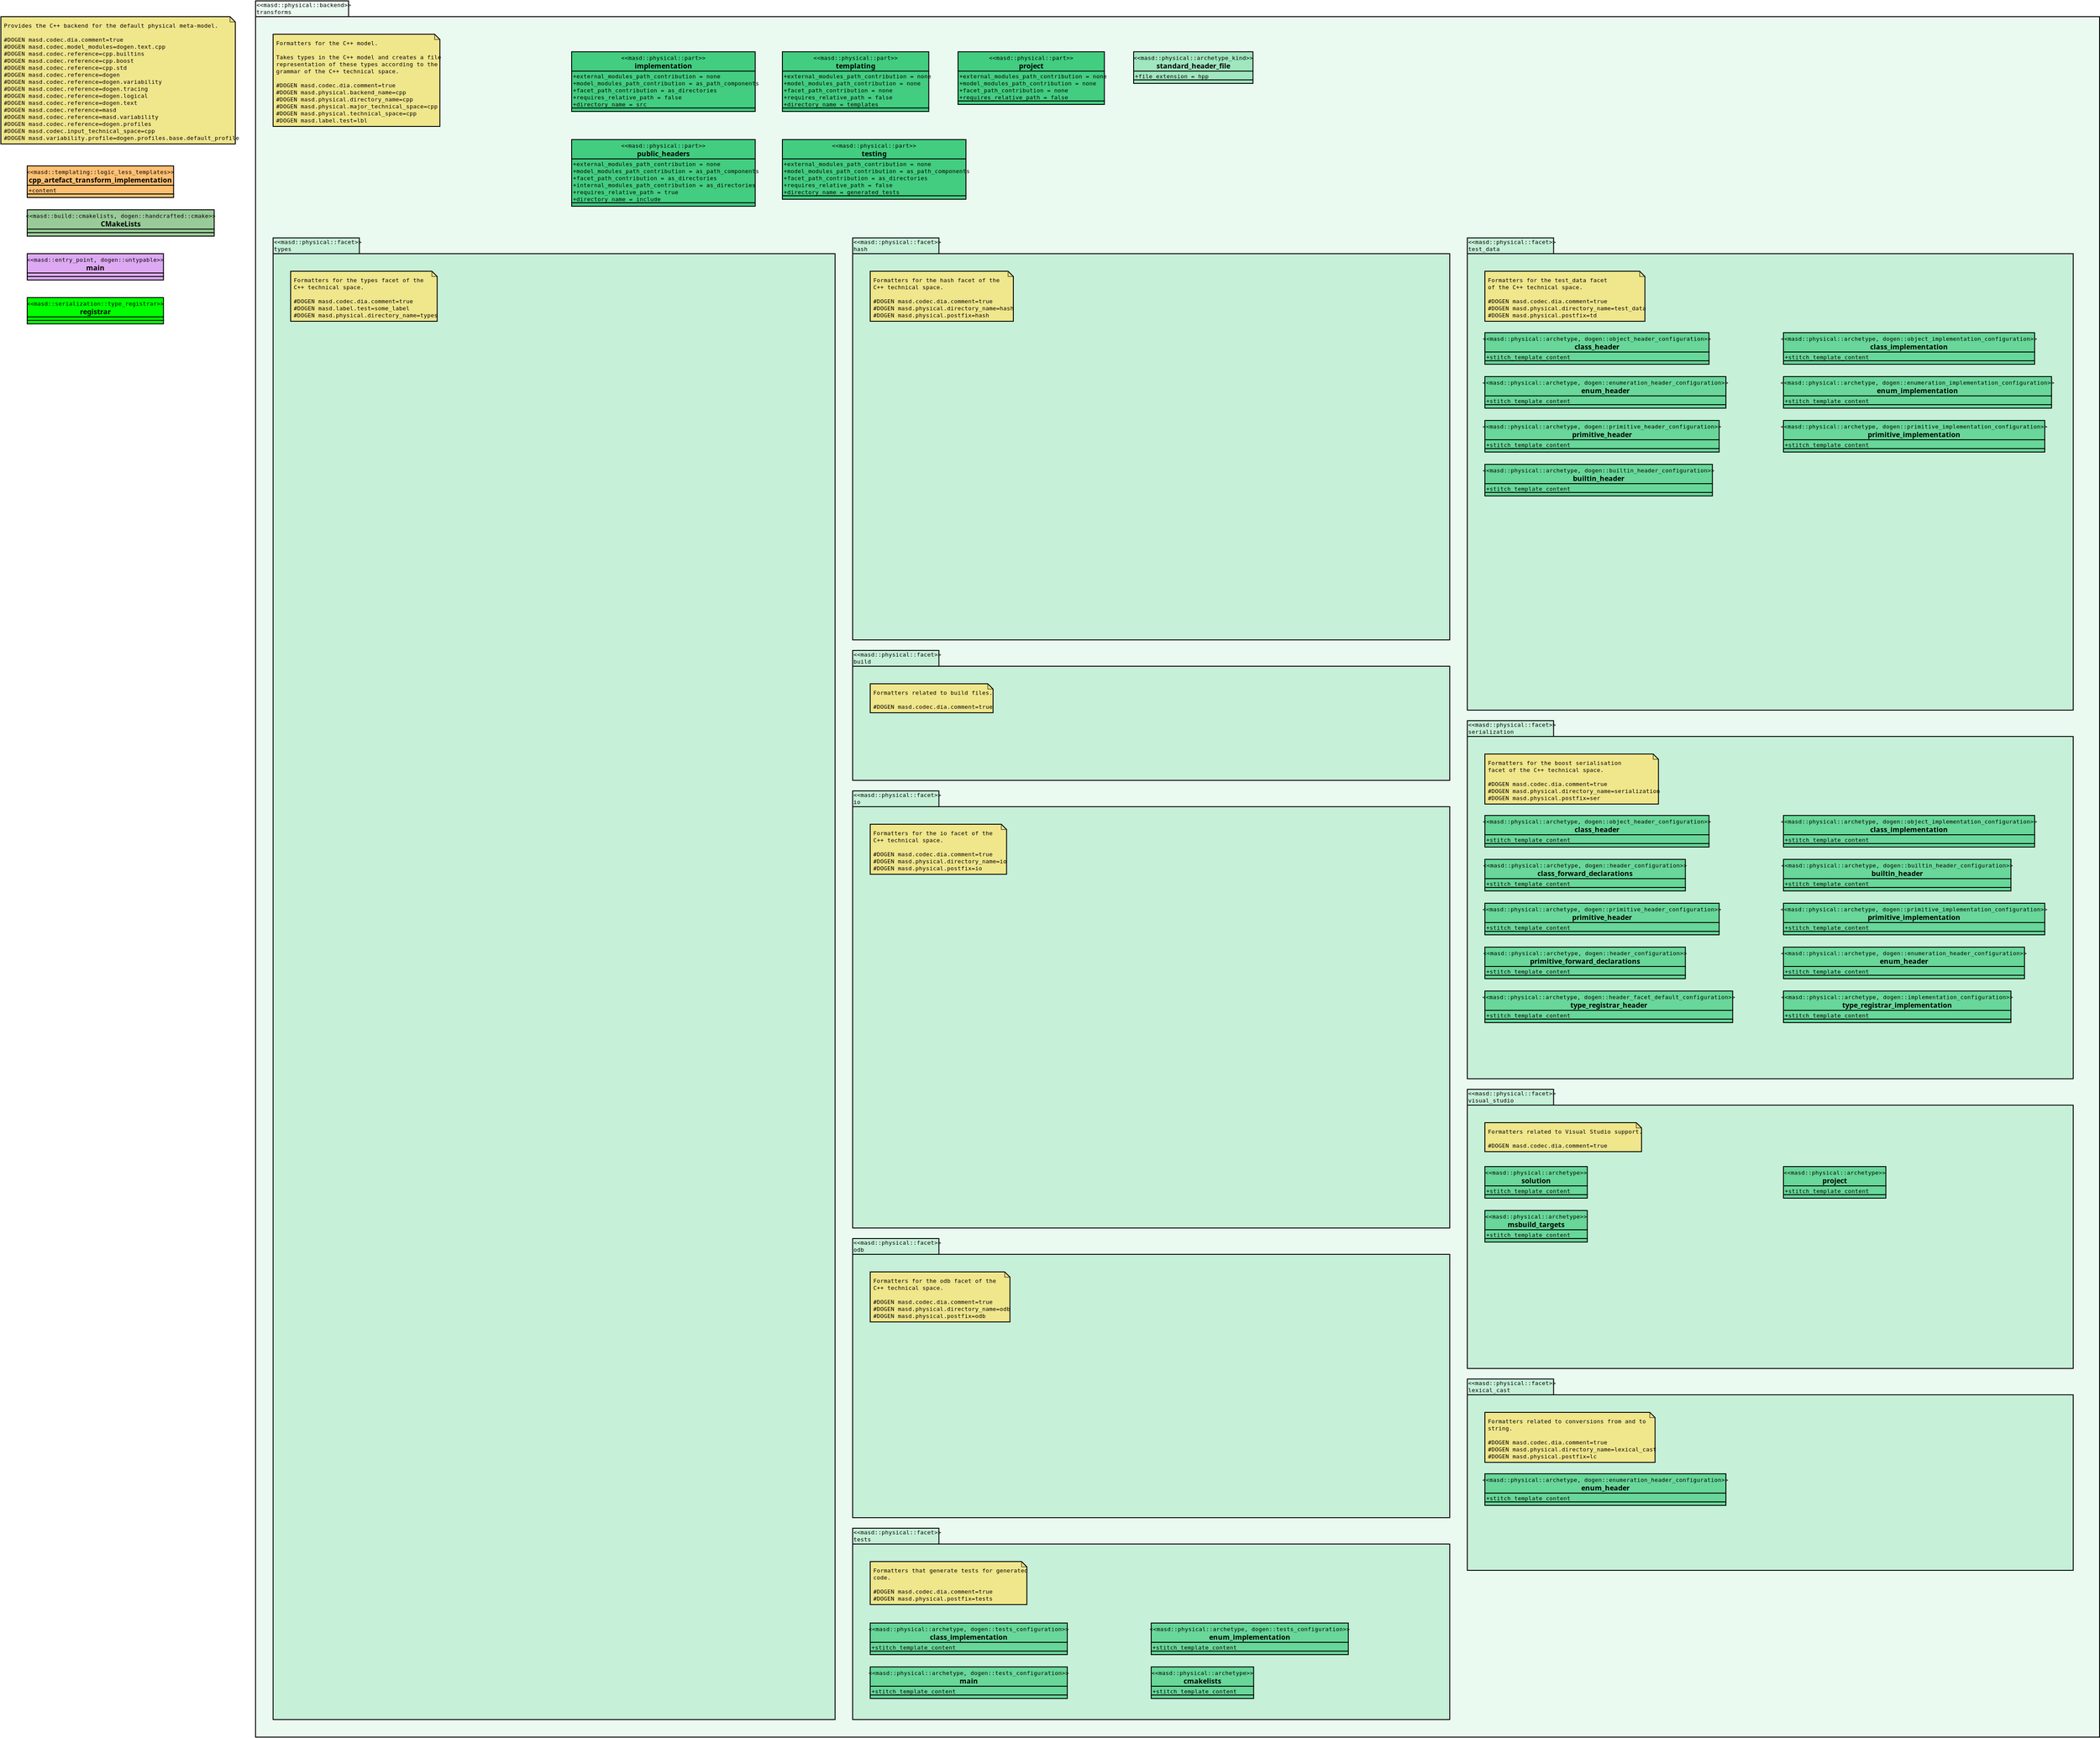<?xml version="1.0" encoding="UTF-8"?>
<dia:diagram xmlns:dia="http://www.lysator.liu.se/~alla/dia/">
  <dia:layer name="Background" visible="true" connectable="true" active="true">
    <dia:object type="UML - Note" version="0" id="O0">
      <dia:attribute name="obj_pos">
        <dia:point val="-79,214"/>
      </dia:attribute>
      <dia:attribute name="obj_bb">
        <dia:rectangle val="-79.05,213.95;-52.255,228.55"/>
      </dia:attribute>
      <dia:attribute name="meta">
        <dia:composite type="dict"/>
      </dia:attribute>
      <dia:attribute name="elem_corner">
        <dia:point val="-79,214"/>
      </dia:attribute>
      <dia:attribute name="elem_width">
        <dia:real val="26.695"/>
      </dia:attribute>
      <dia:attribute name="elem_height">
        <dia:real val="14.5"/>
      </dia:attribute>
      <dia:attribute name="text">
        <dia:composite type="text">
          <dia:attribute name="string">
            <dia:string>#Provides the C++ backend for the default physical meta-model.

#DOGEN masd.codec.dia.comment=true
#DOGEN masd.codec.model_modules=dogen.text.cpp
#DOGEN masd.codec.reference=cpp.builtins
#DOGEN masd.codec.reference=cpp.boost
#DOGEN masd.codec.reference=cpp.std
#DOGEN masd.codec.reference=dogen
#DOGEN masd.codec.reference=dogen.variability
#DOGEN masd.codec.reference=dogen.tracing
#DOGEN masd.codec.reference=dogen.logical
#DOGEN masd.codec.reference=dogen.text
#DOGEN masd.codec.reference=masd
#DOGEN masd.codec.reference=masd.variability
#DOGEN masd.codec.reference=dogen.profiles
#DOGEN masd.codec.input_technical_space=cpp
#DOGEN masd.variability.profile=dogen.profiles.base.default_profile#</dia:string>
          </dia:attribute>
          <dia:attribute name="font">
            <dia:font family="monospace" style="0" name="Courier"/>
          </dia:attribute>
          <dia:attribute name="height">
            <dia:real val="0.8"/>
          </dia:attribute>
          <dia:attribute name="pos">
            <dia:point val="-78.65,215.244"/>
          </dia:attribute>
          <dia:attribute name="color">
            <dia:color val="#000000ff"/>
          </dia:attribute>
          <dia:attribute name="alignment">
            <dia:enum val="0"/>
          </dia:attribute>
        </dia:composite>
      </dia:attribute>
      <dia:attribute name="line_width">
        <dia:real val="0.1"/>
      </dia:attribute>
      <dia:attribute name="line_colour">
        <dia:color val="#000000ff"/>
      </dia:attribute>
      <dia:attribute name="fill_colour">
        <dia:color val="#f0e68cff"/>
      </dia:attribute>
    </dia:object>
    <dia:object type="UML - LargePackage" version="0" id="O1">
      <dia:attribute name="obj_pos">
        <dia:point val="-50,214"/>
      </dia:attribute>
      <dia:attribute name="obj_bb">
        <dia:rectangle val="-50.05,212.15;160.05,410.05"/>
      </dia:attribute>
      <dia:attribute name="meta">
        <dia:composite type="dict"/>
      </dia:attribute>
      <dia:attribute name="elem_corner">
        <dia:point val="-50,214"/>
      </dia:attribute>
      <dia:attribute name="elem_width">
        <dia:real val="210"/>
      </dia:attribute>
      <dia:attribute name="elem_height">
        <dia:real val="196"/>
      </dia:attribute>
      <dia:attribute name="name">
        <dia:string>#transforms#</dia:string>
      </dia:attribute>
      <dia:attribute name="stereotype">
        <dia:string>#masd::physical::backend#</dia:string>
      </dia:attribute>
      <dia:attribute name="text_font">
        <dia:font family="monospace" style="0" name="Courier"/>
      </dia:attribute>
      <dia:attribute name="text_height">
        <dia:real val="0.8"/>
      </dia:attribute>
      <dia:attribute name="text_colour">
        <dia:color val="#000000ff"/>
      </dia:attribute>
      <dia:attribute name="line_width">
        <dia:real val="0.1"/>
      </dia:attribute>
      <dia:attribute name="line_colour">
        <dia:color val="#000000ff"/>
      </dia:attribute>
      <dia:attribute name="fill_colour">
        <dia:color val="#ebfaf1ff"/>
      </dia:attribute>
    </dia:object>
    <dia:object type="UML - LargePackage" version="0" id="O2">
      <dia:attribute name="obj_pos">
        <dia:point val="-48,241"/>
      </dia:attribute>
      <dia:attribute name="obj_bb">
        <dia:rectangle val="-48.05,239.15;16.05,408.05"/>
      </dia:attribute>
      <dia:attribute name="meta">
        <dia:composite type="dict"/>
      </dia:attribute>
      <dia:attribute name="elem_corner">
        <dia:point val="-48,241"/>
      </dia:attribute>
      <dia:attribute name="elem_width">
        <dia:real val="64"/>
      </dia:attribute>
      <dia:attribute name="elem_height">
        <dia:real val="167"/>
      </dia:attribute>
      <dia:attribute name="name">
        <dia:string>#types#</dia:string>
      </dia:attribute>
      <dia:attribute name="stereotype">
        <dia:string>#masd::physical::facet#</dia:string>
      </dia:attribute>
      <dia:attribute name="text_font">
        <dia:font family="monospace" style="0" name="Courier"/>
      </dia:attribute>
      <dia:attribute name="text_height">
        <dia:real val="0.8"/>
      </dia:attribute>
      <dia:attribute name="text_colour">
        <dia:color val="#000000ff"/>
      </dia:attribute>
      <dia:attribute name="line_width">
        <dia:real val="0.1"/>
      </dia:attribute>
      <dia:attribute name="line_colour">
        <dia:color val="#000000ff"/>
      </dia:attribute>
      <dia:attribute name="fill_colour">
        <dia:color val="#c6f0d8ff"/>
      </dia:attribute>
      <dia:childnode parent="O1"/>
    </dia:object>
    <dia:object type="UML - LargePackage" version="0" id="O3">
      <dia:attribute name="obj_pos">
        <dia:point val="18,241"/>
      </dia:attribute>
      <dia:attribute name="obj_bb">
        <dia:rectangle val="17.95,239.15;86.05,285.05"/>
      </dia:attribute>
      <dia:attribute name="meta">
        <dia:composite type="dict"/>
      </dia:attribute>
      <dia:attribute name="elem_corner">
        <dia:point val="18,241"/>
      </dia:attribute>
      <dia:attribute name="elem_width">
        <dia:real val="68"/>
      </dia:attribute>
      <dia:attribute name="elem_height">
        <dia:real val="44"/>
      </dia:attribute>
      <dia:attribute name="name">
        <dia:string>#hash#</dia:string>
      </dia:attribute>
      <dia:attribute name="stereotype">
        <dia:string>#masd::physical::facet#</dia:string>
      </dia:attribute>
      <dia:attribute name="text_font">
        <dia:font family="monospace" style="0" name="Courier"/>
      </dia:attribute>
      <dia:attribute name="text_height">
        <dia:real val="0.8"/>
      </dia:attribute>
      <dia:attribute name="text_colour">
        <dia:color val="#000000ff"/>
      </dia:attribute>
      <dia:attribute name="line_width">
        <dia:real val="0.1"/>
      </dia:attribute>
      <dia:attribute name="line_colour">
        <dia:color val="#000000ff"/>
      </dia:attribute>
      <dia:attribute name="fill_colour">
        <dia:color val="#c6f0d8ff"/>
      </dia:attribute>
      <dia:childnode parent="O1"/>
    </dia:object>
    <dia:object type="UML - LargePackage" version="0" id="O4">
      <dia:attribute name="obj_pos">
        <dia:point val="18,304"/>
      </dia:attribute>
      <dia:attribute name="obj_bb">
        <dia:rectangle val="17.95,302.15;86.05,352.05"/>
      </dia:attribute>
      <dia:attribute name="meta">
        <dia:composite type="dict"/>
      </dia:attribute>
      <dia:attribute name="elem_corner">
        <dia:point val="18,304"/>
      </dia:attribute>
      <dia:attribute name="elem_width">
        <dia:real val="68"/>
      </dia:attribute>
      <dia:attribute name="elem_height">
        <dia:real val="48"/>
      </dia:attribute>
      <dia:attribute name="name">
        <dia:string>#io#</dia:string>
      </dia:attribute>
      <dia:attribute name="stereotype">
        <dia:string>#masd::physical::facet#</dia:string>
      </dia:attribute>
      <dia:attribute name="text_font">
        <dia:font family="monospace" style="0" name="Courier"/>
      </dia:attribute>
      <dia:attribute name="text_height">
        <dia:real val="0.8"/>
      </dia:attribute>
      <dia:attribute name="text_colour">
        <dia:color val="#000000ff"/>
      </dia:attribute>
      <dia:attribute name="line_width">
        <dia:real val="0.1"/>
      </dia:attribute>
      <dia:attribute name="line_colour">
        <dia:color val="#000000ff"/>
      </dia:attribute>
      <dia:attribute name="fill_colour">
        <dia:color val="#c6f0d8ff"/>
      </dia:attribute>
      <dia:childnode parent="O1"/>
    </dia:object>
    <dia:object type="UML - LargePackage" version="0" id="O5">
      <dia:attribute name="obj_pos">
        <dia:point val="88,296"/>
      </dia:attribute>
      <dia:attribute name="obj_bb">
        <dia:rectangle val="87.95,294.15;157.05,335.05"/>
      </dia:attribute>
      <dia:attribute name="meta">
        <dia:composite type="dict"/>
      </dia:attribute>
      <dia:attribute name="elem_corner">
        <dia:point val="88,296"/>
      </dia:attribute>
      <dia:attribute name="elem_width">
        <dia:real val="69"/>
      </dia:attribute>
      <dia:attribute name="elem_height">
        <dia:real val="39"/>
      </dia:attribute>
      <dia:attribute name="name">
        <dia:string>#serialization#</dia:string>
      </dia:attribute>
      <dia:attribute name="stereotype">
        <dia:string>#masd::physical::facet#</dia:string>
      </dia:attribute>
      <dia:attribute name="text_font">
        <dia:font family="monospace" style="0" name="Courier"/>
      </dia:attribute>
      <dia:attribute name="text_height">
        <dia:real val="0.8"/>
      </dia:attribute>
      <dia:attribute name="text_colour">
        <dia:color val="#000000ff"/>
      </dia:attribute>
      <dia:attribute name="line_width">
        <dia:real val="0.1"/>
      </dia:attribute>
      <dia:attribute name="line_colour">
        <dia:color val="#000000ff"/>
      </dia:attribute>
      <dia:attribute name="fill_colour">
        <dia:color val="#c6f0d8ff"/>
      </dia:attribute>
      <dia:childnode parent="O1"/>
    </dia:object>
    <dia:object type="UML - Class" version="0" id="O6">
      <dia:attribute name="obj_pos">
        <dia:point val="90,305"/>
      </dia:attribute>
      <dia:attribute name="obj_bb">
        <dia:rectangle val="89.95,304.95;115.575,308.65"/>
      </dia:attribute>
      <dia:attribute name="elem_corner">
        <dia:point val="90,305"/>
      </dia:attribute>
      <dia:attribute name="elem_width">
        <dia:real val="25.525"/>
      </dia:attribute>
      <dia:attribute name="elem_height">
        <dia:real val="3.6"/>
      </dia:attribute>
      <dia:attribute name="name">
        <dia:string>#class_header#</dia:string>
      </dia:attribute>
      <dia:attribute name="stereotype">
        <dia:string>#masd::physical::archetype, dogen::object_header_configuration#</dia:string>
      </dia:attribute>
      <dia:attribute name="comment">
        <dia:string>#Generates header files for objects.

#DOGEN masd.wale.kvp.containing_namespace=text.cpp.transforms.serialization#</dia:string>
      </dia:attribute>
      <dia:attribute name="abstract">
        <dia:boolean val="false"/>
      </dia:attribute>
      <dia:attribute name="suppress_attributes">
        <dia:boolean val="false"/>
      </dia:attribute>
      <dia:attribute name="suppress_operations">
        <dia:boolean val="false"/>
      </dia:attribute>
      <dia:attribute name="visible_attributes">
        <dia:boolean val="true"/>
      </dia:attribute>
      <dia:attribute name="visible_operations">
        <dia:boolean val="true"/>
      </dia:attribute>
      <dia:attribute name="visible_comments">
        <dia:boolean val="false"/>
      </dia:attribute>
      <dia:attribute name="wrap_operations">
        <dia:boolean val="true"/>
      </dia:attribute>
      <dia:attribute name="wrap_after_char">
        <dia:int val="40"/>
      </dia:attribute>
      <dia:attribute name="comment_line_length">
        <dia:int val="17"/>
      </dia:attribute>
      <dia:attribute name="comment_tagging">
        <dia:boolean val="false"/>
      </dia:attribute>
      <dia:attribute name="allow_resizing">
        <dia:boolean val="false"/>
      </dia:attribute>
      <dia:attribute name="line_width">
        <dia:real val="0.1"/>
      </dia:attribute>
      <dia:attribute name="line_color">
        <dia:color val="#000000ff"/>
      </dia:attribute>
      <dia:attribute name="fill_color">
        <dia:color val="#68d799ff"/>
      </dia:attribute>
      <dia:attribute name="text_color">
        <dia:color val="#000000ff"/>
      </dia:attribute>
      <dia:attribute name="normal_font">
        <dia:font family="monospace" style="0" name="Courier"/>
      </dia:attribute>
      <dia:attribute name="abstract_font">
        <dia:font family="monospace" style="88" name="Courier-BoldOblique"/>
      </dia:attribute>
      <dia:attribute name="polymorphic_font">
        <dia:font family="monospace" style="8" name="Courier-Oblique"/>
      </dia:attribute>
      <dia:attribute name="classname_font">
        <dia:font family="sans" style="80" name="Helvetica-Bold"/>
      </dia:attribute>
      <dia:attribute name="abstract_classname_font">
        <dia:font family="sans" style="88" name="Helvetica-BoldOblique"/>
      </dia:attribute>
      <dia:attribute name="comment_font">
        <dia:font family="sans" style="8" name="Helvetica-Oblique"/>
      </dia:attribute>
      <dia:attribute name="normal_font_height">
        <dia:real val="0.8"/>
      </dia:attribute>
      <dia:attribute name="polymorphic_font_height">
        <dia:real val="0.8"/>
      </dia:attribute>
      <dia:attribute name="abstract_font_height">
        <dia:real val="0.8"/>
      </dia:attribute>
      <dia:attribute name="classname_font_height">
        <dia:real val="1"/>
      </dia:attribute>
      <dia:attribute name="abstract_classname_font_height">
        <dia:real val="1"/>
      </dia:attribute>
      <dia:attribute name="comment_font_height">
        <dia:real val="0.7"/>
      </dia:attribute>
      <dia:attribute name="attributes">
        <dia:composite type="umlattribute">
          <dia:attribute name="name">
            <dia:string>#stitch_template_content#</dia:string>
          </dia:attribute>
          <dia:attribute name="type">
            <dia:string>##</dia:string>
          </dia:attribute>
          <dia:attribute name="value">
            <dia:string>##</dia:string>
          </dia:attribute>
          <dia:attribute name="comment">
            <dia:string>#&lt;#@ masd.stitch.stream_variable_name=ast.stream() #&gt;
&lt;#@ masd.stitch.containing_namespaces=dogen::text::cpp::transforms::serialization #&gt;
&lt;#@ masd.stitch.inclusion_dependency="dogen.utility/types/io/shared_ptr_io.hpp" #&gt;
&lt;#@ masd.stitch.inclusion_dependency="dogen.utility/types/log/logger.hpp" #&gt;
&lt;#@ masd.stitch.inclusion_dependency="dogen.tracing/types/scoped_tracer.hpp" #&gt;
&lt;#@ masd.stitch.inclusion_dependency="dogen.logical/io/entities/element_io.hpp" #&gt;
&lt;#@ masd.stitch.inclusion_dependency="dogen.physical/io/entities/artefact_io.hpp" #&gt;
&lt;#@ masd.stitch.inclusion_dependency="dogen.utility/types/formatters/sequence_formatter.hpp" #&gt;
&lt;#@ masd.stitch.inclusion_dependency="dogen.identification/types/helpers/physical_meta_name_factory.hpp" #&gt;
&lt;#@ masd.stitch.inclusion_dependency="dogen.logical/types/entities/structural/object.hpp" #&gt;
&lt;#@ masd.stitch.inclusion_dependency="dogen.identification/types/helpers/logical_meta_name_factory.hpp" #&gt;
&lt;#@ masd.stitch.inclusion_dependency="dogen.text/types/formatters/assistant.hpp" #&gt;
&lt;#@ masd.stitch.inclusion_dependency="dogen.text.cpp/types/transforms/serialization/class_header_transform.hpp" #&gt;
&lt;#@ masd.stitch.inclusion_dependency="dogen.text.cpp/types/transforms/serialization/class_header_factory.hpp" #&gt;
&lt;#$ stitch.wale.template_instantiation_result #&gt;
&lt;#+

void class_header_transform::
apply(const text::transforms::context&amp; ctx, const text::entities::model&amp; lps,
    const logical::entities::element&amp; e, physical::entities::artefact&amp; a) const {
    tracing::scoped_transform_tracer stp(lg, "class header",
        transform_id, e.name().qualified().dot(), *ctx.tracer(), e);

    text::formatters::assistant ast(lps, e, a, true/*requires_header_guard*/);
    const auto&amp; o(ast.as&lt;logical::entities::structural::object&gt;(e));

    {
        const auto qn(ast.get_qualified_name(o.name()));
        auto sbf(ast.make_scoped_boilerplate_formatter(e));

        if (!o.is_parent() &amp;&amp; !o.parents().empty()) {
            const auto&amp; pn(o.parents().front());
            const auto pqn(ast.get_qualified_name(pn));
#&gt;
namespace boost {

template&lt;&gt;struct
is_virtual_base_of&lt;
    &lt;#= pqn #&gt;,
    &lt;#= qn #&gt;
&gt; : public mpl::true_ {};

}
&lt;#+
        }
#&gt;

BOOST_SERIALIZATION_SPLIT_FREE(&lt;#= qn #&gt;)
&lt;#+
        if (o.is_parent()) {
#&gt;
BOOST_SERIALIZATION_ASSUME_ABSTRACT(&lt;#= qn #&gt;)

&lt;#+
        }
#&gt;
namespace boost {
namespace serialization {

template&lt;typename Archive&gt;
void save(Archive&amp; ar, const &lt;#= qn #&gt;&amp; v, unsigned int version);

template&lt;typename Archive&gt;
void load(Archive&amp; ar, &lt;#= qn #&gt;&amp; v, unsigned int version);

} }

&lt;#+
    } // sbf
    ast.update_artefact();
    stp.end_transform(a);
}
#&gt;#</dia:string>
          </dia:attribute>
          <dia:attribute name="visibility">
            <dia:enum val="0"/>
          </dia:attribute>
          <dia:attribute name="abstract">
            <dia:boolean val="false"/>
          </dia:attribute>
          <dia:attribute name="class_scope">
            <dia:boolean val="false"/>
          </dia:attribute>
        </dia:composite>
      </dia:attribute>
      <dia:attribute name="operations"/>
      <dia:attribute name="template">
        <dia:boolean val="false"/>
      </dia:attribute>
      <dia:attribute name="templates"/>
      <dia:childnode parent="O5"/>
    </dia:object>
    <dia:object type="UML - Class" version="0" id="O7">
      <dia:attribute name="obj_pos">
        <dia:point val="124,305"/>
      </dia:attribute>
      <dia:attribute name="obj_bb">
        <dia:rectangle val="123.95,304.95;152.655,308.65"/>
      </dia:attribute>
      <dia:attribute name="elem_corner">
        <dia:point val="124,305"/>
      </dia:attribute>
      <dia:attribute name="elem_width">
        <dia:real val="28.605"/>
      </dia:attribute>
      <dia:attribute name="elem_height">
        <dia:real val="3.6"/>
      </dia:attribute>
      <dia:attribute name="name">
        <dia:string>#class_implementation#</dia:string>
      </dia:attribute>
      <dia:attribute name="stereotype">
        <dia:string>#masd::physical::archetype, dogen::object_implementation_configuration#</dia:string>
      </dia:attribute>
      <dia:attribute name="comment">
        <dia:string>#Generates implementation files for objects.

#DOGEN masd.wale.kvp.containing_namespace=text.cpp.transforms.serialization#</dia:string>
      </dia:attribute>
      <dia:attribute name="abstract">
        <dia:boolean val="false"/>
      </dia:attribute>
      <dia:attribute name="suppress_attributes">
        <dia:boolean val="false"/>
      </dia:attribute>
      <dia:attribute name="suppress_operations">
        <dia:boolean val="false"/>
      </dia:attribute>
      <dia:attribute name="visible_attributes">
        <dia:boolean val="true"/>
      </dia:attribute>
      <dia:attribute name="visible_operations">
        <dia:boolean val="true"/>
      </dia:attribute>
      <dia:attribute name="visible_comments">
        <dia:boolean val="false"/>
      </dia:attribute>
      <dia:attribute name="wrap_operations">
        <dia:boolean val="true"/>
      </dia:attribute>
      <dia:attribute name="wrap_after_char">
        <dia:int val="40"/>
      </dia:attribute>
      <dia:attribute name="comment_line_length">
        <dia:int val="17"/>
      </dia:attribute>
      <dia:attribute name="comment_tagging">
        <dia:boolean val="false"/>
      </dia:attribute>
      <dia:attribute name="allow_resizing">
        <dia:boolean val="false"/>
      </dia:attribute>
      <dia:attribute name="line_width">
        <dia:real val="0.1"/>
      </dia:attribute>
      <dia:attribute name="line_color">
        <dia:color val="#000000ff"/>
      </dia:attribute>
      <dia:attribute name="fill_color">
        <dia:color val="#68d799ff"/>
      </dia:attribute>
      <dia:attribute name="text_color">
        <dia:color val="#000000ff"/>
      </dia:attribute>
      <dia:attribute name="normal_font">
        <dia:font family="monospace" style="0" name="Courier"/>
      </dia:attribute>
      <dia:attribute name="abstract_font">
        <dia:font family="monospace" style="88" name="Courier-BoldOblique"/>
      </dia:attribute>
      <dia:attribute name="polymorphic_font">
        <dia:font family="monospace" style="8" name="Courier-Oblique"/>
      </dia:attribute>
      <dia:attribute name="classname_font">
        <dia:font family="sans" style="80" name="Helvetica-Bold"/>
      </dia:attribute>
      <dia:attribute name="abstract_classname_font">
        <dia:font family="sans" style="88" name="Helvetica-BoldOblique"/>
      </dia:attribute>
      <dia:attribute name="comment_font">
        <dia:font family="sans" style="8" name="Helvetica-Oblique"/>
      </dia:attribute>
      <dia:attribute name="normal_font_height">
        <dia:real val="0.8"/>
      </dia:attribute>
      <dia:attribute name="polymorphic_font_height">
        <dia:real val="0.8"/>
      </dia:attribute>
      <dia:attribute name="abstract_font_height">
        <dia:real val="0.8"/>
      </dia:attribute>
      <dia:attribute name="classname_font_height">
        <dia:real val="1"/>
      </dia:attribute>
      <dia:attribute name="abstract_classname_font_height">
        <dia:real val="1"/>
      </dia:attribute>
      <dia:attribute name="comment_font_height">
        <dia:real val="0.7"/>
      </dia:attribute>
      <dia:attribute name="attributes">
        <dia:composite type="umlattribute">
          <dia:attribute name="name">
            <dia:string>#stitch_template_content#</dia:string>
          </dia:attribute>
          <dia:attribute name="type">
            <dia:string>##</dia:string>
          </dia:attribute>
          <dia:attribute name="value">
            <dia:string>##</dia:string>
          </dia:attribute>
          <dia:attribute name="comment">
            <dia:string>#&lt;#@ masd.stitch.stream_variable_name=ast.stream() #&gt;
&lt;#@ masd.stitch.containing_namespaces=dogen::text::cpp::transforms::serialization #&gt;
&lt;#@ masd.stitch.inclusion_dependency="dogen.utility/types/io/shared_ptr_io.hpp" #&gt;
&lt;#@ masd.stitch.inclusion_dependency="dogen.utility/types/log/logger.hpp" #&gt;
&lt;#@ masd.stitch.inclusion_dependency="dogen.tracing/types/scoped_tracer.hpp" #&gt;
&lt;#@ masd.stitch.inclusion_dependency="dogen.logical/io/entities/element_io.hpp" #&gt;
&lt;#@ masd.stitch.inclusion_dependency="dogen.physical/io/entities/artefact_io.hpp" #&gt;
&lt;#@ masd.stitch.inclusion_dependency="dogen.utility/types/formatters/sequence_formatter.hpp" #&gt;
&lt;#@ masd.stitch.inclusion_dependency=&lt;boost/throw_exception.hpp&gt; #&gt;
&lt;#@ masd.stitch.inclusion_dependency="dogen.utility/types/log/logger.hpp" #&gt;
&lt;#@ masd.stitch.inclusion_dependency="dogen.identification/types/helpers/physical_meta_name_factory.hpp" #&gt;
&lt;#@ masd.stitch.inclusion_dependency="dogen.logical/types/entities/structural/object.hpp" #&gt;
&lt;#@ masd.stitch.inclusion_dependency="dogen.identification/types/helpers/logical_meta_name_factory.hpp" #&gt;
&lt;#@ masd.stitch.inclusion_dependency="dogen.text/types/formatters/assistant.hpp" #&gt;
&lt;#@ masd.stitch.inclusion_dependency="dogen.text/types/transforms/transformation_error.hpp" #&gt;
&lt;#@ masd.stitch.inclusion_dependency="dogen.text.cpp/types/transforms/serialization/class_implementation_transform.hpp" #&gt;
&lt;#@ masd.stitch.inclusion_dependency="dogen.text.cpp/types/transforms/serialization/class_implementation_factory.hpp" #&gt;
&lt;#$ stitch.wale.template_instantiation_result #&gt;
&lt;#+

void class_implementation_transform::
apply(const text::transforms::context&amp; ctx, const text::entities::model&amp; lps,
    const logical::entities::element&amp; e, physical::entities::artefact&amp; a) const {
    tracing::scoped_transform_tracer stp(lg, "class implementation",
        transform_id, e.name().qualified().dot(), *ctx.tracer(), e);

    text::formatters::assistant ast(lps, e, a, false/*requires_header_guard*/);
    const auto&amp; o(ast.as&lt;logical::entities::structural::object&gt;(e));

    {
        auto sbf(ast.make_scoped_boilerplate_formatter(e));
        ast.add_helper_methods(o.name().qualified().dot());

        const auto qn(ast.get_qualified_name(o.name()));
        const bool has_attributes(!o.local_attributes().empty());
        const bool has_parent(!o.parents().empty());
        const bool has_attributes_or_parent(has_attributes || has_parent);

        if (o.is_parent() || !o.parents().empty()) {
#&gt;

BOOST_CLASS_TRACKING(
    &lt;#= qn #&gt;,
    boost::serialization::track_selectively)
&lt;#+
        }
#&gt;

namespace boost {
namespace serialization {
&lt;#+

        /*
         * Save function
         */
#&gt;

template&lt;typename Archive&gt;
void save(Archive&amp; &lt;#= (has_attributes_or_parent ? "ar" : "/*ar*/") #&gt;,
    const &lt;#= qn #&gt;&amp; &lt;#= (has_attributes_or_parent ? "v" : "/*v*/") #&gt;,
    const unsigned int /*version*/) {
&lt;#+
        if (!o.parents().empty()) {
            const auto&amp; pn(o.parents().front());
            const auto pqn(ast.get_qualified_name(pn));
#&gt;
    ar &lt;&lt; make_nvp("&lt;#= pn.simple() #&gt;", base_object&lt;&lt;#= pqn #&gt;&gt;(v));
&lt;#+
        }

        if (has_attributes &amp;&amp; has_parent)
#&gt;

&lt;#+
        for (const auto&amp; attr : o.local_attributes()) {
#&gt;
    ar &lt;&lt; make_nvp("&lt;#= attr.name().simple() #&gt;", v.&lt;#= attr.member_variable_name() #&gt;);
&lt;#+
        }
#&gt;
}

&lt;#+
        /*
         * Load function
         */
#&gt;
template&lt;typename Archive&gt;
void load(Archive&amp; &lt;#= (has_attributes_or_parent ? "ar," : "/*ar*/,") #&gt;
    &lt;#= qn #&gt;&amp; &lt;#= (has_attributes_or_parent ? "v" : "/*v*/") #&gt;,
    const unsigned int /*version*/) {
&lt;#+
        if (!o.parents().empty()) {
            const auto&amp; pn(o.parents().front());
            const auto pqn(ast.get_qualified_name(pn));
#&gt;
    ar &gt;&gt; make_nvp("&lt;#= pn.simple() #&gt;", base_object&lt;&lt;#= pqn #&gt;&gt;(v));
&lt;#+
            if (has_attributes &amp;&amp; has_parent)
#&gt;

&lt;#+
        }

        for (const auto&amp; attr : o.local_attributes()) {
#&gt;
    ar &gt;&gt; make_nvp("&lt;#= attr.name().simple() #&gt;", v.&lt;#= attr.member_variable_name() #&gt;);
&lt;#+
        }
#&gt;
}

} }

namespace boost {
namespace serialization {

template void save(archive::polymorphic_oarchive&amp; ar, const &lt;#= qn #&gt;&amp; v, unsigned int version);
template void load(archive::polymorphic_iarchive&amp; ar, &lt;#= qn #&gt;&amp; v, unsigned int version);

template void save(archive::text_oarchive&amp; ar, const &lt;#= qn #&gt;&amp; v, unsigned int version);
template void load(archive::text_iarchive&amp; ar, &lt;#= qn #&gt;&amp; v, unsigned int version);

template void save(archive::binary_oarchive&amp; ar, const &lt;#= qn #&gt;&amp; v, unsigned int version);
template void load(archive::binary_iarchive&amp; ar, &lt;#= qn #&gt;&amp; v, unsigned int version);

template void save(archive::xml_oarchive&amp; ar, const &lt;#= qn #&gt;&amp; v, unsigned int version);
template void load(archive::xml_iarchive&amp; ar, &lt;#= qn #&gt;&amp; v, unsigned int version);

} }
&lt;#+
    } // sbf
    ast.update_artefact();
    stp.end_transform(a);
}

#&gt;#</dia:string>
          </dia:attribute>
          <dia:attribute name="visibility">
            <dia:enum val="0"/>
          </dia:attribute>
          <dia:attribute name="abstract">
            <dia:boolean val="false"/>
          </dia:attribute>
          <dia:attribute name="class_scope">
            <dia:boolean val="false"/>
          </dia:attribute>
        </dia:composite>
      </dia:attribute>
      <dia:attribute name="operations"/>
      <dia:attribute name="template">
        <dia:boolean val="false"/>
      </dia:attribute>
      <dia:attribute name="templates"/>
      <dia:childnode parent="O5"/>
    </dia:object>
    <dia:object type="UML - LargePackage" version="0" id="O8">
      <dia:attribute name="obj_pos">
        <dia:point val="88,241"/>
      </dia:attribute>
      <dia:attribute name="obj_bb">
        <dia:rectangle val="87.95,239.15;157.05,293.05"/>
      </dia:attribute>
      <dia:attribute name="meta">
        <dia:composite type="dict"/>
      </dia:attribute>
      <dia:attribute name="elem_corner">
        <dia:point val="88,241"/>
      </dia:attribute>
      <dia:attribute name="elem_width">
        <dia:real val="69"/>
      </dia:attribute>
      <dia:attribute name="elem_height">
        <dia:real val="52"/>
      </dia:attribute>
      <dia:attribute name="name">
        <dia:string>#test_data#</dia:string>
      </dia:attribute>
      <dia:attribute name="stereotype">
        <dia:string>#masd::physical::facet#</dia:string>
      </dia:attribute>
      <dia:attribute name="text_font">
        <dia:font family="monospace" style="0" name="Courier"/>
      </dia:attribute>
      <dia:attribute name="text_height">
        <dia:real val="0.8"/>
      </dia:attribute>
      <dia:attribute name="text_colour">
        <dia:color val="#000000ff"/>
      </dia:attribute>
      <dia:attribute name="line_width">
        <dia:real val="0.1"/>
      </dia:attribute>
      <dia:attribute name="line_colour">
        <dia:color val="#000000ff"/>
      </dia:attribute>
      <dia:attribute name="fill_colour">
        <dia:color val="#c6f0d8ff"/>
      </dia:attribute>
      <dia:childnode parent="O1"/>
    </dia:object>
    <dia:object type="UML - Class" version="0" id="O9">
      <dia:attribute name="obj_pos">
        <dia:point val="90,250"/>
      </dia:attribute>
      <dia:attribute name="obj_bb">
        <dia:rectangle val="89.95,249.95;115.575,253.65"/>
      </dia:attribute>
      <dia:attribute name="elem_corner">
        <dia:point val="90,250"/>
      </dia:attribute>
      <dia:attribute name="elem_width">
        <dia:real val="25.525"/>
      </dia:attribute>
      <dia:attribute name="elem_height">
        <dia:real val="3.6"/>
      </dia:attribute>
      <dia:attribute name="name">
        <dia:string>#class_header#</dia:string>
      </dia:attribute>
      <dia:attribute name="stereotype">
        <dia:string>#masd::physical::archetype, dogen::object_header_configuration#</dia:string>
      </dia:attribute>
      <dia:attribute name="comment">
        <dia:string>#Generates header files for objects.

#DOGEN masd.wale.kvp.containing_namespace=text.cpp.transforms.test_data#</dia:string>
      </dia:attribute>
      <dia:attribute name="abstract">
        <dia:boolean val="false"/>
      </dia:attribute>
      <dia:attribute name="suppress_attributes">
        <dia:boolean val="false"/>
      </dia:attribute>
      <dia:attribute name="suppress_operations">
        <dia:boolean val="false"/>
      </dia:attribute>
      <dia:attribute name="visible_attributes">
        <dia:boolean val="true"/>
      </dia:attribute>
      <dia:attribute name="visible_operations">
        <dia:boolean val="true"/>
      </dia:attribute>
      <dia:attribute name="visible_comments">
        <dia:boolean val="false"/>
      </dia:attribute>
      <dia:attribute name="wrap_operations">
        <dia:boolean val="true"/>
      </dia:attribute>
      <dia:attribute name="wrap_after_char">
        <dia:int val="40"/>
      </dia:attribute>
      <dia:attribute name="comment_line_length">
        <dia:int val="17"/>
      </dia:attribute>
      <dia:attribute name="comment_tagging">
        <dia:boolean val="false"/>
      </dia:attribute>
      <dia:attribute name="allow_resizing">
        <dia:boolean val="false"/>
      </dia:attribute>
      <dia:attribute name="line_width">
        <dia:real val="0.1"/>
      </dia:attribute>
      <dia:attribute name="line_color">
        <dia:color val="#000000ff"/>
      </dia:attribute>
      <dia:attribute name="fill_color">
        <dia:color val="#68d799ff"/>
      </dia:attribute>
      <dia:attribute name="text_color">
        <dia:color val="#000000ff"/>
      </dia:attribute>
      <dia:attribute name="normal_font">
        <dia:font family="monospace" style="0" name="Courier"/>
      </dia:attribute>
      <dia:attribute name="abstract_font">
        <dia:font family="monospace" style="88" name="Courier-BoldOblique"/>
      </dia:attribute>
      <dia:attribute name="polymorphic_font">
        <dia:font family="monospace" style="8" name="Courier-Oblique"/>
      </dia:attribute>
      <dia:attribute name="classname_font">
        <dia:font family="sans" style="80" name="Helvetica-Bold"/>
      </dia:attribute>
      <dia:attribute name="abstract_classname_font">
        <dia:font family="sans" style="88" name="Helvetica-BoldOblique"/>
      </dia:attribute>
      <dia:attribute name="comment_font">
        <dia:font family="sans" style="8" name="Helvetica-Oblique"/>
      </dia:attribute>
      <dia:attribute name="normal_font_height">
        <dia:real val="0.8"/>
      </dia:attribute>
      <dia:attribute name="polymorphic_font_height">
        <dia:real val="0.8"/>
      </dia:attribute>
      <dia:attribute name="abstract_font_height">
        <dia:real val="0.8"/>
      </dia:attribute>
      <dia:attribute name="classname_font_height">
        <dia:real val="1"/>
      </dia:attribute>
      <dia:attribute name="abstract_classname_font_height">
        <dia:real val="1"/>
      </dia:attribute>
      <dia:attribute name="comment_font_height">
        <dia:real val="0.7"/>
      </dia:attribute>
      <dia:attribute name="attributes">
        <dia:composite type="umlattribute">
          <dia:attribute name="name">
            <dia:string>#stitch_template_content#</dia:string>
          </dia:attribute>
          <dia:attribute name="type">
            <dia:string>##</dia:string>
          </dia:attribute>
          <dia:attribute name="value">
            <dia:string>##</dia:string>
          </dia:attribute>
          <dia:attribute name="comment">
            <dia:string>#&lt;#@ masd.stitch.stream_variable_name=ast.stream() #&gt;
&lt;#@ masd.stitch.containing_namespaces=dogen::text::cpp::transforms::test_data #&gt;
&lt;#@ masd.stitch.inclusion_dependency="dogen.utility/types/io/shared_ptr_io.hpp" #&gt;
&lt;#@ masd.stitch.inclusion_dependency="dogen.utility/types/log/logger.hpp" #&gt;
&lt;#@ masd.stitch.inclusion_dependency="dogen.tracing/types/scoped_tracer.hpp" #&gt;
&lt;#@ masd.stitch.inclusion_dependency="dogen.logical/io/entities/element_io.hpp" #&gt;
&lt;#@ masd.stitch.inclusion_dependency="dogen.physical/io/entities/artefact_io.hpp" #&gt;
&lt;#@ masd.stitch.inclusion_dependency="dogen.utility/types/formatters/sequence_formatter.hpp" #&gt;
&lt;#@ masd.stitch.inclusion_dependency="dogen.identification/types/helpers/physical_meta_name_factory.hpp" #&gt;
&lt;#@ masd.stitch.inclusion_dependency="dogen.logical/types/entities/structural/object.hpp" #&gt;
&lt;#@ masd.stitch.inclusion_dependency="dogen.identification/types/helpers/logical_meta_name_factory.hpp" #&gt;
&lt;#@ masd.stitch.inclusion_dependency="dogen.text/types/formatters/assistant.hpp" #&gt;
&lt;#@ masd.stitch.inclusion_dependency="dogen.text.cpp/types/transforms/test_data/class_header_transform.hpp" #&gt;
&lt;#@ masd.stitch.inclusion_dependency="dogen.text.cpp/types/transforms/test_data/class_header_factory.hpp" #&gt;
&lt;#$ stitch.wale.template_instantiation_result #&gt;
&lt;#+

void class_header_transform::
apply(const text::transforms::context&amp; ctx, const text::entities::model&amp; lps,
    const logical::entities::element&amp; e, physical::entities::artefact&amp; a) const {
    tracing::scoped_transform_tracer stp(lg, "class header",
        transform_id, e.name().qualified().dot(), *ctx.tracer(), e);

    text::formatters::assistant ast(lps, e, a, true/*requires_header_guard*/);
    const auto&amp; o(ast.as&lt;logical::entities::structural::object&gt;(e));

    {
        auto sbf(ast.make_scoped_boilerplate_formatter(e));
        {
            const auto sn(o.name().simple());
            const auto qn(ast.get_qualified_name(o.name()));
            const auto ns(ast.make_namespaces(o.name()));
            auto snf(ast.make_scoped_namespace_formatter(ns));
#&gt;

class &lt;#= sn #&gt;_generator {
&lt;#+
            if (!o.is_parent()) {
#&gt;
public:
    &lt;#= sn #&gt;_generator();

&lt;#+
            }
#&gt;
public:
    typedef &lt;#= qn #&gt; result_type;

public:
&lt;#+
            if (!o.is_immutable())
#&gt;
    static void populate(const unsigned int position, result_type&amp; v);
&lt;#+
            if (!o.is_parent()) {
#&gt;
    static result_type create(const unsigned int position);
    result_type operator()();

private:
    unsigned int position_;
&lt;#+
            }
#&gt;
public:
    static result_type* create_ptr(const unsigned int position);
};

&lt;#+
        } // snf
#&gt;

&lt;#+
    } // sbf
    ast.update_artefact();
    stp.end_transform(a);
}
#&gt;#</dia:string>
          </dia:attribute>
          <dia:attribute name="visibility">
            <dia:enum val="0"/>
          </dia:attribute>
          <dia:attribute name="abstract">
            <dia:boolean val="false"/>
          </dia:attribute>
          <dia:attribute name="class_scope">
            <dia:boolean val="false"/>
          </dia:attribute>
        </dia:composite>
      </dia:attribute>
      <dia:attribute name="operations"/>
      <dia:attribute name="template">
        <dia:boolean val="false"/>
      </dia:attribute>
      <dia:attribute name="templates"/>
      <dia:childnode parent="O8"/>
    </dia:object>
    <dia:object type="UML - Class" version="0" id="O10">
      <dia:attribute name="obj_pos">
        <dia:point val="124,250"/>
      </dia:attribute>
      <dia:attribute name="obj_bb">
        <dia:rectangle val="123.95,249.95;152.655,253.65"/>
      </dia:attribute>
      <dia:attribute name="elem_corner">
        <dia:point val="124,250"/>
      </dia:attribute>
      <dia:attribute name="elem_width">
        <dia:real val="28.605"/>
      </dia:attribute>
      <dia:attribute name="elem_height">
        <dia:real val="3.6"/>
      </dia:attribute>
      <dia:attribute name="name">
        <dia:string>#class_implementation#</dia:string>
      </dia:attribute>
      <dia:attribute name="stereotype">
        <dia:string>#masd::physical::archetype, dogen::object_implementation_configuration#</dia:string>
      </dia:attribute>
      <dia:attribute name="comment">
        <dia:string>#Generates implementation files for objects.

#DOGEN masd.wale.kvp.containing_namespace=text.cpp.transforms.test_data#</dia:string>
      </dia:attribute>
      <dia:attribute name="abstract">
        <dia:boolean val="false"/>
      </dia:attribute>
      <dia:attribute name="suppress_attributes">
        <dia:boolean val="false"/>
      </dia:attribute>
      <dia:attribute name="suppress_operations">
        <dia:boolean val="false"/>
      </dia:attribute>
      <dia:attribute name="visible_attributes">
        <dia:boolean val="true"/>
      </dia:attribute>
      <dia:attribute name="visible_operations">
        <dia:boolean val="true"/>
      </dia:attribute>
      <dia:attribute name="visible_comments">
        <dia:boolean val="false"/>
      </dia:attribute>
      <dia:attribute name="wrap_operations">
        <dia:boolean val="true"/>
      </dia:attribute>
      <dia:attribute name="wrap_after_char">
        <dia:int val="40"/>
      </dia:attribute>
      <dia:attribute name="comment_line_length">
        <dia:int val="17"/>
      </dia:attribute>
      <dia:attribute name="comment_tagging">
        <dia:boolean val="false"/>
      </dia:attribute>
      <dia:attribute name="allow_resizing">
        <dia:boolean val="false"/>
      </dia:attribute>
      <dia:attribute name="line_width">
        <dia:real val="0.1"/>
      </dia:attribute>
      <dia:attribute name="line_color">
        <dia:color val="#000000ff"/>
      </dia:attribute>
      <dia:attribute name="fill_color">
        <dia:color val="#68d799ff"/>
      </dia:attribute>
      <dia:attribute name="text_color">
        <dia:color val="#000000ff"/>
      </dia:attribute>
      <dia:attribute name="normal_font">
        <dia:font family="monospace" style="0" name="Courier"/>
      </dia:attribute>
      <dia:attribute name="abstract_font">
        <dia:font family="monospace" style="88" name="Courier-BoldOblique"/>
      </dia:attribute>
      <dia:attribute name="polymorphic_font">
        <dia:font family="monospace" style="8" name="Courier-Oblique"/>
      </dia:attribute>
      <dia:attribute name="classname_font">
        <dia:font family="sans" style="80" name="Helvetica-Bold"/>
      </dia:attribute>
      <dia:attribute name="abstract_classname_font">
        <dia:font family="sans" style="88" name="Helvetica-BoldOblique"/>
      </dia:attribute>
      <dia:attribute name="comment_font">
        <dia:font family="sans" style="8" name="Helvetica-Oblique"/>
      </dia:attribute>
      <dia:attribute name="normal_font_height">
        <dia:real val="0.8"/>
      </dia:attribute>
      <dia:attribute name="polymorphic_font_height">
        <dia:real val="0.8"/>
      </dia:attribute>
      <dia:attribute name="abstract_font_height">
        <dia:real val="0.8"/>
      </dia:attribute>
      <dia:attribute name="classname_font_height">
        <dia:real val="1"/>
      </dia:attribute>
      <dia:attribute name="abstract_classname_font_height">
        <dia:real val="1"/>
      </dia:attribute>
      <dia:attribute name="comment_font_height">
        <dia:real val="0.7"/>
      </dia:attribute>
      <dia:attribute name="attributes">
        <dia:composite type="umlattribute">
          <dia:attribute name="name">
            <dia:string>#stitch_template_content#</dia:string>
          </dia:attribute>
          <dia:attribute name="type">
            <dia:string>##</dia:string>
          </dia:attribute>
          <dia:attribute name="value">
            <dia:string>##</dia:string>
          </dia:attribute>
          <dia:attribute name="comment">
            <dia:string>#&lt;#@ masd.stitch.stream_variable_name=ast.stream() #&gt;
&lt;#@ masd.stitch.containing_namespaces=dogen::text::cpp::transforms::test_data #&gt;
&lt;#@ masd.stitch.inclusion_dependency="dogen.utility/types/io/shared_ptr_io.hpp" #&gt;
&lt;#@ masd.stitch.inclusion_dependency="dogen.utility/types/log/logger.hpp" #&gt;
&lt;#@ masd.stitch.inclusion_dependency="dogen.tracing/types/scoped_tracer.hpp" #&gt;
&lt;#@ masd.stitch.inclusion_dependency="dogen.logical/io/entities/element_io.hpp" #&gt;
&lt;#@ masd.stitch.inclusion_dependency="dogen.physical/io/entities/artefact_io.hpp" #&gt;
&lt;#@ masd.stitch.inclusion_dependency=&lt;boost/make_shared.hpp&gt; #&gt;
&lt;#@ masd.stitch.inclusion_dependency=&lt;boost/throw_exception.hpp&gt; #&gt;
&lt;#@ masd.stitch.inclusion_dependency="dogen.utility/types/log/logger.hpp" #&gt;
&lt;#@ masd.stitch.inclusion_dependency="dogen.identification/types/helpers/physical_meta_name_factory.hpp" #&gt;
&lt;#@ masd.stitch.inclusion_dependency="dogen.logical/types/entities/structural/object.hpp" #&gt;
&lt;#@ masd.stitch.inclusion_dependency="dogen.identification/types/helpers/logical_meta_name_factory.hpp" #&gt;
&lt;#@ masd.stitch.inclusion_dependency="dogen.utility/types/formatters/sequence_formatter.hpp" #&gt;
&lt;#@ masd.stitch.inclusion_dependency="dogen.text/types/formatters/assistant.hpp" #&gt;
&lt;#@ masd.stitch.inclusion_dependency="dogen.text/types/transforms/transformation_error.hpp" #&gt;
&lt;#@ masd.stitch.inclusion_dependency="dogen.text.cpp/types/transforms/test_data/class_implementation_transform.hpp" #&gt;
&lt;#@ masd.stitch.inclusion_dependency="dogen.text.cpp/types/transforms/test_data/class_implementation_factory.hpp" #&gt;
&lt;#$ stitch.wale.template_instantiation_result #&gt;
&lt;#+

void class_implementation_transform::
apply(const text::transforms::context&amp; ctx, const text::entities::model&amp; lps,
    const logical::entities::element&amp; e, physical::entities::artefact&amp; a) const {
    tracing::scoped_transform_tracer stp(lg, "class implementation",
        transform_id, e.name().qualified().dot(), *ctx.tracer(), e);

    text::formatters::assistant ast(lps, e, a, false/*requires_header_guard*/);
    const auto&amp; o(ast.as&lt;logical::entities::structural::object&gt;(e));

    {
        const auto sn(o.name().simple());
        const auto qn(ast.get_qualified_name(o.name()));
        auto sbf(ast.make_scoped_boilerplate_formatter(e));
        if (!o.local_attributes().empty()) {
#&gt;
namespace {
&lt;#+
        ast.add_helper_methods(o.name().qualified().dot());
#&gt;

}

&lt;#+
        }

        {
            const auto ns(ast.make_namespaces(o.name()));
            auto snf(ast.make_scoped_namespace_formatter(ns));

            /*
             * Default constructor.
             */
            if (!o.is_parent()) {
#&gt;

&lt;#= sn #&gt;_generator::&lt;#= sn #&gt;_generator() : position_(0) { }
&lt;#+
            }

            /*
             * Populate method.
             */
            if (!o.is_immutable()) {
                bool no_args(o.local_attributes().empty() &amp;&amp; o.parents().empty());
                if (no_args) {
#&gt;

void &lt;#= sn #&gt;_generator::
populate(const unsigned int /*position*/, result_type&amp; /*v*/) {
&lt;#+
                } else {
#&gt;

void &lt;#= sn #&gt;_generator::
populate(const unsigned int position, result_type&amp; v) {
&lt;#+
                }

                if (!o.parents().empty()) {
                    const auto&amp; pn(o.parents().front());
                    const auto pqn(ast.get_qualified_name(pn));
#&gt;
    &lt;#= pqn #&gt;_generator::populate(position, v);
&lt;#+
                }
                unsigned int i(0);
                for (const auto&amp; attr : o.local_attributes()) {
#&gt;
    v.&lt;#= attr.name().simple() #&gt;(create_&lt;#= attr.parsed_type().qualified().identifiable() #&gt;(position + &lt;#= i #&gt;));
&lt;#+
                    ++i;
                }
#&gt;
}
&lt;#+
            }

            /*
             * Create method.
             */
            if (!o.is_parent()) {
                 const bool no_arg(o.all_attributes().empty());
#&gt;

&lt;#= sn #&gt;_generator::result_type
&lt;#= sn #&gt;_generator::create(const unsigned int&lt;#= (no_arg ? "/*position*/" : " position") #&gt;) {
&lt;#+
                if (o.is_immutable()) {
#&gt;
    return &lt;#= sn #&gt;(
&lt;#+
                    if (o.local_attributes().empty())
#&gt;

&lt;#+
                    else {
                        utility::formatters::sequence_formatter sf(o.local_attributes().size());
                        for (const auto&amp; attr : o.local_attributes()) {
#&gt;
        create_&lt;#= attr.parsed_type().qualified().identifiable() #&gt;(position + &lt;#= sf.current_position() #&gt;)&lt;#= sf.postfix() #&gt;
&lt;#+
                            sf.next();
                        }
                    }
#&gt;
        );
&lt;#+
                } else {
#&gt;
    &lt;#= sn #&gt; r;
&lt;#+
                    if (!o.all_attributes().empty())
#&gt;
    &lt;#= sn #&gt;_generator::populate(position, r);
    return r;
&lt;#+
                }
#&gt;
}
&lt;#+
            }

            /*
             * Create method ptr.
             */
#&gt;

&lt;#= sn #&gt;_generator::result_type*
&lt;#= sn #&gt;_generator::create_ptr(const unsigned int position) {
&lt;#+
            if (o.leaves().empty()) {
                if (o.is_immutable())
#&gt;
    return new &lt;#= sn #&gt;(create(position));
&lt;#+
                else {
#&gt;
    &lt;#= sn #&gt;* p = new &lt;#= sn #&gt;();
    &lt;#= sn #&gt;_generator::populate(position, *p);
    return p;
&lt;#+
                }
            } else {
                auto leaves(o.leaves());
                const auto front(leaves.front());
                leaves.pop_front();
                unsigned int i(0);
                const auto total(static_cast&lt;unsigned int&gt;(leaves.size()));
                for (const auto&amp; l : leaves) {
#&gt;
    if ((position % &lt;#= total #&gt;) == &lt;#= i++ #&gt;)
        return &lt;#= ast.get_qualified_name(l) #&gt;_generator::create_ptr(position);
&lt;#+
                }
#&gt;
    return &lt;#= ast.get_qualified_name(front) #&gt;_generator::create_ptr(position);
&lt;#+
            }
#&gt;
}
&lt;#+
            /*
             * Function operator
             */
             if (!o.is_parent()) {
#&gt;

&lt;#= sn #&gt;_generator::result_type
&lt;#= sn #&gt;_generator::operator()() {
    return create(position_++);
}
&lt;#+
            }
#&gt;

&lt;#+
        } // snf
    } // sbf
    ast.update_artefact();
    stp.end_transform(a);
}
#&gt;#</dia:string>
          </dia:attribute>
          <dia:attribute name="visibility">
            <dia:enum val="0"/>
          </dia:attribute>
          <dia:attribute name="abstract">
            <dia:boolean val="false"/>
          </dia:attribute>
          <dia:attribute name="class_scope">
            <dia:boolean val="false"/>
          </dia:attribute>
        </dia:composite>
      </dia:attribute>
      <dia:attribute name="operations"/>
      <dia:attribute name="template">
        <dia:boolean val="false"/>
      </dia:attribute>
      <dia:attribute name="templates"/>
      <dia:childnode parent="O8"/>
    </dia:object>
    <dia:object type="UML - Class" version="0" id="O11">
      <dia:attribute name="obj_pos">
        <dia:point val="90,255"/>
      </dia:attribute>
      <dia:attribute name="obj_bb">
        <dia:rectangle val="89.95,254.95;117.5,258.65"/>
      </dia:attribute>
      <dia:attribute name="elem_corner">
        <dia:point val="90,255"/>
      </dia:attribute>
      <dia:attribute name="elem_width">
        <dia:real val="27.45"/>
      </dia:attribute>
      <dia:attribute name="elem_height">
        <dia:real val="3.6"/>
      </dia:attribute>
      <dia:attribute name="name">
        <dia:string>#enum_header#</dia:string>
      </dia:attribute>
      <dia:attribute name="stereotype">
        <dia:string>#masd::physical::archetype, dogen::enumeration_header_configuration#</dia:string>
      </dia:attribute>
      <dia:attribute name="comment">
        <dia:string>#Generates header files for enumerations.

#DOGEN masd.wale.kvp.containing_namespace=text.cpp.transforms.test_data#</dia:string>
      </dia:attribute>
      <dia:attribute name="abstract">
        <dia:boolean val="false"/>
      </dia:attribute>
      <dia:attribute name="suppress_attributes">
        <dia:boolean val="false"/>
      </dia:attribute>
      <dia:attribute name="suppress_operations">
        <dia:boolean val="false"/>
      </dia:attribute>
      <dia:attribute name="visible_attributes">
        <dia:boolean val="true"/>
      </dia:attribute>
      <dia:attribute name="visible_operations">
        <dia:boolean val="true"/>
      </dia:attribute>
      <dia:attribute name="visible_comments">
        <dia:boolean val="false"/>
      </dia:attribute>
      <dia:attribute name="wrap_operations">
        <dia:boolean val="true"/>
      </dia:attribute>
      <dia:attribute name="wrap_after_char">
        <dia:int val="40"/>
      </dia:attribute>
      <dia:attribute name="comment_line_length">
        <dia:int val="17"/>
      </dia:attribute>
      <dia:attribute name="comment_tagging">
        <dia:boolean val="false"/>
      </dia:attribute>
      <dia:attribute name="allow_resizing">
        <dia:boolean val="false"/>
      </dia:attribute>
      <dia:attribute name="line_width">
        <dia:real val="0.1"/>
      </dia:attribute>
      <dia:attribute name="line_color">
        <dia:color val="#000000ff"/>
      </dia:attribute>
      <dia:attribute name="fill_color">
        <dia:color val="#68d799ff"/>
      </dia:attribute>
      <dia:attribute name="text_color">
        <dia:color val="#000000ff"/>
      </dia:attribute>
      <dia:attribute name="normal_font">
        <dia:font family="monospace" style="0" name="Courier"/>
      </dia:attribute>
      <dia:attribute name="abstract_font">
        <dia:font family="monospace" style="88" name="Courier-BoldOblique"/>
      </dia:attribute>
      <dia:attribute name="polymorphic_font">
        <dia:font family="monospace" style="8" name="Courier-Oblique"/>
      </dia:attribute>
      <dia:attribute name="classname_font">
        <dia:font family="sans" style="80" name="Helvetica-Bold"/>
      </dia:attribute>
      <dia:attribute name="abstract_classname_font">
        <dia:font family="sans" style="88" name="Helvetica-BoldOblique"/>
      </dia:attribute>
      <dia:attribute name="comment_font">
        <dia:font family="sans" style="8" name="Helvetica-Oblique"/>
      </dia:attribute>
      <dia:attribute name="normal_font_height">
        <dia:real val="0.8"/>
      </dia:attribute>
      <dia:attribute name="polymorphic_font_height">
        <dia:real val="0.8"/>
      </dia:attribute>
      <dia:attribute name="abstract_font_height">
        <dia:real val="0.8"/>
      </dia:attribute>
      <dia:attribute name="classname_font_height">
        <dia:real val="1"/>
      </dia:attribute>
      <dia:attribute name="abstract_classname_font_height">
        <dia:real val="1"/>
      </dia:attribute>
      <dia:attribute name="comment_font_height">
        <dia:real val="0.7"/>
      </dia:attribute>
      <dia:attribute name="attributes">
        <dia:composite type="umlattribute">
          <dia:attribute name="name">
            <dia:string>#stitch_template_content#</dia:string>
          </dia:attribute>
          <dia:attribute name="type">
            <dia:string>##</dia:string>
          </dia:attribute>
          <dia:attribute name="value">
            <dia:string>##</dia:string>
          </dia:attribute>
          <dia:attribute name="comment">
            <dia:string>#&lt;#@ masd.stitch.stream_variable_name=ast.stream() #&gt;
&lt;#@ masd.stitch.containing_namespaces=dogen::text::cpp::transforms::test_data #&gt;
&lt;#@ masd.stitch.inclusion_dependency="dogen.utility/types/io/shared_ptr_io.hpp" #&gt;
&lt;#@ masd.stitch.inclusion_dependency="dogen.utility/types/log/logger.hpp" #&gt;
&lt;#@ masd.stitch.inclusion_dependency="dogen.tracing/types/scoped_tracer.hpp" #&gt;
&lt;#@ masd.stitch.inclusion_dependency="dogen.logical/io/entities/element_io.hpp" #&gt;
&lt;#@ masd.stitch.inclusion_dependency="dogen.physical/io/entities/artefact_io.hpp" #&gt;
&lt;#@ masd.stitch.inclusion_dependency="dogen.identification/types/helpers/physical_meta_name_factory.hpp" #&gt;
&lt;#@ masd.stitch.inclusion_dependency="dogen.logical/types/entities/structural/enumeration.hpp" #&gt;
&lt;#@ masd.stitch.inclusion_dependency="dogen.identification/types/helpers/logical_meta_name_factory.hpp" #&gt;
&lt;#@ masd.stitch.inclusion_dependency="dogen.utility/types/formatters/sequence_formatter.hpp" #&gt;
&lt;#@ masd.stitch.inclusion_dependency="dogen.text/types/formatters/assistant.hpp" #&gt;
&lt;#@ masd.stitch.inclusion_dependency="dogen.text.cpp/types/transforms/test_data/enum_header_transform.hpp" #&gt;
&lt;#@ masd.stitch.inclusion_dependency="dogen.text.cpp/types/transforms/test_data/enum_header_factory.hpp" #&gt;
&lt;#$ stitch.wale.template_instantiation_result #&gt;
&lt;#+

void enum_header_transform::
apply(const text::transforms::context&amp; ctx, const text::entities::model&amp; lps,
    const logical::entities::element&amp; e, physical::entities::artefact&amp; a) const {
    tracing::scoped_transform_tracer stp(lg, "enum header",
        transform_id, e.name().qualified().dot(), *ctx.tracer(), e);

    text::formatters::assistant ast(lps, e, a, true/*requires_header_guard*/);
    const auto&amp; ye(ast.as&lt;logical::entities::structural::enumeration&gt;(e));

    {
        auto sbf(ast.make_scoped_boilerplate_formatter(e));
        {
            const auto ns(ast.make_namespaces(ye.name()));
            auto snf(ast.make_scoped_namespace_formatter(ns));
#&gt;

class &lt;#= ye.name().simple() #&gt;_generator {
public:
    &lt;#= ye.name().simple() #&gt;_generator();

public:
    typedef &lt;#= ast.get_qualified_name(ye.name()) #&gt; result_type;

public:
    static void populate(const unsigned int position, result_type&amp; v);
    static result_type create(const unsigned int position);
    result_type operator()();

private:
    unsigned int position_;
};

&lt;#+
         } // snf
#&gt;

&lt;#+
    } // sbf
    ast.update_artefact();
    stp.end_transform(a);
}

#&gt;#</dia:string>
          </dia:attribute>
          <dia:attribute name="visibility">
            <dia:enum val="0"/>
          </dia:attribute>
          <dia:attribute name="abstract">
            <dia:boolean val="false"/>
          </dia:attribute>
          <dia:attribute name="class_scope">
            <dia:boolean val="false"/>
          </dia:attribute>
        </dia:composite>
      </dia:attribute>
      <dia:attribute name="operations"/>
      <dia:attribute name="template">
        <dia:boolean val="false"/>
      </dia:attribute>
      <dia:attribute name="templates"/>
      <dia:childnode parent="O8"/>
    </dia:object>
    <dia:object type="UML - Class" version="0" id="O12">
      <dia:attribute name="obj_pos">
        <dia:point val="124,255"/>
      </dia:attribute>
      <dia:attribute name="obj_bb">
        <dia:rectangle val="123.95,254.95;154.58,258.65"/>
      </dia:attribute>
      <dia:attribute name="elem_corner">
        <dia:point val="124,255"/>
      </dia:attribute>
      <dia:attribute name="elem_width">
        <dia:real val="30.53"/>
      </dia:attribute>
      <dia:attribute name="elem_height">
        <dia:real val="3.6"/>
      </dia:attribute>
      <dia:attribute name="name">
        <dia:string>#enum_implementation#</dia:string>
      </dia:attribute>
      <dia:attribute name="stereotype">
        <dia:string>#masd::physical::archetype, dogen::enumeration_implementation_configuration#</dia:string>
      </dia:attribute>
      <dia:attribute name="comment">
        <dia:string>#Generates implementation files for enumerations.

#DOGEN masd.wale.kvp.containing_namespace=text.cpp.transforms.test_data#</dia:string>
      </dia:attribute>
      <dia:attribute name="abstract">
        <dia:boolean val="false"/>
      </dia:attribute>
      <dia:attribute name="suppress_attributes">
        <dia:boolean val="false"/>
      </dia:attribute>
      <dia:attribute name="suppress_operations">
        <dia:boolean val="false"/>
      </dia:attribute>
      <dia:attribute name="visible_attributes">
        <dia:boolean val="true"/>
      </dia:attribute>
      <dia:attribute name="visible_operations">
        <dia:boolean val="true"/>
      </dia:attribute>
      <dia:attribute name="visible_comments">
        <dia:boolean val="false"/>
      </dia:attribute>
      <dia:attribute name="wrap_operations">
        <dia:boolean val="true"/>
      </dia:attribute>
      <dia:attribute name="wrap_after_char">
        <dia:int val="40"/>
      </dia:attribute>
      <dia:attribute name="comment_line_length">
        <dia:int val="17"/>
      </dia:attribute>
      <dia:attribute name="comment_tagging">
        <dia:boolean val="false"/>
      </dia:attribute>
      <dia:attribute name="allow_resizing">
        <dia:boolean val="false"/>
      </dia:attribute>
      <dia:attribute name="line_width">
        <dia:real val="0.1"/>
      </dia:attribute>
      <dia:attribute name="line_color">
        <dia:color val="#000000ff"/>
      </dia:attribute>
      <dia:attribute name="fill_color">
        <dia:color val="#68d799ff"/>
      </dia:attribute>
      <dia:attribute name="text_color">
        <dia:color val="#000000ff"/>
      </dia:attribute>
      <dia:attribute name="normal_font">
        <dia:font family="monospace" style="0" name="Courier"/>
      </dia:attribute>
      <dia:attribute name="abstract_font">
        <dia:font family="monospace" style="88" name="Courier-BoldOblique"/>
      </dia:attribute>
      <dia:attribute name="polymorphic_font">
        <dia:font family="monospace" style="8" name="Courier-Oblique"/>
      </dia:attribute>
      <dia:attribute name="classname_font">
        <dia:font family="sans" style="80" name="Helvetica-Bold"/>
      </dia:attribute>
      <dia:attribute name="abstract_classname_font">
        <dia:font family="sans" style="88" name="Helvetica-BoldOblique"/>
      </dia:attribute>
      <dia:attribute name="comment_font">
        <dia:font family="sans" style="8" name="Helvetica-Oblique"/>
      </dia:attribute>
      <dia:attribute name="normal_font_height">
        <dia:real val="0.8"/>
      </dia:attribute>
      <dia:attribute name="polymorphic_font_height">
        <dia:real val="0.8"/>
      </dia:attribute>
      <dia:attribute name="abstract_font_height">
        <dia:real val="0.8"/>
      </dia:attribute>
      <dia:attribute name="classname_font_height">
        <dia:real val="1"/>
      </dia:attribute>
      <dia:attribute name="abstract_classname_font_height">
        <dia:real val="1"/>
      </dia:attribute>
      <dia:attribute name="comment_font_height">
        <dia:real val="0.7"/>
      </dia:attribute>
      <dia:attribute name="attributes">
        <dia:composite type="umlattribute">
          <dia:attribute name="name">
            <dia:string>#stitch_template_content#</dia:string>
          </dia:attribute>
          <dia:attribute name="type">
            <dia:string>##</dia:string>
          </dia:attribute>
          <dia:attribute name="value">
            <dia:string>##</dia:string>
          </dia:attribute>
          <dia:attribute name="comment">
            <dia:string>#&lt;#@ masd.stitch.stream_variable_name=ast.stream() #&gt;
&lt;#@ masd.stitch.containing_namespaces=dogen::text::cpp::transforms::test_data #&gt;
&lt;#@ masd.stitch.inclusion_dependency="dogen.utility/types/io/shared_ptr_io.hpp" #&gt;
&lt;#@ masd.stitch.inclusion_dependency="dogen.utility/types/log/logger.hpp" #&gt;
&lt;#@ masd.stitch.inclusion_dependency="dogen.tracing/types/scoped_tracer.hpp" #&gt;
&lt;#@ masd.stitch.inclusion_dependency="dogen.logical/io/entities/element_io.hpp" #&gt;
&lt;#@ masd.stitch.inclusion_dependency="dogen.physical/io/entities/artefact_io.hpp" #&gt;
&lt;#@ masd.stitch.inclusion_dependency=&lt;boost/throw_exception.hpp&gt; #&gt;
&lt;#@ masd.stitch.inclusion_dependency="dogen.utility/types/log/logger.hpp" #&gt;
&lt;#@ masd.stitch.inclusion_dependency="dogen.utility/types/formatters/sequence_formatter.hpp" #&gt;
&lt;#@ masd.stitch.inclusion_dependency="dogen.identification/types/helpers/physical_meta_name_factory.hpp" #&gt;
&lt;#@ masd.stitch.inclusion_dependency="dogen.logical/types/entities/structural/enumeration.hpp" #&gt;
&lt;#@ masd.stitch.inclusion_dependency="dogen.identification/types/helpers/logical_meta_name_factory.hpp" #&gt;
&lt;#@ masd.stitch.inclusion_dependency="dogen.text/types/formatters/assistant.hpp" #&gt;
&lt;#@ masd.stitch.inclusion_dependency="dogen.text/types/transforms/transformation_error.hpp" #&gt;
&lt;#@ masd.stitch.inclusion_dependency="dogen.text.cpp/types/transforms/test_data/enum_implementation_transform.hpp" #&gt;
&lt;#@ masd.stitch.inclusion_dependency="dogen.text.cpp/types/transforms/test_data/enum_implementation_factory.hpp" #&gt;
&lt;#$ stitch.wale.template_instantiation_result #&gt;
&lt;#+

void enum_implementation_transform::
apply(const text::transforms::context&amp; ctx, const text::entities::model&amp; lps,
    const logical::entities::element&amp; e, physical::entities::artefact&amp; a) const {
    tracing::scoped_transform_tracer stp(lg, "enum implementation",
        transform_id, e.name().qualified().dot(), *ctx.tracer(), e);

    text::formatters::assistant ast(lps, e, a, false/*requires_header_guard*/);
    const auto&amp; ye(ast.as&lt;logical::entities::structural::enumeration&gt;(e));

    {
        auto sbf(ast.make_scoped_boilerplate_formatter(e));
        {
            const auto ns(ast.make_namespaces(ye.name()));
            auto snf(ast.make_scoped_namespace_formatter(ns));
#&gt;

&lt;#= ye.name().simple() #&gt;_generator::&lt;#= ye.name().simple() #&gt;_generator() : position_(0) { }
void &lt;#= ye.name().simple() #&gt;_generator::
populate(const unsigned int position, result_type&amp; v) {
    v = static_cast&lt;&lt;#= ye.name().simple() #&gt;&gt;(position % &lt;#= ye.enumerators().size() #&gt;);
}

&lt;#= ye.name().simple() #&gt;_generator::result_type
&lt;#= ye.name().simple() #&gt;_generator::create(const unsigned int  position) {
    result_type r;
    &lt;#= ye.name().simple() #&gt;_generator::populate(position, r);
    return r;
}

&lt;#= ye.name().simple() #&gt;_generator::result_type
&lt;#= ye.name().simple() #&gt;_generator::operator()() {
    return create(position_++);
}

&lt;#+
         } // snf
    } // sbf
    ast.update_artefact();
    stp.end_transform(a);
}

#&gt;#</dia:string>
          </dia:attribute>
          <dia:attribute name="visibility">
            <dia:enum val="0"/>
          </dia:attribute>
          <dia:attribute name="abstract">
            <dia:boolean val="false"/>
          </dia:attribute>
          <dia:attribute name="class_scope">
            <dia:boolean val="false"/>
          </dia:attribute>
        </dia:composite>
      </dia:attribute>
      <dia:attribute name="operations"/>
      <dia:attribute name="template">
        <dia:boolean val="false"/>
      </dia:attribute>
      <dia:attribute name="templates"/>
      <dia:childnode parent="O8"/>
    </dia:object>
    <dia:object type="UML - LargePackage" version="0" id="O13">
      <dia:attribute name="obj_pos">
        <dia:point val="18,355"/>
      </dia:attribute>
      <dia:attribute name="obj_bb">
        <dia:rectangle val="17.95,353.15;86.05,385.05"/>
      </dia:attribute>
      <dia:attribute name="meta">
        <dia:composite type="dict"/>
      </dia:attribute>
      <dia:attribute name="elem_corner">
        <dia:point val="18,355"/>
      </dia:attribute>
      <dia:attribute name="elem_width">
        <dia:real val="68"/>
      </dia:attribute>
      <dia:attribute name="elem_height">
        <dia:real val="30"/>
      </dia:attribute>
      <dia:attribute name="name">
        <dia:string>#odb#</dia:string>
      </dia:attribute>
      <dia:attribute name="stereotype">
        <dia:string>#masd::physical::facet#</dia:string>
      </dia:attribute>
      <dia:attribute name="text_font">
        <dia:font family="monospace" style="0" name="Courier"/>
      </dia:attribute>
      <dia:attribute name="text_height">
        <dia:real val="0.8"/>
      </dia:attribute>
      <dia:attribute name="text_colour">
        <dia:color val="#000000ff"/>
      </dia:attribute>
      <dia:attribute name="line_width">
        <dia:real val="0.1"/>
      </dia:attribute>
      <dia:attribute name="line_colour">
        <dia:color val="#000000ff"/>
      </dia:attribute>
      <dia:attribute name="fill_colour">
        <dia:color val="#c6f0d8ff"/>
      </dia:attribute>
      <dia:childnode parent="O1"/>
    </dia:object>
    <dia:object type="UML - Note" version="0" id="O14">
      <dia:attribute name="obj_pos">
        <dia:point val="-48,216"/>
      </dia:attribute>
      <dia:attribute name="obj_bb">
        <dia:rectangle val="-48.05,215.95;-28.955,226.55"/>
      </dia:attribute>
      <dia:attribute name="meta">
        <dia:composite type="dict"/>
      </dia:attribute>
      <dia:attribute name="elem_corner">
        <dia:point val="-48,216"/>
      </dia:attribute>
      <dia:attribute name="elem_width">
        <dia:real val="18.995"/>
      </dia:attribute>
      <dia:attribute name="elem_height">
        <dia:real val="10.5"/>
      </dia:attribute>
      <dia:attribute name="text">
        <dia:composite type="text">
          <dia:attribute name="string">
            <dia:string>#Formatters for the C++ model.

Takes types in the C++ model and creates a file
representation of these types according to the
grammar of the C++ technical space.

#DOGEN masd.codec.dia.comment=true
#DOGEN masd.physical.backend_name=cpp
#DOGEN masd.physical.directory_name=cpp
#DOGEN masd.physical.major_technical_space=cpp
#DOGEN masd.physical.technical_space=cpp
#DOGEN masd.label.test=lbl#</dia:string>
          </dia:attribute>
          <dia:attribute name="font">
            <dia:font family="monospace" style="0" name="Courier"/>
          </dia:attribute>
          <dia:attribute name="height">
            <dia:real val="0.8"/>
          </dia:attribute>
          <dia:attribute name="pos">
            <dia:point val="-47.65,217.244"/>
          </dia:attribute>
          <dia:attribute name="color">
            <dia:color val="#000000ff"/>
          </dia:attribute>
          <dia:attribute name="alignment">
            <dia:enum val="0"/>
          </dia:attribute>
        </dia:composite>
      </dia:attribute>
      <dia:attribute name="line_width">
        <dia:real val="0.1"/>
      </dia:attribute>
      <dia:attribute name="line_colour">
        <dia:color val="#000000ff"/>
      </dia:attribute>
      <dia:attribute name="fill_colour">
        <dia:color val="#f0e68cff"/>
      </dia:attribute>
      <dia:childnode parent="O1"/>
    </dia:object>
    <dia:object type="UML - Note" version="0" id="O15">
      <dia:attribute name="obj_pos">
        <dia:point val="-46,243"/>
      </dia:attribute>
      <dia:attribute name="obj_bb">
        <dia:rectangle val="-46.05,242.95;-29.265,248.75"/>
      </dia:attribute>
      <dia:attribute name="meta">
        <dia:composite type="dict"/>
      </dia:attribute>
      <dia:attribute name="elem_corner">
        <dia:point val="-46,243"/>
      </dia:attribute>
      <dia:attribute name="elem_width">
        <dia:real val="16.685"/>
      </dia:attribute>
      <dia:attribute name="elem_height">
        <dia:real val="5.7"/>
      </dia:attribute>
      <dia:attribute name="text">
        <dia:composite type="text">
          <dia:attribute name="string">
            <dia:string>#Formatters for the types facet of the
C++ technical space.

#DOGEN masd.codec.dia.comment=true
#DOGEN masd.label.test=some_label
#DOGEN masd.physical.directory_name=types#</dia:string>
          </dia:attribute>
          <dia:attribute name="font">
            <dia:font family="monospace" style="0" name="Courier"/>
          </dia:attribute>
          <dia:attribute name="height">
            <dia:real val="0.8"/>
          </dia:attribute>
          <dia:attribute name="pos">
            <dia:point val="-45.65,244.244"/>
          </dia:attribute>
          <dia:attribute name="color">
            <dia:color val="#000000ff"/>
          </dia:attribute>
          <dia:attribute name="alignment">
            <dia:enum val="0"/>
          </dia:attribute>
        </dia:composite>
      </dia:attribute>
      <dia:attribute name="line_width">
        <dia:real val="0.1"/>
      </dia:attribute>
      <dia:attribute name="line_colour">
        <dia:color val="#000000ff"/>
      </dia:attribute>
      <dia:attribute name="fill_colour">
        <dia:color val="#f0e68cff"/>
      </dia:attribute>
      <dia:childnode parent="O2"/>
    </dia:object>
    <dia:object type="UML - Note" version="0" id="O16">
      <dia:attribute name="obj_pos">
        <dia:point val="20,243"/>
      </dia:attribute>
      <dia:attribute name="obj_bb">
        <dia:rectangle val="19.95,242.95;36.35,248.75"/>
      </dia:attribute>
      <dia:attribute name="meta">
        <dia:composite type="dict"/>
      </dia:attribute>
      <dia:attribute name="elem_corner">
        <dia:point val="20,243"/>
      </dia:attribute>
      <dia:attribute name="elem_width">
        <dia:real val="16.3"/>
      </dia:attribute>
      <dia:attribute name="elem_height">
        <dia:real val="5.7"/>
      </dia:attribute>
      <dia:attribute name="text">
        <dia:composite type="text">
          <dia:attribute name="string">
            <dia:string>#Formatters for the hash facet of the
C++ technical space.

#DOGEN masd.codec.dia.comment=true
#DOGEN masd.physical.directory_name=hash
#DOGEN masd.physical.postfix=hash#</dia:string>
          </dia:attribute>
          <dia:attribute name="font">
            <dia:font family="monospace" style="0" name="Courier"/>
          </dia:attribute>
          <dia:attribute name="height">
            <dia:real val="0.8"/>
          </dia:attribute>
          <dia:attribute name="pos">
            <dia:point val="20.35,244.244"/>
          </dia:attribute>
          <dia:attribute name="color">
            <dia:color val="#000000ff"/>
          </dia:attribute>
          <dia:attribute name="alignment">
            <dia:enum val="0"/>
          </dia:attribute>
        </dia:composite>
      </dia:attribute>
      <dia:attribute name="line_width">
        <dia:real val="0.1"/>
      </dia:attribute>
      <dia:attribute name="line_colour">
        <dia:color val="#000000ff"/>
      </dia:attribute>
      <dia:attribute name="fill_colour">
        <dia:color val="#f0e68cff"/>
      </dia:attribute>
      <dia:childnode parent="O3"/>
    </dia:object>
    <dia:object type="UML - Note" version="0" id="O17">
      <dia:attribute name="obj_pos">
        <dia:point val="90,243"/>
      </dia:attribute>
      <dia:attribute name="obj_bb">
        <dia:rectangle val="89.95,242.95;108.275,248.75"/>
      </dia:attribute>
      <dia:attribute name="meta">
        <dia:composite type="dict"/>
      </dia:attribute>
      <dia:attribute name="elem_corner">
        <dia:point val="90,243"/>
      </dia:attribute>
      <dia:attribute name="elem_width">
        <dia:real val="18.225"/>
      </dia:attribute>
      <dia:attribute name="elem_height">
        <dia:real val="5.7"/>
      </dia:attribute>
      <dia:attribute name="text">
        <dia:composite type="text">
          <dia:attribute name="string">
            <dia:string>#Formatters for the test_data facet
of the C++ technical space.

#DOGEN masd.codec.dia.comment=true
#DOGEN masd.physical.directory_name=test_data
#DOGEN masd.physical.postfix=td#</dia:string>
          </dia:attribute>
          <dia:attribute name="font">
            <dia:font family="monospace" style="0" name="Courier"/>
          </dia:attribute>
          <dia:attribute name="height">
            <dia:real val="0.8"/>
          </dia:attribute>
          <dia:attribute name="pos">
            <dia:point val="90.35,244.244"/>
          </dia:attribute>
          <dia:attribute name="color">
            <dia:color val="#000000ff"/>
          </dia:attribute>
          <dia:attribute name="alignment">
            <dia:enum val="0"/>
          </dia:attribute>
        </dia:composite>
      </dia:attribute>
      <dia:attribute name="line_width">
        <dia:real val="0.1"/>
      </dia:attribute>
      <dia:attribute name="line_colour">
        <dia:color val="#000000ff"/>
      </dia:attribute>
      <dia:attribute name="fill_colour">
        <dia:color val="#f0e68cff"/>
      </dia:attribute>
      <dia:childnode parent="O8"/>
    </dia:object>
    <dia:object type="UML - Note" version="0" id="O18">
      <dia:attribute name="obj_pos">
        <dia:point val="20,306"/>
      </dia:attribute>
      <dia:attribute name="obj_bb">
        <dia:rectangle val="19.95,305.95;35.58,311.75"/>
      </dia:attribute>
      <dia:attribute name="meta">
        <dia:composite type="dict"/>
      </dia:attribute>
      <dia:attribute name="elem_corner">
        <dia:point val="20,306"/>
      </dia:attribute>
      <dia:attribute name="elem_width">
        <dia:real val="15.53"/>
      </dia:attribute>
      <dia:attribute name="elem_height">
        <dia:real val="5.7"/>
      </dia:attribute>
      <dia:attribute name="text">
        <dia:composite type="text">
          <dia:attribute name="string">
            <dia:string>#Formatters for the io facet of the
C++ technical space.

#DOGEN masd.codec.dia.comment=true
#DOGEN masd.physical.directory_name=io
#DOGEN masd.physical.postfix=io#</dia:string>
          </dia:attribute>
          <dia:attribute name="font">
            <dia:font family="monospace" style="0" name="Courier"/>
          </dia:attribute>
          <dia:attribute name="height">
            <dia:real val="0.8"/>
          </dia:attribute>
          <dia:attribute name="pos">
            <dia:point val="20.35,307.244"/>
          </dia:attribute>
          <dia:attribute name="color">
            <dia:color val="#000000ff"/>
          </dia:attribute>
          <dia:attribute name="alignment">
            <dia:enum val="0"/>
          </dia:attribute>
        </dia:composite>
      </dia:attribute>
      <dia:attribute name="line_width">
        <dia:real val="0.1"/>
      </dia:attribute>
      <dia:attribute name="line_colour">
        <dia:color val="#000000ff"/>
      </dia:attribute>
      <dia:attribute name="fill_colour">
        <dia:color val="#f0e68cff"/>
      </dia:attribute>
      <dia:childnode parent="O4"/>
    </dia:object>
    <dia:object type="UML - Note" version="0" id="O19">
      <dia:attribute name="obj_pos">
        <dia:point val="20,357"/>
      </dia:attribute>
      <dia:attribute name="obj_bb">
        <dia:rectangle val="19.95,356.95;35.965,362.75"/>
      </dia:attribute>
      <dia:attribute name="meta">
        <dia:composite type="dict"/>
      </dia:attribute>
      <dia:attribute name="elem_corner">
        <dia:point val="20,357"/>
      </dia:attribute>
      <dia:attribute name="elem_width">
        <dia:real val="15.915"/>
      </dia:attribute>
      <dia:attribute name="elem_height">
        <dia:real val="5.7"/>
      </dia:attribute>
      <dia:attribute name="text">
        <dia:composite type="text">
          <dia:attribute name="string">
            <dia:string>#Formatters for the odb facet of the
C++ technical space.

#DOGEN masd.codec.dia.comment=true
#DOGEN masd.physical.directory_name=odb
#DOGEN masd.physical.postfix=odb#</dia:string>
          </dia:attribute>
          <dia:attribute name="font">
            <dia:font family="monospace" style="0" name="Courier"/>
          </dia:attribute>
          <dia:attribute name="height">
            <dia:real val="0.8"/>
          </dia:attribute>
          <dia:attribute name="pos">
            <dia:point val="20.35,358.244"/>
          </dia:attribute>
          <dia:attribute name="color">
            <dia:color val="#000000ff"/>
          </dia:attribute>
          <dia:attribute name="alignment">
            <dia:enum val="0"/>
          </dia:attribute>
        </dia:composite>
      </dia:attribute>
      <dia:attribute name="line_width">
        <dia:real val="0.1"/>
      </dia:attribute>
      <dia:attribute name="line_colour">
        <dia:color val="#000000ff"/>
      </dia:attribute>
      <dia:attribute name="fill_colour">
        <dia:color val="#f0e68cff"/>
      </dia:attribute>
      <dia:childnode parent="O13"/>
    </dia:object>
    <dia:object type="UML - Note" version="0" id="O20">
      <dia:attribute name="obj_pos">
        <dia:point val="90,298"/>
      </dia:attribute>
      <dia:attribute name="obj_bb">
        <dia:rectangle val="89.95,297.95;109.815,303.75"/>
      </dia:attribute>
      <dia:attribute name="meta">
        <dia:composite type="dict"/>
      </dia:attribute>
      <dia:attribute name="elem_corner">
        <dia:point val="90,298"/>
      </dia:attribute>
      <dia:attribute name="elem_width">
        <dia:real val="19.765"/>
      </dia:attribute>
      <dia:attribute name="elem_height">
        <dia:real val="5.7"/>
      </dia:attribute>
      <dia:attribute name="text">
        <dia:composite type="text">
          <dia:attribute name="string">
            <dia:string>#Formatters for the boost serialisation
facet of the C++ technical space.

#DOGEN masd.codec.dia.comment=true
#DOGEN masd.physical.directory_name=serialization
#DOGEN masd.physical.postfix=ser#</dia:string>
          </dia:attribute>
          <dia:attribute name="font">
            <dia:font family="monospace" style="0" name="Courier"/>
          </dia:attribute>
          <dia:attribute name="height">
            <dia:real val="0.8"/>
          </dia:attribute>
          <dia:attribute name="pos">
            <dia:point val="90.35,299.244"/>
          </dia:attribute>
          <dia:attribute name="color">
            <dia:color val="#000000ff"/>
          </dia:attribute>
          <dia:attribute name="alignment">
            <dia:enum val="0"/>
          </dia:attribute>
        </dia:composite>
      </dia:attribute>
      <dia:attribute name="line_width">
        <dia:real val="0.1"/>
      </dia:attribute>
      <dia:attribute name="line_colour">
        <dia:color val="#000000ff"/>
      </dia:attribute>
      <dia:attribute name="fill_colour">
        <dia:color val="#f0e68cff"/>
      </dia:attribute>
      <dia:childnode parent="O5"/>
    </dia:object>
    <dia:object type="UML - Class" version="0" id="O21">
      <dia:attribute name="obj_pos">
        <dia:point val="124,320"/>
      </dia:attribute>
      <dia:attribute name="obj_bb">
        <dia:rectangle val="123.95,319.95;151.5,323.65"/>
      </dia:attribute>
      <dia:attribute name="elem_corner">
        <dia:point val="124,320"/>
      </dia:attribute>
      <dia:attribute name="elem_width">
        <dia:real val="27.45"/>
      </dia:attribute>
      <dia:attribute name="elem_height">
        <dia:real val="3.6"/>
      </dia:attribute>
      <dia:attribute name="name">
        <dia:string>#enum_header#</dia:string>
      </dia:attribute>
      <dia:attribute name="stereotype">
        <dia:string>#masd::physical::archetype, dogen::enumeration_header_configuration#</dia:string>
      </dia:attribute>
      <dia:attribute name="comment">
        <dia:string>#Generates header files for primitives.

#DOGEN masd.wale.kvp.containing_namespace=text.cpp.transforms.serialization#</dia:string>
      </dia:attribute>
      <dia:attribute name="abstract">
        <dia:boolean val="false"/>
      </dia:attribute>
      <dia:attribute name="suppress_attributes">
        <dia:boolean val="false"/>
      </dia:attribute>
      <dia:attribute name="suppress_operations">
        <dia:boolean val="false"/>
      </dia:attribute>
      <dia:attribute name="visible_attributes">
        <dia:boolean val="true"/>
      </dia:attribute>
      <dia:attribute name="visible_operations">
        <dia:boolean val="true"/>
      </dia:attribute>
      <dia:attribute name="visible_comments">
        <dia:boolean val="false"/>
      </dia:attribute>
      <dia:attribute name="wrap_operations">
        <dia:boolean val="true"/>
      </dia:attribute>
      <dia:attribute name="wrap_after_char">
        <dia:int val="40"/>
      </dia:attribute>
      <dia:attribute name="comment_line_length">
        <dia:int val="17"/>
      </dia:attribute>
      <dia:attribute name="comment_tagging">
        <dia:boolean val="false"/>
      </dia:attribute>
      <dia:attribute name="allow_resizing">
        <dia:boolean val="false"/>
      </dia:attribute>
      <dia:attribute name="line_width">
        <dia:real val="0.1"/>
      </dia:attribute>
      <dia:attribute name="line_color">
        <dia:color val="#000000ff"/>
      </dia:attribute>
      <dia:attribute name="fill_color">
        <dia:color val="#68d799ff"/>
      </dia:attribute>
      <dia:attribute name="text_color">
        <dia:color val="#000000ff"/>
      </dia:attribute>
      <dia:attribute name="normal_font">
        <dia:font family="monospace" style="0" name="Courier"/>
      </dia:attribute>
      <dia:attribute name="abstract_font">
        <dia:font family="monospace" style="88" name="Courier-BoldOblique"/>
      </dia:attribute>
      <dia:attribute name="polymorphic_font">
        <dia:font family="monospace" style="8" name="Courier-Oblique"/>
      </dia:attribute>
      <dia:attribute name="classname_font">
        <dia:font family="sans" style="80" name="Helvetica-Bold"/>
      </dia:attribute>
      <dia:attribute name="abstract_classname_font">
        <dia:font family="sans" style="88" name="Helvetica-BoldOblique"/>
      </dia:attribute>
      <dia:attribute name="comment_font">
        <dia:font family="sans" style="8" name="Helvetica-Oblique"/>
      </dia:attribute>
      <dia:attribute name="normal_font_height">
        <dia:real val="0.8"/>
      </dia:attribute>
      <dia:attribute name="polymorphic_font_height">
        <dia:real val="0.8"/>
      </dia:attribute>
      <dia:attribute name="abstract_font_height">
        <dia:real val="0.8"/>
      </dia:attribute>
      <dia:attribute name="classname_font_height">
        <dia:real val="1"/>
      </dia:attribute>
      <dia:attribute name="abstract_classname_font_height">
        <dia:real val="1"/>
      </dia:attribute>
      <dia:attribute name="comment_font_height">
        <dia:real val="0.7"/>
      </dia:attribute>
      <dia:attribute name="attributes">
        <dia:composite type="umlattribute">
          <dia:attribute name="name">
            <dia:string>#stitch_template_content#</dia:string>
          </dia:attribute>
          <dia:attribute name="type">
            <dia:string>##</dia:string>
          </dia:attribute>
          <dia:attribute name="value">
            <dia:string>##</dia:string>
          </dia:attribute>
          <dia:attribute name="comment">
            <dia:string>#&lt;#@ masd.stitch.stream_variable_name=ast.stream() #&gt;
&lt;#@ masd.stitch.containing_namespaces=dogen::text::cpp::transforms::serialization #&gt;
&lt;#@ masd.stitch.inclusion_dependency="dogen.utility/types/io/shared_ptr_io.hpp" #&gt;
&lt;#@ masd.stitch.inclusion_dependency="dogen.utility/types/log/logger.hpp" #&gt;
&lt;#@ masd.stitch.inclusion_dependency="dogen.tracing/types/scoped_tracer.hpp" #&gt;
&lt;#@ masd.stitch.inclusion_dependency="dogen.logical/io/entities/element_io.hpp" #&gt;
&lt;#@ masd.stitch.inclusion_dependency="dogen.physical/io/entities/artefact_io.hpp" #&gt;
&lt;#@ masd.stitch.inclusion_dependency="dogen.utility/types/formatters/sequence_formatter.hpp" #&gt;
&lt;#@ masd.stitch.inclusion_dependency="dogen.identification/types/helpers/physical_meta_name_factory.hpp" #&gt;
&lt;#@ masd.stitch.inclusion_dependency="dogen.logical/types/entities/structural/enumeration.hpp" #&gt;
&lt;#@ masd.stitch.inclusion_dependency="dogen.identification/types/helpers/logical_meta_name_factory.hpp" #&gt;
&lt;#@ masd.stitch.inclusion_dependency="dogen.text/types/formatters/assistant.hpp" #&gt;
&lt;#@ masd.stitch.inclusion_dependency="dogen.text.cpp/types/transforms/serialization/enum_header_transform.hpp" #&gt;
&lt;#@ masd.stitch.inclusion_dependency="dogen.text.cpp/types/transforms/serialization/enum_header_factory.hpp" #&gt;
&lt;#$ stitch.wale.template_instantiation_result #&gt;
&lt;#+

void enum_header_transform::
apply(const text::transforms::context&amp; ctx, const text::entities::model&amp; lps,
    const logical::entities::element&amp; e, physical::entities::artefact&amp; a) const {
    tracing::scoped_transform_tracer stp(lg, "enum header",
        transform_id, e.name().qualified().dot(), *ctx.tracer(), e);

    text::formatters::assistant ast(lps, e, a, true/*requires_header_guard*/);
    const auto&amp; ye(ast.as&lt;logical::entities::structural::enumeration&gt;(e));

    {
        auto sbf(ast.make_scoped_boilerplate_formatter(e));
#&gt;

template&lt;class Archive&gt;
void serialize(Archive&amp; ar, &lt;#= ast.get_qualified_name(ye.name()) #&gt;&amp; v, unsigned int /*version*/){
    using boost::serialization::make_nvp;
    ar &amp; make_nvp("&lt;#= ye.name().simple() #&gt;", v);
}

&lt;#+
    } // sbf
    ast.update_artefact();
    stp.end_transform(a);
}
#&gt;#</dia:string>
          </dia:attribute>
          <dia:attribute name="visibility">
            <dia:enum val="0"/>
          </dia:attribute>
          <dia:attribute name="abstract">
            <dia:boolean val="false"/>
          </dia:attribute>
          <dia:attribute name="class_scope">
            <dia:boolean val="false"/>
          </dia:attribute>
        </dia:composite>
      </dia:attribute>
      <dia:attribute name="operations"/>
      <dia:attribute name="template">
        <dia:boolean val="false"/>
      </dia:attribute>
      <dia:attribute name="templates"/>
      <dia:childnode parent="O5"/>
    </dia:object>
    <dia:object type="UML - Class" version="0" id="O22">
      <dia:attribute name="obj_pos">
        <dia:point val="90,265"/>
      </dia:attribute>
      <dia:attribute name="obj_bb">
        <dia:rectangle val="89.95,264.95;115.96,268.65"/>
      </dia:attribute>
      <dia:attribute name="elem_corner">
        <dia:point val="90,265"/>
      </dia:attribute>
      <dia:attribute name="elem_width">
        <dia:real val="25.91"/>
      </dia:attribute>
      <dia:attribute name="elem_height">
        <dia:real val="3.6"/>
      </dia:attribute>
      <dia:attribute name="name">
        <dia:string>#builtin_header#</dia:string>
      </dia:attribute>
      <dia:attribute name="stereotype">
        <dia:string>#masd::physical::archetype, dogen::builtin_header_configuration#</dia:string>
      </dia:attribute>
      <dia:attribute name="comment">
        <dia:string>#Generates header files for builtins.

#DOGEN masd.wale.kvp.containing_namespace=text.cpp.transforms.test_data#</dia:string>
      </dia:attribute>
      <dia:attribute name="abstract">
        <dia:boolean val="false"/>
      </dia:attribute>
      <dia:attribute name="suppress_attributes">
        <dia:boolean val="false"/>
      </dia:attribute>
      <dia:attribute name="suppress_operations">
        <dia:boolean val="false"/>
      </dia:attribute>
      <dia:attribute name="visible_attributes">
        <dia:boolean val="true"/>
      </dia:attribute>
      <dia:attribute name="visible_operations">
        <dia:boolean val="true"/>
      </dia:attribute>
      <dia:attribute name="visible_comments">
        <dia:boolean val="false"/>
      </dia:attribute>
      <dia:attribute name="wrap_operations">
        <dia:boolean val="true"/>
      </dia:attribute>
      <dia:attribute name="wrap_after_char">
        <dia:int val="40"/>
      </dia:attribute>
      <dia:attribute name="comment_line_length">
        <dia:int val="17"/>
      </dia:attribute>
      <dia:attribute name="comment_tagging">
        <dia:boolean val="false"/>
      </dia:attribute>
      <dia:attribute name="allow_resizing">
        <dia:boolean val="false"/>
      </dia:attribute>
      <dia:attribute name="line_width">
        <dia:real val="0.1"/>
      </dia:attribute>
      <dia:attribute name="line_color">
        <dia:color val="#000000ff"/>
      </dia:attribute>
      <dia:attribute name="fill_color">
        <dia:color val="#68d799ff"/>
      </dia:attribute>
      <dia:attribute name="text_color">
        <dia:color val="#000000ff"/>
      </dia:attribute>
      <dia:attribute name="normal_font">
        <dia:font family="monospace" style="0" name="Courier"/>
      </dia:attribute>
      <dia:attribute name="abstract_font">
        <dia:font family="monospace" style="88" name="Courier-BoldOblique"/>
      </dia:attribute>
      <dia:attribute name="polymorphic_font">
        <dia:font family="monospace" style="8" name="Courier-Oblique"/>
      </dia:attribute>
      <dia:attribute name="classname_font">
        <dia:font family="sans" style="80" name="Helvetica-Bold"/>
      </dia:attribute>
      <dia:attribute name="abstract_classname_font">
        <dia:font family="sans" style="88" name="Helvetica-BoldOblique"/>
      </dia:attribute>
      <dia:attribute name="comment_font">
        <dia:font family="sans" style="8" name="Helvetica-Oblique"/>
      </dia:attribute>
      <dia:attribute name="normal_font_height">
        <dia:real val="0.8"/>
      </dia:attribute>
      <dia:attribute name="polymorphic_font_height">
        <dia:real val="0.8"/>
      </dia:attribute>
      <dia:attribute name="abstract_font_height">
        <dia:real val="0.8"/>
      </dia:attribute>
      <dia:attribute name="classname_font_height">
        <dia:real val="1"/>
      </dia:attribute>
      <dia:attribute name="abstract_classname_font_height">
        <dia:real val="1"/>
      </dia:attribute>
      <dia:attribute name="comment_font_height">
        <dia:real val="0.7"/>
      </dia:attribute>
      <dia:attribute name="attributes">
        <dia:composite type="umlattribute">
          <dia:attribute name="name">
            <dia:string>#stitch_template_content#</dia:string>
          </dia:attribute>
          <dia:attribute name="type">
            <dia:string>##</dia:string>
          </dia:attribute>
          <dia:attribute name="value">
            <dia:string>##</dia:string>
          </dia:attribute>
          <dia:attribute name="comment">
            <dia:string>#&lt;#@ masd.stitch.stream_variable_name=ast.stream() #&gt;
&lt;#@ masd.stitch.containing_namespaces=dogen::text::cpp::transforms::test_data #&gt;
&lt;#@ masd.stitch.inclusion_dependency="dogen.utility/types/io/shared_ptr_io.hpp" #&gt;
&lt;#@ masd.stitch.inclusion_dependency="dogen.utility/types/log/logger.hpp" #&gt;
&lt;#@ masd.stitch.inclusion_dependency="dogen.tracing/types/scoped_tracer.hpp" #&gt;
&lt;#@ masd.stitch.inclusion_dependency="dogen.logical/io/entities/element_io.hpp" #&gt;
&lt;#@ masd.stitch.inclusion_dependency="dogen.physical/io/entities/artefact_io.hpp" #&gt;
&lt;#@ masd.stitch.inclusion_dependency="dogen.identification/types/helpers/physical_meta_name_factory.hpp" #&gt;
&lt;#@ masd.stitch.inclusion_dependency="dogen.logical/types/entities/structural/builtin.hpp" #&gt;
&lt;#@ masd.stitch.inclusion_dependency="dogen.identification/types/helpers/logical_meta_name_factory.hpp" #&gt;
&lt;#@ masd.stitch.inclusion_dependency="dogen.text/types/formatters/assistant.hpp" #&gt;
&lt;#@ masd.stitch.inclusion_dependency="dogen.text.cpp/types/transforms/test_data/builtin_header_transform.hpp" #&gt;
&lt;#@ masd.stitch.inclusion_dependency="dogen.text.cpp/types/transforms/test_data/builtin_header_factory.hpp" #&gt;
&lt;#$ stitch.wale.template_instantiation_result #&gt;
&lt;#+

void builtin_header_transform::
apply(const text::transforms::context&amp; ctx, const text::entities::model&amp; /*lps*/,
    const logical::entities::element&amp; e, physical::entities::artefact&amp; a) const {
    tracing::scoped_transform_tracer stp(lg, "builtin header",
        transform_id, e.name().qualified().dot(), *ctx.tracer(), e);

    stp.end_transform(a);
}

#&gt;#</dia:string>
          </dia:attribute>
          <dia:attribute name="visibility">
            <dia:enum val="0"/>
          </dia:attribute>
          <dia:attribute name="abstract">
            <dia:boolean val="false"/>
          </dia:attribute>
          <dia:attribute name="class_scope">
            <dia:boolean val="false"/>
          </dia:attribute>
        </dia:composite>
      </dia:attribute>
      <dia:attribute name="operations"/>
      <dia:attribute name="template">
        <dia:boolean val="false"/>
      </dia:attribute>
      <dia:attribute name="templates"/>
      <dia:childnode parent="O8"/>
    </dia:object>
    <dia:object type="UML - Class" version="0" id="O23">
      <dia:attribute name="obj_pos">
        <dia:point val="124,310"/>
      </dia:attribute>
      <dia:attribute name="obj_bb">
        <dia:rectangle val="123.95,309.95;149.96,313.65"/>
      </dia:attribute>
      <dia:attribute name="elem_corner">
        <dia:point val="124,310"/>
      </dia:attribute>
      <dia:attribute name="elem_width">
        <dia:real val="25.91"/>
      </dia:attribute>
      <dia:attribute name="elem_height">
        <dia:real val="3.6"/>
      </dia:attribute>
      <dia:attribute name="name">
        <dia:string>#builtin_header#</dia:string>
      </dia:attribute>
      <dia:attribute name="stereotype">
        <dia:string>#masd::physical::archetype, dogen::builtin_header_configuration#</dia:string>
      </dia:attribute>
      <dia:attribute name="comment">
        <dia:string>#Generates header files for builtins.

#DOGEN masd.wale.kvp.containing_namespace=text.cpp.transforms.serialization#</dia:string>
      </dia:attribute>
      <dia:attribute name="abstract">
        <dia:boolean val="false"/>
      </dia:attribute>
      <dia:attribute name="suppress_attributes">
        <dia:boolean val="false"/>
      </dia:attribute>
      <dia:attribute name="suppress_operations">
        <dia:boolean val="false"/>
      </dia:attribute>
      <dia:attribute name="visible_attributes">
        <dia:boolean val="true"/>
      </dia:attribute>
      <dia:attribute name="visible_operations">
        <dia:boolean val="true"/>
      </dia:attribute>
      <dia:attribute name="visible_comments">
        <dia:boolean val="false"/>
      </dia:attribute>
      <dia:attribute name="wrap_operations">
        <dia:boolean val="true"/>
      </dia:attribute>
      <dia:attribute name="wrap_after_char">
        <dia:int val="40"/>
      </dia:attribute>
      <dia:attribute name="comment_line_length">
        <dia:int val="17"/>
      </dia:attribute>
      <dia:attribute name="comment_tagging">
        <dia:boolean val="false"/>
      </dia:attribute>
      <dia:attribute name="allow_resizing">
        <dia:boolean val="false"/>
      </dia:attribute>
      <dia:attribute name="line_width">
        <dia:real val="0.1"/>
      </dia:attribute>
      <dia:attribute name="line_color">
        <dia:color val="#000000ff"/>
      </dia:attribute>
      <dia:attribute name="fill_color">
        <dia:color val="#68d799ff"/>
      </dia:attribute>
      <dia:attribute name="text_color">
        <dia:color val="#000000ff"/>
      </dia:attribute>
      <dia:attribute name="normal_font">
        <dia:font family="monospace" style="0" name="Courier"/>
      </dia:attribute>
      <dia:attribute name="abstract_font">
        <dia:font family="monospace" style="88" name="Courier-BoldOblique"/>
      </dia:attribute>
      <dia:attribute name="polymorphic_font">
        <dia:font family="monospace" style="8" name="Courier-Oblique"/>
      </dia:attribute>
      <dia:attribute name="classname_font">
        <dia:font family="sans" style="80" name="Helvetica-Bold"/>
      </dia:attribute>
      <dia:attribute name="abstract_classname_font">
        <dia:font family="sans" style="88" name="Helvetica-BoldOblique"/>
      </dia:attribute>
      <dia:attribute name="comment_font">
        <dia:font family="sans" style="8" name="Helvetica-Oblique"/>
      </dia:attribute>
      <dia:attribute name="normal_font_height">
        <dia:real val="0.8"/>
      </dia:attribute>
      <dia:attribute name="polymorphic_font_height">
        <dia:real val="0.8"/>
      </dia:attribute>
      <dia:attribute name="abstract_font_height">
        <dia:real val="0.8"/>
      </dia:attribute>
      <dia:attribute name="classname_font_height">
        <dia:real val="1"/>
      </dia:attribute>
      <dia:attribute name="abstract_classname_font_height">
        <dia:real val="1"/>
      </dia:attribute>
      <dia:attribute name="comment_font_height">
        <dia:real val="0.7"/>
      </dia:attribute>
      <dia:attribute name="attributes">
        <dia:composite type="umlattribute">
          <dia:attribute name="name">
            <dia:string>#stitch_template_content#</dia:string>
          </dia:attribute>
          <dia:attribute name="type">
            <dia:string>##</dia:string>
          </dia:attribute>
          <dia:attribute name="value">
            <dia:string>##</dia:string>
          </dia:attribute>
          <dia:attribute name="comment">
            <dia:string>#&lt;#@ masd.stitch.stream_variable_name=ast.stream() #&gt;
&lt;#@ masd.stitch.containing_namespaces=dogen::text::cpp::transforms::serialization #&gt;
&lt;#@ masd.stitch.inclusion_dependency="dogen.utility/types/io/shared_ptr_io.hpp" #&gt;
&lt;#@ masd.stitch.inclusion_dependency="dogen.utility/types/log/logger.hpp" #&gt;
&lt;#@ masd.stitch.inclusion_dependency="dogen.tracing/types/scoped_tracer.hpp" #&gt;
&lt;#@ masd.stitch.inclusion_dependency="dogen.logical/io/entities/element_io.hpp" #&gt;
&lt;#@ masd.stitch.inclusion_dependency="dogen.physical/io/entities/artefact_io.hpp" #&gt;
&lt;#@ masd.stitch.inclusion_dependency="dogen.identification/types/helpers/physical_meta_name_factory.hpp" #&gt;
&lt;#@ masd.stitch.inclusion_dependency="dogen.logical/types/entities/structural/builtin.hpp" #&gt;
&lt;#@ masd.stitch.inclusion_dependency="dogen.identification/types/helpers/logical_meta_name_factory.hpp" #&gt;
&lt;#@ masd.stitch.inclusion_dependency="dogen.utility/types/formatters/sequence_formatter.hpp" #&gt;
&lt;#@ masd.stitch.inclusion_dependency="dogen.text/types/formatters/assistant.hpp" #&gt;
&lt;#@ masd.stitch.inclusion_dependency="dogen.text.cpp/types/transforms/serialization/builtin_header_transform.hpp" #&gt;
&lt;#@ masd.stitch.inclusion_dependency="dogen.text.cpp/types/transforms/serialization/builtin_header_factory.hpp" #&gt;
&lt;#$ stitch.wale.template_instantiation_result #&gt;
&lt;#+

void builtin_header_transform::
apply(const text::transforms::context&amp; ctx, const text::entities::model&amp; /*lps*/,
    const logical::entities::element&amp; e, physical::entities::artefact&amp; a) const {
    tracing::scoped_transform_tracer stp(lg, "builtin header",
        transform_id, e.name().qualified().dot(), *ctx.tracer(), e);

    stp.end_transform(a);
}

#&gt;#</dia:string>
          </dia:attribute>
          <dia:attribute name="visibility">
            <dia:enum val="0"/>
          </dia:attribute>
          <dia:attribute name="abstract">
            <dia:boolean val="false"/>
          </dia:attribute>
          <dia:attribute name="class_scope">
            <dia:boolean val="false"/>
          </dia:attribute>
        </dia:composite>
      </dia:attribute>
      <dia:attribute name="operations"/>
      <dia:attribute name="template">
        <dia:boolean val="false"/>
      </dia:attribute>
      <dia:attribute name="templates"/>
      <dia:childnode parent="O5"/>
    </dia:object>
    <dia:object type="UML - Class" version="0" id="O24">
      <dia:attribute name="obj_pos">
        <dia:point val="90,260"/>
      </dia:attribute>
      <dia:attribute name="obj_bb">
        <dia:rectangle val="89.95,259.95;116.73,263.65"/>
      </dia:attribute>
      <dia:attribute name="elem_corner">
        <dia:point val="90,260"/>
      </dia:attribute>
      <dia:attribute name="elem_width">
        <dia:real val="26.68"/>
      </dia:attribute>
      <dia:attribute name="elem_height">
        <dia:real val="3.6"/>
      </dia:attribute>
      <dia:attribute name="name">
        <dia:string>#primitive_header#</dia:string>
      </dia:attribute>
      <dia:attribute name="stereotype">
        <dia:string>#masd::physical::archetype, dogen::primitive_header_configuration#</dia:string>
      </dia:attribute>
      <dia:attribute name="comment">
        <dia:string>#Generates header files for primitives.

#DOGEN masd.wale.kvp.containing_namespace=text.cpp.transforms.test_data#</dia:string>
      </dia:attribute>
      <dia:attribute name="abstract">
        <dia:boolean val="false"/>
      </dia:attribute>
      <dia:attribute name="suppress_attributes">
        <dia:boolean val="false"/>
      </dia:attribute>
      <dia:attribute name="suppress_operations">
        <dia:boolean val="false"/>
      </dia:attribute>
      <dia:attribute name="visible_attributes">
        <dia:boolean val="true"/>
      </dia:attribute>
      <dia:attribute name="visible_operations">
        <dia:boolean val="true"/>
      </dia:attribute>
      <dia:attribute name="visible_comments">
        <dia:boolean val="false"/>
      </dia:attribute>
      <dia:attribute name="wrap_operations">
        <dia:boolean val="true"/>
      </dia:attribute>
      <dia:attribute name="wrap_after_char">
        <dia:int val="40"/>
      </dia:attribute>
      <dia:attribute name="comment_line_length">
        <dia:int val="17"/>
      </dia:attribute>
      <dia:attribute name="comment_tagging">
        <dia:boolean val="false"/>
      </dia:attribute>
      <dia:attribute name="allow_resizing">
        <dia:boolean val="false"/>
      </dia:attribute>
      <dia:attribute name="line_width">
        <dia:real val="0.1"/>
      </dia:attribute>
      <dia:attribute name="line_color">
        <dia:color val="#000000ff"/>
      </dia:attribute>
      <dia:attribute name="fill_color">
        <dia:color val="#68d799ff"/>
      </dia:attribute>
      <dia:attribute name="text_color">
        <dia:color val="#000000ff"/>
      </dia:attribute>
      <dia:attribute name="normal_font">
        <dia:font family="monospace" style="0" name="Courier"/>
      </dia:attribute>
      <dia:attribute name="abstract_font">
        <dia:font family="monospace" style="88" name="Courier-BoldOblique"/>
      </dia:attribute>
      <dia:attribute name="polymorphic_font">
        <dia:font family="monospace" style="8" name="Courier-Oblique"/>
      </dia:attribute>
      <dia:attribute name="classname_font">
        <dia:font family="sans" style="80" name="Helvetica-Bold"/>
      </dia:attribute>
      <dia:attribute name="abstract_classname_font">
        <dia:font family="sans" style="88" name="Helvetica-BoldOblique"/>
      </dia:attribute>
      <dia:attribute name="comment_font">
        <dia:font family="sans" style="8" name="Helvetica-Oblique"/>
      </dia:attribute>
      <dia:attribute name="normal_font_height">
        <dia:real val="0.8"/>
      </dia:attribute>
      <dia:attribute name="polymorphic_font_height">
        <dia:real val="0.8"/>
      </dia:attribute>
      <dia:attribute name="abstract_font_height">
        <dia:real val="0.8"/>
      </dia:attribute>
      <dia:attribute name="classname_font_height">
        <dia:real val="1"/>
      </dia:attribute>
      <dia:attribute name="abstract_classname_font_height">
        <dia:real val="1"/>
      </dia:attribute>
      <dia:attribute name="comment_font_height">
        <dia:real val="0.7"/>
      </dia:attribute>
      <dia:attribute name="attributes">
        <dia:composite type="umlattribute">
          <dia:attribute name="name">
            <dia:string>#stitch_template_content#</dia:string>
          </dia:attribute>
          <dia:attribute name="type">
            <dia:string>##</dia:string>
          </dia:attribute>
          <dia:attribute name="value">
            <dia:string>##</dia:string>
          </dia:attribute>
          <dia:attribute name="comment">
            <dia:string>#&lt;#@ masd.stitch.stream_variable_name=ast.stream() #&gt;
&lt;#@ masd.stitch.containing_namespaces=dogen::text::cpp::transforms::test_data #&gt;
&lt;#@ masd.stitch.inclusion_dependency="dogen.utility/types/io/shared_ptr_io.hpp" #&gt;
&lt;#@ masd.stitch.inclusion_dependency="dogen.utility/types/log/logger.hpp" #&gt;
&lt;#@ masd.stitch.inclusion_dependency="dogen.tracing/types/scoped_tracer.hpp" #&gt;
&lt;#@ masd.stitch.inclusion_dependency="dogen.logical/io/entities/element_io.hpp" #&gt;
&lt;#@ masd.stitch.inclusion_dependency="dogen.physical/io/entities/artefact_io.hpp" #&gt;
&lt;#@ masd.stitch.inclusion_dependency="dogen.identification/types/helpers/physical_meta_name_factory.hpp" #&gt;
&lt;#@ masd.stitch.inclusion_dependency="dogen.logical/types/entities/structural/primitive.hpp" #&gt;
&lt;#@ masd.stitch.inclusion_dependency="dogen.identification/types/helpers/logical_meta_name_factory.hpp" #&gt;
&lt;#@ masd.stitch.inclusion_dependency="dogen.text/types/formatters/assistant.hpp" #&gt;
&lt;#@ masd.stitch.inclusion_dependency="dogen.text.cpp/types/transforms/test_data/primitive_header_transform.hpp" #&gt;
&lt;#@ masd.stitch.inclusion_dependency="dogen.text.cpp/types/transforms/test_data/primitive_header_factory.hpp" #&gt;
&lt;#$ stitch.wale.template_instantiation_result #&gt;
&lt;#+

void primitive_header_transform::
apply(const text::transforms::context&amp; ctx, const text::entities::model&amp; lps,
    const logical::entities::element&amp; e, physical::entities::artefact&amp; a) const {
    tracing::scoped_transform_tracer stp(lg, "primitive header",
        transform_id, e.name().qualified().dot(), *ctx.tracer(), e);

    text::formatters::assistant ast(lps, e, a, true/*requires_header_guard*/);
    const auto&amp; p(ast.as&lt;logical::entities::structural::primitive&gt;(e));

    const auto sn(p.name().simple());
    const auto qn(ast.get_qualified_name(p.name()));
    {

        auto sbf(ast.make_scoped_boilerplate_formatter(e));
        {
            const auto ns(ast.make_namespaces(p.name()));
            auto snf(ast.make_scoped_namespace_formatter(ns));
#&gt;

class &lt;#= sn #&gt;_generator {
public:
    &lt;#= sn #&gt;_generator();

public:
    typedef &lt;#= qn #&gt; result_type;

public:
&lt;#+
            if (!p.is_immutable())
#&gt;
    static void populate(const unsigned int position, result_type&amp; v);
    static result_type create(const unsigned int position);
    result_type operator()();

private:
    unsigned int position_;

public:
    static result_type* create_ptr(const unsigned int position);
};

&lt;#+
        } // snf
#&gt;

&lt;#+
    } // sbf
    ast.update_artefact();
    stp.end_transform(a);
}

#&gt;#</dia:string>
          </dia:attribute>
          <dia:attribute name="visibility">
            <dia:enum val="0"/>
          </dia:attribute>
          <dia:attribute name="abstract">
            <dia:boolean val="false"/>
          </dia:attribute>
          <dia:attribute name="class_scope">
            <dia:boolean val="false"/>
          </dia:attribute>
        </dia:composite>
      </dia:attribute>
      <dia:attribute name="operations"/>
      <dia:attribute name="template">
        <dia:boolean val="false"/>
      </dia:attribute>
      <dia:attribute name="templates"/>
      <dia:childnode parent="O8"/>
    </dia:object>
    <dia:object type="UML - Class" version="0" id="O25">
      <dia:attribute name="obj_pos">
        <dia:point val="90,315"/>
      </dia:attribute>
      <dia:attribute name="obj_bb">
        <dia:rectangle val="89.95,314.95;116.73,318.65"/>
      </dia:attribute>
      <dia:attribute name="elem_corner">
        <dia:point val="90,315"/>
      </dia:attribute>
      <dia:attribute name="elem_width">
        <dia:real val="26.68"/>
      </dia:attribute>
      <dia:attribute name="elem_height">
        <dia:real val="3.6"/>
      </dia:attribute>
      <dia:attribute name="name">
        <dia:string>#primitive_header#</dia:string>
      </dia:attribute>
      <dia:attribute name="stereotype">
        <dia:string>#masd::physical::archetype, dogen::primitive_header_configuration#</dia:string>
      </dia:attribute>
      <dia:attribute name="comment">
        <dia:string>#Generates header files for primitives.

#DOGEN masd.wale.kvp.containing_namespace=text.cpp.transforms.serialization#</dia:string>
      </dia:attribute>
      <dia:attribute name="abstract">
        <dia:boolean val="false"/>
      </dia:attribute>
      <dia:attribute name="suppress_attributes">
        <dia:boolean val="false"/>
      </dia:attribute>
      <dia:attribute name="suppress_operations">
        <dia:boolean val="false"/>
      </dia:attribute>
      <dia:attribute name="visible_attributes">
        <dia:boolean val="true"/>
      </dia:attribute>
      <dia:attribute name="visible_operations">
        <dia:boolean val="true"/>
      </dia:attribute>
      <dia:attribute name="visible_comments">
        <dia:boolean val="false"/>
      </dia:attribute>
      <dia:attribute name="wrap_operations">
        <dia:boolean val="true"/>
      </dia:attribute>
      <dia:attribute name="wrap_after_char">
        <dia:int val="40"/>
      </dia:attribute>
      <dia:attribute name="comment_line_length">
        <dia:int val="17"/>
      </dia:attribute>
      <dia:attribute name="comment_tagging">
        <dia:boolean val="false"/>
      </dia:attribute>
      <dia:attribute name="allow_resizing">
        <dia:boolean val="false"/>
      </dia:attribute>
      <dia:attribute name="line_width">
        <dia:real val="0.1"/>
      </dia:attribute>
      <dia:attribute name="line_color">
        <dia:color val="#000000ff"/>
      </dia:attribute>
      <dia:attribute name="fill_color">
        <dia:color val="#68d799ff"/>
      </dia:attribute>
      <dia:attribute name="text_color">
        <dia:color val="#000000ff"/>
      </dia:attribute>
      <dia:attribute name="normal_font">
        <dia:font family="monospace" style="0" name="Courier"/>
      </dia:attribute>
      <dia:attribute name="abstract_font">
        <dia:font family="monospace" style="88" name="Courier-BoldOblique"/>
      </dia:attribute>
      <dia:attribute name="polymorphic_font">
        <dia:font family="monospace" style="8" name="Courier-Oblique"/>
      </dia:attribute>
      <dia:attribute name="classname_font">
        <dia:font family="sans" style="80" name="Helvetica-Bold"/>
      </dia:attribute>
      <dia:attribute name="abstract_classname_font">
        <dia:font family="sans" style="88" name="Helvetica-BoldOblique"/>
      </dia:attribute>
      <dia:attribute name="comment_font">
        <dia:font family="sans" style="8" name="Helvetica-Oblique"/>
      </dia:attribute>
      <dia:attribute name="normal_font_height">
        <dia:real val="0.8"/>
      </dia:attribute>
      <dia:attribute name="polymorphic_font_height">
        <dia:real val="0.8"/>
      </dia:attribute>
      <dia:attribute name="abstract_font_height">
        <dia:real val="0.8"/>
      </dia:attribute>
      <dia:attribute name="classname_font_height">
        <dia:real val="1"/>
      </dia:attribute>
      <dia:attribute name="abstract_classname_font_height">
        <dia:real val="1"/>
      </dia:attribute>
      <dia:attribute name="comment_font_height">
        <dia:real val="0.7"/>
      </dia:attribute>
      <dia:attribute name="attributes">
        <dia:composite type="umlattribute">
          <dia:attribute name="name">
            <dia:string>#stitch_template_content#</dia:string>
          </dia:attribute>
          <dia:attribute name="type">
            <dia:string>##</dia:string>
          </dia:attribute>
          <dia:attribute name="value">
            <dia:string>##</dia:string>
          </dia:attribute>
          <dia:attribute name="comment">
            <dia:string>#&lt;#@ masd.stitch.stream_variable_name=ast.stream() #&gt;
&lt;#@ masd.stitch.containing_namespaces=dogen::text::cpp::transforms::serialization #&gt;
&lt;#@ masd.stitch.inclusion_dependency="dogen.utility/types/io/shared_ptr_io.hpp" #&gt;
&lt;#@ masd.stitch.inclusion_dependency="dogen.utility/types/log/logger.hpp" #&gt;
&lt;#@ masd.stitch.inclusion_dependency="dogen.tracing/types/scoped_tracer.hpp" #&gt;
&lt;#@ masd.stitch.inclusion_dependency="dogen.logical/io/entities/element_io.hpp" #&gt;
&lt;#@ masd.stitch.inclusion_dependency="dogen.physical/io/entities/artefact_io.hpp" #&gt;
&lt;#@ masd.stitch.inclusion_dependency="dogen.identification/types/helpers/physical_meta_name_factory.hpp" #&gt;
&lt;#@ masd.stitch.inclusion_dependency="dogen.logical/types/entities/structural/primitive.hpp" #&gt;
&lt;#@ masd.stitch.inclusion_dependency="dogen.identification/types/helpers/logical_meta_name_factory.hpp" #&gt;
&lt;#@ masd.stitch.inclusion_dependency="dogen.utility/types/formatters/sequence_formatter.hpp" #&gt;
&lt;#@ masd.stitch.inclusion_dependency="dogen.text/types/formatters/assistant.hpp" #&gt;
&lt;#@ masd.stitch.inclusion_dependency="dogen.text.cpp/types/transforms/serialization/primitive_header_transform.hpp" #&gt;
&lt;#@ masd.stitch.inclusion_dependency="dogen.text.cpp/types/transforms/serialization/primitive_header_factory.hpp" #&gt;
&lt;#$ stitch.wale.template_instantiation_result #&gt;
&lt;#+

void primitive_header_transform::
apply(const text::transforms::context&amp; ctx, const text::entities::model&amp; lps,
    const logical::entities::element&amp; e, physical::entities::artefact&amp; a) const {
    tracing::scoped_transform_tracer stp(lg, "primitive header",
        transform_id, e.name().qualified().dot(), *ctx.tracer(), e);

    text::formatters::assistant ast(lps, e, a, true/*requires_header_guard*/);
    const auto&amp; p(ast.as&lt;logical::entities::structural::primitive&gt;(e));

    const auto sn(p.name().simple());
    const auto qn(ast.get_qualified_name(p.name()));
    {

        auto sbf(ast.make_scoped_boilerplate_formatter(e));
#&gt;
BOOST_SERIALIZATION_SPLIT_FREE(&lt;#= qn #&gt;)

namespace boost {
namespace serialization {

template&lt;typename Archive&gt;
void save(Archive&amp; ar, const &lt;#= qn #&gt;&amp; v, unsigned int version);

template&lt;typename Archive&gt;
void load(Archive&amp; ar, &lt;#= qn #&gt;&amp; v, unsigned int version);

} }

&lt;#+
    } // sbf
    ast.update_artefact();
    stp.end_transform(a);
}

#&gt;#</dia:string>
          </dia:attribute>
          <dia:attribute name="visibility">
            <dia:enum val="0"/>
          </dia:attribute>
          <dia:attribute name="abstract">
            <dia:boolean val="false"/>
          </dia:attribute>
          <dia:attribute name="class_scope">
            <dia:boolean val="false"/>
          </dia:attribute>
        </dia:composite>
      </dia:attribute>
      <dia:attribute name="operations"/>
      <dia:attribute name="template">
        <dia:boolean val="false"/>
      </dia:attribute>
      <dia:attribute name="templates"/>
      <dia:childnode parent="O5"/>
    </dia:object>
    <dia:object type="UML - Class" version="0" id="O26">
      <dia:attribute name="obj_pos">
        <dia:point val="124,260"/>
      </dia:attribute>
      <dia:attribute name="obj_bb">
        <dia:rectangle val="123.95,259.95;153.81,263.65"/>
      </dia:attribute>
      <dia:attribute name="elem_corner">
        <dia:point val="124,260"/>
      </dia:attribute>
      <dia:attribute name="elem_width">
        <dia:real val="29.76"/>
      </dia:attribute>
      <dia:attribute name="elem_height">
        <dia:real val="3.6"/>
      </dia:attribute>
      <dia:attribute name="name">
        <dia:string>#primitive_implementation#</dia:string>
      </dia:attribute>
      <dia:attribute name="stereotype">
        <dia:string>#masd::physical::archetype, dogen::primitive_implementation_configuration#</dia:string>
      </dia:attribute>
      <dia:attribute name="comment">
        <dia:string>#Generates implementation files for primitives.

#DOGEN masd.wale.kvp.containing_namespace=text.cpp.transforms.test_data#</dia:string>
      </dia:attribute>
      <dia:attribute name="abstract">
        <dia:boolean val="false"/>
      </dia:attribute>
      <dia:attribute name="suppress_attributes">
        <dia:boolean val="false"/>
      </dia:attribute>
      <dia:attribute name="suppress_operations">
        <dia:boolean val="false"/>
      </dia:attribute>
      <dia:attribute name="visible_attributes">
        <dia:boolean val="true"/>
      </dia:attribute>
      <dia:attribute name="visible_operations">
        <dia:boolean val="true"/>
      </dia:attribute>
      <dia:attribute name="visible_comments">
        <dia:boolean val="false"/>
      </dia:attribute>
      <dia:attribute name="wrap_operations">
        <dia:boolean val="true"/>
      </dia:attribute>
      <dia:attribute name="wrap_after_char">
        <dia:int val="40"/>
      </dia:attribute>
      <dia:attribute name="comment_line_length">
        <dia:int val="17"/>
      </dia:attribute>
      <dia:attribute name="comment_tagging">
        <dia:boolean val="false"/>
      </dia:attribute>
      <dia:attribute name="allow_resizing">
        <dia:boolean val="false"/>
      </dia:attribute>
      <dia:attribute name="line_width">
        <dia:real val="0.1"/>
      </dia:attribute>
      <dia:attribute name="line_color">
        <dia:color val="#000000ff"/>
      </dia:attribute>
      <dia:attribute name="fill_color">
        <dia:color val="#68d799ff"/>
      </dia:attribute>
      <dia:attribute name="text_color">
        <dia:color val="#000000ff"/>
      </dia:attribute>
      <dia:attribute name="normal_font">
        <dia:font family="monospace" style="0" name="Courier"/>
      </dia:attribute>
      <dia:attribute name="abstract_font">
        <dia:font family="monospace" style="88" name="Courier-BoldOblique"/>
      </dia:attribute>
      <dia:attribute name="polymorphic_font">
        <dia:font family="monospace" style="8" name="Courier-Oblique"/>
      </dia:attribute>
      <dia:attribute name="classname_font">
        <dia:font family="sans" style="80" name="Helvetica-Bold"/>
      </dia:attribute>
      <dia:attribute name="abstract_classname_font">
        <dia:font family="sans" style="88" name="Helvetica-BoldOblique"/>
      </dia:attribute>
      <dia:attribute name="comment_font">
        <dia:font family="sans" style="8" name="Helvetica-Oblique"/>
      </dia:attribute>
      <dia:attribute name="normal_font_height">
        <dia:real val="0.8"/>
      </dia:attribute>
      <dia:attribute name="polymorphic_font_height">
        <dia:real val="0.8"/>
      </dia:attribute>
      <dia:attribute name="abstract_font_height">
        <dia:real val="0.8"/>
      </dia:attribute>
      <dia:attribute name="classname_font_height">
        <dia:real val="1"/>
      </dia:attribute>
      <dia:attribute name="abstract_classname_font_height">
        <dia:real val="1"/>
      </dia:attribute>
      <dia:attribute name="comment_font_height">
        <dia:real val="0.7"/>
      </dia:attribute>
      <dia:attribute name="attributes">
        <dia:composite type="umlattribute">
          <dia:attribute name="name">
            <dia:string>#stitch_template_content#</dia:string>
          </dia:attribute>
          <dia:attribute name="type">
            <dia:string>##</dia:string>
          </dia:attribute>
          <dia:attribute name="value">
            <dia:string>##</dia:string>
          </dia:attribute>
          <dia:attribute name="comment">
            <dia:string>#&lt;#@ masd.stitch.stream_variable_name=ast.stream() #&gt;
&lt;#@ masd.stitch.containing_namespaces=dogen::text::cpp::transforms::test_data #&gt;
&lt;#@ masd.stitch.inclusion_dependency="dogen.utility/types/io/shared_ptr_io.hpp" #&gt;
&lt;#@ masd.stitch.inclusion_dependency="dogen.utility/types/log/logger.hpp" #&gt;
&lt;#@ masd.stitch.inclusion_dependency="dogen.tracing/types/scoped_tracer.hpp" #&gt;
&lt;#@ masd.stitch.inclusion_dependency="dogen.logical/io/entities/element_io.hpp" #&gt;
&lt;#@ masd.stitch.inclusion_dependency="dogen.physical/io/entities/artefact_io.hpp" #&gt;
&lt;#@ masd.stitch.inclusion_dependency=&lt;boost/throw_exception.hpp&gt; #&gt;
&lt;#@ masd.stitch.inclusion_dependency="dogen.utility/types/log/logger.hpp" #&gt;
&lt;#@ masd.stitch.inclusion_dependency="dogen.identification/types/helpers/physical_meta_name_factory.hpp" #&gt;
&lt;#@ masd.stitch.inclusion_dependency="dogen.logical/types/entities/structural/primitive.hpp" #&gt;
&lt;#@ masd.stitch.inclusion_dependency="dogen.identification/types/helpers/logical_meta_name_factory.hpp" #&gt;
&lt;#@ masd.stitch.inclusion_dependency="dogen.utility/types/formatters/sequence_formatter.hpp" #&gt;
&lt;#@ masd.stitch.inclusion_dependency="dogen.text/types/formatters/assistant.hpp" #&gt;
&lt;#@ masd.stitch.inclusion_dependency="dogen.text/types/transforms/transformation_error.hpp" #&gt;
&lt;#@ masd.stitch.inclusion_dependency="dogen.text.cpp/types/transforms/test_data/primitive_implementation_transform.hpp" #&gt;
&lt;#@ masd.stitch.inclusion_dependency="dogen.text.cpp/types/transforms/test_data/primitive_implementation_factory.hpp" #&gt;
&lt;#$ stitch.wale.template_instantiation_result #&gt;
&lt;#+

void primitive_implementation_transform::
apply(const text::transforms::context&amp; ctx, const text::entities::model&amp; lps,
    const logical::entities::element&amp; e, physical::entities::artefact&amp; a) const {
    tracing::scoped_transform_tracer stp(lg, "primitive implementation",
        transform_id, e.name().qualified().dot(), *ctx.tracer(), e);

    text::formatters::assistant ast(lps, e, a, false/*requires_header_guard*/);
    const auto&amp; p(ast.as&lt;logical::entities::structural::primitive&gt;(e));

    const auto sn(p.name().simple());
    const auto qn(ast.get_qualified_name(p.name()));
    {

        auto sbf(ast.make_scoped_boilerplate_formatter(e));
#&gt;
namespace {
&lt;#+
        ast.add_helper_methods(p.name().qualified().dot());
#&gt;

}

&lt;#+
        {
            const auto attr(p.value_attribute());
            const auto ns(ast.make_namespaces(p.name()));
            auto snf(ast.make_scoped_namespace_formatter(ns));

            /*
             * Default constructor.
             */
#&gt;

&lt;#= sn #&gt;_generator::&lt;#= sn #&gt;_generator() : position_(0) { }
&lt;#+
            /*
             * Populate method.
             */
            if (!p.is_immutable()) {
#&gt;

void &lt;#= sn #&gt;_generator::
populate(const unsigned int position, result_type&amp; v) {
    v.&lt;#= attr.name().simple() #&gt;(create_&lt;#= attr.parsed_type().qualified().identifiable() #&gt;(position + 1));
}
&lt;#+
            }

            /*
             * Create method.
             */
#&gt;

&lt;#= sn #&gt;_generator::result_type
&lt;#= sn #&gt;_generator::create(const unsigned int position) {
&lt;#+
            if (p.is_immutable()) {
#&gt;
    return &lt;#= sn #&gt;(create_&lt;#= attr.parsed_type().qualified().identifiable() #&gt;(position + 1));
&lt;#+
            } else {
#&gt;
    &lt;#= sn #&gt; r;
    &lt;#= sn #&gt;_generator::populate(position, r);
    return r;
&lt;#+
            }
#&gt;
}
&lt;#+
            /*
             * Create method ptr.
             */
#&gt;

&lt;#= sn #&gt;_generator::result_type*
&lt;#= sn #&gt;_generator::create_ptr(const unsigned int position) {
&lt;#+
            if (p.is_immutable())
#&gt;
    return new &lt;#= sn #&gt;(create(position));
&lt;#+
            else {
#&gt;
    &lt;#= sn #&gt;* r = new &lt;#= sn #&gt;();
    &lt;#= sn #&gt;_generator::populate(position, *r);
    return r;
&lt;#+
            }
#&gt;
}
&lt;#+
            /*
             * Function operator
             */
#&gt;

&lt;#= sn #&gt;_generator::result_type
&lt;#= sn #&gt;_generator::operator()() {
    return create(position_++);
}

&lt;#+
        } // snf
    } // sbf
    ast.update_artefact();
    stp.end_transform(a);
}
#&gt;#</dia:string>
          </dia:attribute>
          <dia:attribute name="visibility">
            <dia:enum val="0"/>
          </dia:attribute>
          <dia:attribute name="abstract">
            <dia:boolean val="false"/>
          </dia:attribute>
          <dia:attribute name="class_scope">
            <dia:boolean val="false"/>
          </dia:attribute>
        </dia:composite>
      </dia:attribute>
      <dia:attribute name="operations"/>
      <dia:attribute name="template">
        <dia:boolean val="false"/>
      </dia:attribute>
      <dia:attribute name="templates"/>
      <dia:childnode parent="O8"/>
    </dia:object>
    <dia:object type="UML - Class" version="0" id="O27">
      <dia:attribute name="obj_pos">
        <dia:point val="124,315"/>
      </dia:attribute>
      <dia:attribute name="obj_bb">
        <dia:rectangle val="123.95,314.95;153.81,318.65"/>
      </dia:attribute>
      <dia:attribute name="elem_corner">
        <dia:point val="124,315"/>
      </dia:attribute>
      <dia:attribute name="elem_width">
        <dia:real val="29.76"/>
      </dia:attribute>
      <dia:attribute name="elem_height">
        <dia:real val="3.6"/>
      </dia:attribute>
      <dia:attribute name="name">
        <dia:string>#primitive_implementation#</dia:string>
      </dia:attribute>
      <dia:attribute name="stereotype">
        <dia:string>#masd::physical::archetype, dogen::primitive_implementation_configuration#</dia:string>
      </dia:attribute>
      <dia:attribute name="comment">
        <dia:string>#Generates header files for primitives.

#DOGEN masd.wale.kvp.containing_namespace=text.cpp.transforms.serialization#</dia:string>
      </dia:attribute>
      <dia:attribute name="abstract">
        <dia:boolean val="false"/>
      </dia:attribute>
      <dia:attribute name="suppress_attributes">
        <dia:boolean val="false"/>
      </dia:attribute>
      <dia:attribute name="suppress_operations">
        <dia:boolean val="false"/>
      </dia:attribute>
      <dia:attribute name="visible_attributes">
        <dia:boolean val="true"/>
      </dia:attribute>
      <dia:attribute name="visible_operations">
        <dia:boolean val="true"/>
      </dia:attribute>
      <dia:attribute name="visible_comments">
        <dia:boolean val="false"/>
      </dia:attribute>
      <dia:attribute name="wrap_operations">
        <dia:boolean val="true"/>
      </dia:attribute>
      <dia:attribute name="wrap_after_char">
        <dia:int val="40"/>
      </dia:attribute>
      <dia:attribute name="comment_line_length">
        <dia:int val="17"/>
      </dia:attribute>
      <dia:attribute name="comment_tagging">
        <dia:boolean val="false"/>
      </dia:attribute>
      <dia:attribute name="allow_resizing">
        <dia:boolean val="false"/>
      </dia:attribute>
      <dia:attribute name="line_width">
        <dia:real val="0.1"/>
      </dia:attribute>
      <dia:attribute name="line_color">
        <dia:color val="#000000ff"/>
      </dia:attribute>
      <dia:attribute name="fill_color">
        <dia:color val="#68d799ff"/>
      </dia:attribute>
      <dia:attribute name="text_color">
        <dia:color val="#000000ff"/>
      </dia:attribute>
      <dia:attribute name="normal_font">
        <dia:font family="monospace" style="0" name="Courier"/>
      </dia:attribute>
      <dia:attribute name="abstract_font">
        <dia:font family="monospace" style="88" name="Courier-BoldOblique"/>
      </dia:attribute>
      <dia:attribute name="polymorphic_font">
        <dia:font family="monospace" style="8" name="Courier-Oblique"/>
      </dia:attribute>
      <dia:attribute name="classname_font">
        <dia:font family="sans" style="80" name="Helvetica-Bold"/>
      </dia:attribute>
      <dia:attribute name="abstract_classname_font">
        <dia:font family="sans" style="88" name="Helvetica-BoldOblique"/>
      </dia:attribute>
      <dia:attribute name="comment_font">
        <dia:font family="sans" style="8" name="Helvetica-Oblique"/>
      </dia:attribute>
      <dia:attribute name="normal_font_height">
        <dia:real val="0.8"/>
      </dia:attribute>
      <dia:attribute name="polymorphic_font_height">
        <dia:real val="0.8"/>
      </dia:attribute>
      <dia:attribute name="abstract_font_height">
        <dia:real val="0.8"/>
      </dia:attribute>
      <dia:attribute name="classname_font_height">
        <dia:real val="1"/>
      </dia:attribute>
      <dia:attribute name="abstract_classname_font_height">
        <dia:real val="1"/>
      </dia:attribute>
      <dia:attribute name="comment_font_height">
        <dia:real val="0.7"/>
      </dia:attribute>
      <dia:attribute name="attributes">
        <dia:composite type="umlattribute">
          <dia:attribute name="name">
            <dia:string>#stitch_template_content#</dia:string>
          </dia:attribute>
          <dia:attribute name="type">
            <dia:string>##</dia:string>
          </dia:attribute>
          <dia:attribute name="value">
            <dia:string>##</dia:string>
          </dia:attribute>
          <dia:attribute name="comment">
            <dia:string>#&lt;#@ masd.stitch.stream_variable_name=ast.stream() #&gt;
&lt;#@ masd.stitch.containing_namespaces=dogen::text::cpp::transforms::serialization #&gt;
&lt;#@ masd.stitch.inclusion_dependency="dogen.utility/types/io/shared_ptr_io.hpp" #&gt;
&lt;#@ masd.stitch.inclusion_dependency="dogen.utility/types/log/logger.hpp" #&gt;
&lt;#@ masd.stitch.inclusion_dependency="dogen.tracing/types/scoped_tracer.hpp" #&gt;
&lt;#@ masd.stitch.inclusion_dependency="dogen.logical/io/entities/element_io.hpp" #&gt;
&lt;#@ masd.stitch.inclusion_dependency="dogen.physical/io/entities/artefact_io.hpp" #&gt;
&lt;#@ masd.stitch.inclusion_dependency="dogen.utility/types/formatters/sequence_formatter.hpp" #&gt;
&lt;#@ masd.stitch.inclusion_dependency=&lt;boost/throw_exception.hpp&gt; #&gt;
&lt;#@ masd.stitch.inclusion_dependency="dogen.utility/types/log/logger.hpp" #&gt;
&lt;#@ masd.stitch.inclusion_dependency="dogen.identification/types/helpers/physical_meta_name_factory.hpp" #&gt;
&lt;#@ masd.stitch.inclusion_dependency="dogen.logical/types/entities/structural/primitive.hpp" #&gt;
&lt;#@ masd.stitch.inclusion_dependency="dogen.identification/types/helpers/logical_meta_name_factory.hpp" #&gt;
&lt;#@ masd.stitch.inclusion_dependency="dogen.text/types/formatters/assistant.hpp" #&gt;
&lt;#@ masd.stitch.inclusion_dependency="dogen.text/types/transforms/transformation_error.hpp" #&gt;
&lt;#@ masd.stitch.inclusion_dependency="dogen.text.cpp/types/transforms/serialization/primitive_implementation_transform.hpp" #&gt;
&lt;#@ masd.stitch.inclusion_dependency="dogen.text.cpp/types/transforms/serialization/primitive_implementation_factory.hpp" #&gt;
&lt;#$ stitch.wale.template_instantiation_result #&gt;
&lt;#+

void primitive_implementation_transform::
apply(const text::transforms::context&amp; ctx, const text::entities::model&amp; lps,
    const logical::entities::element&amp; e, physical::entities::artefact&amp; a) const {
    tracing::scoped_transform_tracer stp(lg, "primitive implementation",
        transform_id, e.name().qualified().dot(), *ctx.tracer(), e);

    text::formatters::assistant ast(lps, e, a, false/*requires_header_guard*/);
    const auto&amp; p(ast.as&lt;logical::entities::structural::primitive&gt;(e));

    const auto sn(p.name().simple());
    const auto qn(ast.get_qualified_name(p.name()));
    {
        auto sbf(ast.make_scoped_boilerplate_formatter(e));
        const auto attr(p.value_attribute());
#&gt;

namespace boost {
namespace serialization {
&lt;#+

        /*
         * Save function
         */
#&gt;

template&lt;typename Archive&gt;
void save(Archive&amp; ar, const &lt;#= qn #&gt;&amp; v, const unsigned int /*version*/) {
    ar &lt;&lt; make_nvp("&lt;#= attr.name().simple() #&gt;", v.&lt;#= attr.member_variable_name() #&gt;);
}

&lt;#+
        /*
         * Load function
         */
#&gt;
template&lt;typename Archive&gt;
void load(Archive&amp; ar, &lt;#= qn #&gt;&amp; v, const unsigned int /*version*/) {
    ar &gt;&gt; make_nvp("&lt;#= attr.name().simple() #&gt;", v.&lt;#= attr.member_variable_name() #&gt;);
}

} }

namespace boost {
namespace serialization {

template void save(archive::polymorphic_oarchive&amp; ar, const &lt;#= qn #&gt;&amp; v, unsigned int version);
template void load(archive::polymorphic_iarchive&amp; ar, &lt;#= qn #&gt;&amp; v, unsigned int version);

template void save(archive::text_oarchive&amp; ar, const &lt;#= qn #&gt;&amp; v, unsigned int version);
template void load(archive::text_iarchive&amp; ar, &lt;#= qn #&gt;&amp; v, unsigned int version);

template void save(archive::binary_oarchive&amp; ar, const &lt;#= qn #&gt;&amp; v, unsigned int version);
template void load(archive::binary_iarchive&amp; ar, &lt;#= qn #&gt;&amp; v, unsigned int version);

template void save(archive::xml_oarchive&amp; ar, const &lt;#= qn #&gt;&amp; v, unsigned int version);
template void load(archive::xml_iarchive&amp; ar, &lt;#= qn #&gt;&amp; v, unsigned int version);

} }
&lt;#+
    } // sbf
    ast.update_artefact();
    stp.end_transform(a);
}

#&gt;#</dia:string>
          </dia:attribute>
          <dia:attribute name="visibility">
            <dia:enum val="0"/>
          </dia:attribute>
          <dia:attribute name="abstract">
            <dia:boolean val="false"/>
          </dia:attribute>
          <dia:attribute name="class_scope">
            <dia:boolean val="false"/>
          </dia:attribute>
        </dia:composite>
      </dia:attribute>
      <dia:attribute name="operations"/>
      <dia:attribute name="template">
        <dia:boolean val="false"/>
      </dia:attribute>
      <dia:attribute name="templates"/>
      <dia:childnode parent="O5"/>
    </dia:object>
    <dia:object type="UML - LargePackage" version="0" id="O28">
      <dia:attribute name="obj_pos">
        <dia:point val="18,388"/>
      </dia:attribute>
      <dia:attribute name="obj_bb">
        <dia:rectangle val="17.95,386.15;86.05,408.05"/>
      </dia:attribute>
      <dia:attribute name="meta">
        <dia:composite type="dict"/>
      </dia:attribute>
      <dia:attribute name="elem_corner">
        <dia:point val="18,388"/>
      </dia:attribute>
      <dia:attribute name="elem_width">
        <dia:real val="68"/>
      </dia:attribute>
      <dia:attribute name="elem_height">
        <dia:real val="20"/>
      </dia:attribute>
      <dia:attribute name="name">
        <dia:string>#tests#</dia:string>
      </dia:attribute>
      <dia:attribute name="stereotype">
        <dia:string>#masd::physical::facet#</dia:string>
      </dia:attribute>
      <dia:attribute name="text_font">
        <dia:font family="monospace" style="0" name="Courier"/>
      </dia:attribute>
      <dia:attribute name="text_height">
        <dia:real val="0.8"/>
      </dia:attribute>
      <dia:attribute name="text_colour">
        <dia:color val="#000000ff"/>
      </dia:attribute>
      <dia:attribute name="line_width">
        <dia:real val="0.1"/>
      </dia:attribute>
      <dia:attribute name="line_colour">
        <dia:color val="#000000ff"/>
      </dia:attribute>
      <dia:attribute name="fill_colour">
        <dia:color val="#c6f0d8ff"/>
      </dia:attribute>
      <dia:childnode parent="O1"/>
    </dia:object>
    <dia:object type="UML - Note" version="0" id="O29">
      <dia:attribute name="obj_pos">
        <dia:point val="20,390"/>
      </dia:attribute>
      <dia:attribute name="obj_bb">
        <dia:rectangle val="19.95,389.95;37.89,394.95"/>
      </dia:attribute>
      <dia:attribute name="meta">
        <dia:composite type="dict"/>
      </dia:attribute>
      <dia:attribute name="elem_corner">
        <dia:point val="20,390"/>
      </dia:attribute>
      <dia:attribute name="elem_width">
        <dia:real val="17.84"/>
      </dia:attribute>
      <dia:attribute name="elem_height">
        <dia:real val="4.9"/>
      </dia:attribute>
      <dia:attribute name="text">
        <dia:composite type="text">
          <dia:attribute name="string">
            <dia:string>#Formatters that generate tests for generated
code.

#DOGEN masd.codec.dia.comment=true
#DOGEN masd.physical.postfix=tests#</dia:string>
          </dia:attribute>
          <dia:attribute name="font">
            <dia:font family="monospace" style="0" name="Courier"/>
          </dia:attribute>
          <dia:attribute name="height">
            <dia:real val="0.8"/>
          </dia:attribute>
          <dia:attribute name="pos">
            <dia:point val="20.35,391.244"/>
          </dia:attribute>
          <dia:attribute name="color">
            <dia:color val="#000000ff"/>
          </dia:attribute>
          <dia:attribute name="alignment">
            <dia:enum val="0"/>
          </dia:attribute>
        </dia:composite>
      </dia:attribute>
      <dia:attribute name="line_width">
        <dia:real val="0.1"/>
      </dia:attribute>
      <dia:attribute name="line_colour">
        <dia:color val="#000000ff"/>
      </dia:attribute>
      <dia:attribute name="fill_colour">
        <dia:color val="#f0e68cff"/>
      </dia:attribute>
      <dia:childnode parent="O28"/>
    </dia:object>
    <dia:object type="UML - Class" version="0" id="O30">
      <dia:attribute name="obj_pos">
        <dia:point val="20,397"/>
      </dia:attribute>
      <dia:attribute name="obj_bb">
        <dia:rectangle val="19.95,396.95;42.495,400.65"/>
      </dia:attribute>
      <dia:attribute name="elem_corner">
        <dia:point val="20,397"/>
      </dia:attribute>
      <dia:attribute name="elem_width">
        <dia:real val="22.445"/>
      </dia:attribute>
      <dia:attribute name="elem_height">
        <dia:real val="3.6"/>
      </dia:attribute>
      <dia:attribute name="name">
        <dia:string>#class_implementation#</dia:string>
      </dia:attribute>
      <dia:attribute name="stereotype">
        <dia:string>#masd::physical::archetype, dogen::tests_configuration#</dia:string>
      </dia:attribute>
      <dia:attribute name="comment">
        <dia:string>#Generates tests for objects.

#DOGEN masd.physical.logical_meta_element_id=dogen.logical.entities.object
#DOGEN masd.wale.kvp.archetype.simple_name=class_implementation
#DOGEN masd.wale.kvp.containing_namespace=text.cpp.transforms.tests#</dia:string>
      </dia:attribute>
      <dia:attribute name="abstract">
        <dia:boolean val="false"/>
      </dia:attribute>
      <dia:attribute name="suppress_attributes">
        <dia:boolean val="false"/>
      </dia:attribute>
      <dia:attribute name="suppress_operations">
        <dia:boolean val="false"/>
      </dia:attribute>
      <dia:attribute name="visible_attributes">
        <dia:boolean val="true"/>
      </dia:attribute>
      <dia:attribute name="visible_operations">
        <dia:boolean val="true"/>
      </dia:attribute>
      <dia:attribute name="visible_comments">
        <dia:boolean val="false"/>
      </dia:attribute>
      <dia:attribute name="wrap_operations">
        <dia:boolean val="true"/>
      </dia:attribute>
      <dia:attribute name="wrap_after_char">
        <dia:int val="40"/>
      </dia:attribute>
      <dia:attribute name="comment_line_length">
        <dia:int val="17"/>
      </dia:attribute>
      <dia:attribute name="comment_tagging">
        <dia:boolean val="false"/>
      </dia:attribute>
      <dia:attribute name="allow_resizing">
        <dia:boolean val="false"/>
      </dia:attribute>
      <dia:attribute name="line_width">
        <dia:real val="0.1"/>
      </dia:attribute>
      <dia:attribute name="line_color">
        <dia:color val="#000000ff"/>
      </dia:attribute>
      <dia:attribute name="fill_color">
        <dia:color val="#68d799ff"/>
      </dia:attribute>
      <dia:attribute name="text_color">
        <dia:color val="#000000ff"/>
      </dia:attribute>
      <dia:attribute name="normal_font">
        <dia:font family="monospace" style="0" name="Courier"/>
      </dia:attribute>
      <dia:attribute name="abstract_font">
        <dia:font family="monospace" style="88" name="Courier-BoldOblique"/>
      </dia:attribute>
      <dia:attribute name="polymorphic_font">
        <dia:font family="monospace" style="8" name="Courier-Oblique"/>
      </dia:attribute>
      <dia:attribute name="classname_font">
        <dia:font family="sans" style="80" name="Helvetica-Bold"/>
      </dia:attribute>
      <dia:attribute name="abstract_classname_font">
        <dia:font family="sans" style="88" name="Helvetica-BoldOblique"/>
      </dia:attribute>
      <dia:attribute name="comment_font">
        <dia:font family="sans" style="8" name="Helvetica-Oblique"/>
      </dia:attribute>
      <dia:attribute name="normal_font_height">
        <dia:real val="0.8"/>
      </dia:attribute>
      <dia:attribute name="polymorphic_font_height">
        <dia:real val="0.8"/>
      </dia:attribute>
      <dia:attribute name="abstract_font_height">
        <dia:real val="0.8"/>
      </dia:attribute>
      <dia:attribute name="classname_font_height">
        <dia:real val="1"/>
      </dia:attribute>
      <dia:attribute name="abstract_classname_font_height">
        <dia:real val="1"/>
      </dia:attribute>
      <dia:attribute name="comment_font_height">
        <dia:real val="0.7"/>
      </dia:attribute>
      <dia:attribute name="attributes">
        <dia:composite type="umlattribute">
          <dia:attribute name="name">
            <dia:string>#stitch_template_content#</dia:string>
          </dia:attribute>
          <dia:attribute name="type">
            <dia:string>##</dia:string>
          </dia:attribute>
          <dia:attribute name="value">
            <dia:string>##</dia:string>
          </dia:attribute>
          <dia:attribute name="comment">
            <dia:string>#&lt;#@ masd.stitch.stream_variable_name=ast.stream() #&gt;
&lt;#@ masd.stitch.containing_namespaces=dogen::text::cpp::transforms::tests #&gt;
&lt;#@ masd.stitch.inclusion_dependency="dogen.utility/types/io/shared_ptr_io.hpp" #&gt;
&lt;#@ masd.stitch.inclusion_dependency="dogen.utility/types/log/logger.hpp" #&gt;
&lt;#@ masd.stitch.inclusion_dependency="dogen.tracing/types/scoped_tracer.hpp" #&gt;
&lt;#@ masd.stitch.inclusion_dependency="dogen.logical/io/entities/element_io.hpp" #&gt;
&lt;#@ masd.stitch.inclusion_dependency="dogen.physical/io/entities/artefact_io.hpp" #&gt;
&lt;#@ masd.stitch.inclusion_dependency=&lt;boost/throw_exception.hpp&gt; #&gt;
&lt;#@ masd.stitch.inclusion_dependency=&lt;boost/algorithm/string/join.hpp&gt;
&lt;#@ masd.stitch.inclusion_dependency="dogen.utility/types/log/logger.hpp" #&gt;
&lt;#@ masd.stitch.inclusion_dependency="dogen.identification/types/helpers/physical_meta_name_factory.hpp" #&gt;
&lt;#@ masd.stitch.inclusion_dependency="dogen.logical/types/entities/structural/object.hpp" #&gt;
&lt;#@ masd.stitch.inclusion_dependency="dogen.identification/types/helpers/logical_meta_name_factory.hpp" #&gt;
&lt;#@ masd.stitch.inclusion_dependency="dogen.identification/types/helpers/logical_name_factory.hpp" #&gt;
&lt;#@ masd.stitch.inclusion_dependency="dogen.utility/types/formatters/sequence_formatter.hpp" #&gt;
&lt;#@ masd.stitch.inclusion_dependency="dogen.text/types/formatters/assistant.hpp" #&gt;
&lt;#@ masd.stitch.inclusion_dependency="dogen.text/types/transforms/transformation_error.hpp" #&gt;
&lt;#@ masd.stitch.inclusion_dependency="dogen.text.cpp/types/transforms/tests/class_implementation_transform.hpp" #&gt;
&lt;#@ masd.stitch.inclusion_dependency="dogen.text.cpp/types/transforms/tests/class_implementation_factory.hpp" #&gt;
&lt;#$ stitch.wale.template_instantiation_result #&gt;
&lt;#+

void class_implementation_transform::
apply(const text::transforms::context&amp; ctx, const text::entities::model&amp; lps,
    const logical::entities::element&amp; e, physical::entities::artefact&amp; a) const {
    tracing::scoped_transform_tracer stp(lg, "class implementation",
        transform_id, e.name().qualified().dot(), *ctx.tracer(), e);

    text::formatters::assistant ast(lps, e, a, false/*requires_header_guard*/);
    const auto&amp; o(ast.as&lt;logical::entities::structural::object&gt;(e));
    {
        auto sbf(ast.make_scoped_boilerplate_formatter(o));
        const auto qn(ast.get_qualified_name(o.name()));
        auto list(e.name().location().internal_modules());
        list.push_back(o.name().simple());
        const std::string test_suite_name(boost::join(list, "_"));

        std::string type_name("auto");
        if (ast.is_cpp_standard_98())
            type_name = qn;

#&gt;
BOOST_AUTO_TEST_SUITE(&lt;#= test_suite_name #&gt;_tests)

&lt;#+
        /*
         * If we have no attributes at all, we cannot test this
         * type. Similarly, if test data is not enabled, none of the
         * tests can be generated. In either case, we need to insert a
         * fake test for now. The real solution will be to filter
         * based on element state.
         */
        if (o.all_attributes().empty() || !ast.is_test_data_enabled()) {
            /*
             * No tests.
             */
#&gt;
BOOST_AUTO_TEST_CASE(fake_test) {
    BOOST_CHECK(true);
}

&lt;#+
        } else {
            /*
             * Types tests. These cannot be performed to parents as
             * they are abstract.
             */
            if (!o.is_parent()) {
#&gt;
BOOST_AUTO_TEST_CASE(identical_objects_are_equal) {
    &lt;#= qn #&gt;_generator g;
    const &lt;#= type_name #&gt; a(g());
    const &lt;#= type_name #&gt; b(a);

    BOOST_CHECK(a == b);
    BOOST_CHECK(b == a);
    BOOST_CHECK(!(a != b));
}

BOOST_AUTO_TEST_CASE(an_object_is_equal_to_itself) {
    &lt;#= qn #&gt;_generator g;
    const &lt;#= type_name #&gt; a(g());

    BOOST_CHECK(a == a);
    BOOST_CHECK(!(a != a));
}

BOOST_AUTO_TEST_CASE(distinct_objects_are_unequal) {
    &lt;#= qn #&gt;_generator g;
    const &lt;#= type_name #&gt; a(g());
    const &lt;#= type_name #&gt; b(g());

    BOOST_CHECK(!(a == b));
    BOOST_CHECK(a != b);
}

&lt;#+
                if (!o.is_immutable()) {
#&gt;
BOOST_AUTO_TEST_CASE(assigning_an_object_to_itself_results_in_the_same_object) {
#if defined(__clang__) &amp;&amp; !defined(__apple_build_version__)  &amp;&amp; (__clang_major__ &gt;= 7)
#pragma clang diagnostic push
#pragma clang diagnostic ignored "-Wself-assign-overloaded"
#endif
    &lt;#= qn #&gt;_generator g;
    &lt;#= type_name #&gt; a(g());
    const &lt;#= type_name #&gt; b(a);
    const &lt;#= type_name #&gt; c(g());

    a = a;
    BOOST_CHECK(a == b);
    BOOST_CHECK(a != c);
#if defined(__clang__) &amp;&amp; !defined(__apple_build_version__)  &amp;&amp; (__clang_major__ &gt;= 7)
#pragma clang diagnostic pop
#endif
}

&lt;#+
                }

                // FIXME: should be 11 or greater.
                if (!ast.is_cpp_standard_98()) {
#&gt;
BOOST_AUTO_TEST_CASE(moved_objects_are_equal) {
    &lt;#= qn #&gt;_generator g;
    g();
    &lt;#= type_name #&gt; a(g());
    const &lt;#= type_name #&gt; b = &lt;#= qn #&gt;();
    const &lt;#= type_name #&gt; c(a);
    BOOST_CHECK(a != b);
    BOOST_CHECK(a == c);

    const &lt;#= type_name #&gt; d = std::move(a);
    BOOST_CHECK(d == c);
    BOOST_CHECK(d != b);
}

&lt;#+
                }

                if (!o.is_immutable()) {
#&gt;
BOOST_AUTO_TEST_CASE(assigned_objects_are_equal) {
    &lt;#= qn #&gt;_generator g;
    g();
    const &lt;#= type_name #&gt; a(g());
    &lt;#= qn #&gt; b;
    BOOST_CHECK(a != b);

    b = a;
    BOOST_CHECK(a == b);
}

BOOST_AUTO_TEST_CASE(copy_constructed_objects_are_equal) {
    &lt;#= qn #&gt;_generator g;
    g();
    const &lt;#= type_name #&gt; a(g());
    &lt;#= type_name #&gt; b(a);
    BOOST_CHECK(a == b);

    b = &lt;#= qn #&gt;();
    BOOST_CHECK(a != b);
}

BOOST_AUTO_TEST_CASE(swapping_objects_results_in_the_expected_state) {
    &lt;#= qn #&gt;_generator g;
    const &lt;#= type_name #&gt; a(g());
    const &lt;#= type_name #&gt; b(g());

    &lt;#= type_name #&gt; c(a);
    &lt;#= type_name #&gt; d(b);
    BOOST_CHECK(c == a);
    BOOST_CHECK(d == b);

    std::swap(c, d);
    BOOST_CHECK(c == b);
    BOOST_CHECK(d == a);
}

&lt;#+
                }
            }

            if (ast.is_io_enabled()) {
                /*
                 * IO tests.
                 */
#&gt;
BOOST_AUTO_TEST_CASE(inserter_operator_produces_valid_json) {
&lt;#+
                if (o.is_parent()) {
#&gt;
    &lt;#= qn #&gt;_generator g;
    const boost::shared_ptr&lt;&lt;#= qn #&gt;&gt; a(g.create_ptr(1));
    std::stringstream s;
    s &lt;&lt; *a;

    boost::property_tree::ptree pt;
    BOOST_REQUIRE_NO_THROW(read_json(s, pt));
&lt;#+
                } else {
#&gt;
    &lt;#= qn #&gt;_generator g;
    const &lt;#= type_name #&gt; a(g());
    std::stringstream s;
    s &lt;&lt; a;

    boost::property_tree::ptree pt;
    BOOST_REQUIRE_NO_THROW(read_json(s, pt));
&lt;#+
                }
#&gt;
}

&lt;#+
            }

            if (ast.is_serialization_enabled()) {
                /*
                 * Serialization tests.
                 */
                 const auto registrar_qn(o.type_registrar() ?
                     ast.get_qualified_name(*o.type_registrar()) : std::string());

                if (o.is_parent()) {
#&gt;
BOOST_AUTO_TEST_CASE(xml_roundtrip_produces_the_same_entity) {
    &lt;#= qn #&gt;_generator g;
    const boost::shared_ptr&lt;&lt;#= qn #&gt;&gt; a(g.create_ptr(1));

    using namespace boost::archive;
    std::ostringstream os;
    {
        xml_oarchive oa(os);
&lt;#+
                    if (o.type_registrar()) {
#&gt;
        &lt;#= registrar_qn #&gt;::register_types&lt;xml_oarchive&gt;(oa);
&lt;#+
                    }
#&gt;

        oa &lt;&lt; BOOST_SERIALIZATION_NVP(a);
    }

    boost::shared_ptr&lt;&lt;#= qn #&gt;&gt; b;
    std::istringstream is(os.str());
    {
        xml_iarchive ia(is);
&lt;#+
                    if (o.type_registrar()) {
#&gt;
        &lt;#= registrar_qn #&gt;::register_types&lt;xml_iarchive&gt;(ia);
&lt;#+
                    }
#&gt;
        ia &gt;&gt; BOOST_SERIALIZATION_NVP(b);
    }

    BOOST_REQUIRE(a);
    BOOST_REQUIRE(b);
    BOOST_CHECK(*a == *b);
}

BOOST_AUTO_TEST_CASE(text_roundtrip_produces_the_same_entity) {
    &lt;#= qn #&gt;_generator g;
    const boost::shared_ptr&lt;&lt;#= qn #&gt;&gt; a(g.create_ptr(1));

    using namespace boost::archive;
    std::ostringstream os;
    {
        text_oarchive oa(os);
&lt;#+
                    if (o.type_registrar()) {
#&gt;
        &lt;#= registrar_qn #&gt;::register_types&lt;text_oarchive&gt;(oa);
&lt;#+
                    }
#&gt;
        oa &lt;&lt; a;
    }

    boost::shared_ptr&lt;&lt;#= qn #&gt;&gt; b;
    std::istringstream is(os.str());
    {
        text_iarchive ia(is);
&lt;#+
                    if (o.type_registrar()) {
#&gt;
        &lt;#= registrar_qn #&gt;::register_types&lt;text_iarchive&gt;(ia);
&lt;#+
                    }
#&gt;
        ia &gt;&gt; b;
    }

    BOOST_REQUIRE(a);
    BOOST_REQUIRE(b);
    BOOST_CHECK(*a == *b);
}

BOOST_AUTO_TEST_CASE(binary_roundtrip_produces_the_same_entity) {
    &lt;#= qn #&gt;_generator g;
    const boost::shared_ptr&lt;&lt;#= qn #&gt;&gt; a(g.create_ptr(1));

    using namespace boost::archive;
    std::ostringstream os;
    {
        binary_oarchive oa(os);
&lt;#+
                    if (o.type_registrar()) {
#&gt;
        &lt;#= registrar_qn #&gt;::register_types&lt;binary_oarchive&gt;(oa);
&lt;#+
                    }
#&gt;
        oa &lt;&lt; a;
    }

    boost::shared_ptr&lt;&lt;#= qn #&gt;&gt; b;
    std::istringstream is(os.str());
    {
        binary_iarchive ia(is);
&lt;#+
                    if (o.type_registrar()) {
#&gt;
        &lt;#= registrar_qn #&gt;::register_types&lt;binary_iarchive&gt;(ia);
&lt;#+
                    }
#&gt;
        ia &gt;&gt; b;
    }

    BOOST_REQUIRE(a);
    BOOST_REQUIRE(b);
    BOOST_CHECK(*a == *b);
}

&lt;#+
                } else {

#&gt;
BOOST_AUTO_TEST_CASE(xml_roundtrip_produces_the_same_entity) {
    &lt;#= qn #&gt;_generator g;
    const &lt;#= type_name #&gt; a(g());

    using namespace boost::archive;
    std::ostringstream os;
    {
        xml_oarchive oa(os);
&lt;#+
                    if (o.type_registrar()) {
#&gt;
        &lt;#= registrar_qn #&gt;::register_types&lt;xml_oarchive&gt;(oa);
&lt;#+
                    }
#&gt;
        oa &lt;&lt; BOOST_SERIALIZATION_NVP(a);
    }

    &lt;#= qn #&gt; b = &lt;#= qn #&gt;();
    std::istringstream is(os.str());
    {
        xml_iarchive ia(is);
&lt;#+
                    if (o.type_registrar()) {
#&gt;
        &lt;#= registrar_qn #&gt;::register_types&lt;xml_iarchive&gt;(ia);
&lt;#+
                    }
#&gt;
        ia &gt;&gt; BOOST_SERIALIZATION_NVP(b);
    }

    BOOST_CHECK(a == b);
}

BOOST_AUTO_TEST_CASE(text_roundtrip_produces_the_same_entity) {
    &lt;#= qn #&gt;_generator g;
    const &lt;#= type_name #&gt; a(g());

    using namespace boost::archive;
    std::ostringstream os;
    {
        text_oarchive oa(os);
&lt;#+
                    if (o.type_registrar()) {
#&gt;
        &lt;#= registrar_qn #&gt;::register_types&lt;text_oarchive&gt;(oa);
&lt;#+
                    }
#&gt;
        oa &lt;&lt; a;
    }

    &lt;#= qn #&gt; b = &lt;#= qn #&gt;();
    std::istringstream is(os.str());
    {
        text_iarchive ia(is);
&lt;#+
                    if (o.type_registrar()) {
#&gt;
        &lt;#= registrar_qn #&gt;::register_types&lt;text_iarchive&gt;(ia);
&lt;#+
                    }
#&gt;
        ia &gt;&gt; b;
    }

    BOOST_CHECK(a == b);
}

BOOST_AUTO_TEST_CASE(binary_roundtrip_produces_the_same_entity) {
    &lt;#= qn #&gt;_generator g;
    const &lt;#= type_name #&gt; a(g());

    using namespace boost::archive;
    std::ostringstream os;
    {
        binary_oarchive oa(os);
&lt;#+
                    if (o.type_registrar()) {
#&gt;
        &lt;#= registrar_qn #&gt;::register_types&lt;binary_oarchive&gt;(oa);
&lt;#+
                    }
#&gt;
        oa &lt;&lt; a;
    }

    &lt;#= qn #&gt; b = &lt;#= qn #&gt;();
    std::istringstream is(os.str());
    {
        binary_iarchive ia(is);
&lt;#+
                    if (o.type_registrar()) {
#&gt;
        &lt;#= registrar_qn #&gt;::register_types&lt;binary_iarchive&gt;(ia);
&lt;#+
                    }
#&gt;
        ia &gt;&gt; b;
    }

    BOOST_CHECK(a == b);
}
&lt;#+
                }
            }

            if (ast.is_hash_enabled() &amp;&amp; !o.is_parent()) {
                /*
                 * hash tests.
                 */
#&gt;
BOOST_AUTO_TEST_CASE(equal_objects_generate_the_same_hash) {
    &lt;#= qn #&gt;_generator g;
    g();
    const &lt;#= type_name #&gt; a(g());
    const &lt;#= type_name #&gt; b(a);

    std::hash&lt;&lt;#= qn #&gt;&gt; hasher;
    BOOST_CHECK(hasher(a) == hasher(b));
}

BOOST_AUTO_TEST_CASE(different_objects_generate_different_hashes) {
    &lt;#= qn #&gt;_generator g;
    g();
    const &lt;#= type_name #&gt; a(g());
    const &lt;#= type_name #&gt; b(g());

    std::hash&lt;&lt;#= qn #&gt;&gt; hasher;
    BOOST_CHECK(hasher(a) != hasher(b));
}

&lt;#+
            }
        }
#&gt;
BOOST_AUTO_TEST_SUITE_END()
&lt;#+
    } // sbf
    ast.update_artefact();
    stp.end_transform(a);
}
#&gt;#</dia:string>
          </dia:attribute>
          <dia:attribute name="visibility">
            <dia:enum val="0"/>
          </dia:attribute>
          <dia:attribute name="abstract">
            <dia:boolean val="false"/>
          </dia:attribute>
          <dia:attribute name="class_scope">
            <dia:boolean val="false"/>
          </dia:attribute>
        </dia:composite>
      </dia:attribute>
      <dia:attribute name="operations"/>
      <dia:attribute name="template">
        <dia:boolean val="false"/>
      </dia:attribute>
      <dia:attribute name="templates"/>
      <dia:childnode parent="O28"/>
    </dia:object>
    <dia:object type="UML - Class" version="0" id="O31">
      <dia:attribute name="obj_pos">
        <dia:point val="52,397"/>
      </dia:attribute>
      <dia:attribute name="obj_bb">
        <dia:rectangle val="51.95,396.95;74.495,400.65"/>
      </dia:attribute>
      <dia:attribute name="elem_corner">
        <dia:point val="52,397"/>
      </dia:attribute>
      <dia:attribute name="elem_width">
        <dia:real val="22.445"/>
      </dia:attribute>
      <dia:attribute name="elem_height">
        <dia:real val="3.6"/>
      </dia:attribute>
      <dia:attribute name="name">
        <dia:string>#enum_implementation#</dia:string>
      </dia:attribute>
      <dia:attribute name="stereotype">
        <dia:string>#masd::physical::archetype, dogen::tests_configuration#</dia:string>
      </dia:attribute>
      <dia:attribute name="comment">
        <dia:string>#Generates tests for enumeration.

#DOGEN masd.physical.logical_meta_element_id=dogen.logical.entities.enumeration
#DOGEN masd.wale.kvp.archetype.simple_name=enum_implementation
#DOGEN masd.wale.kvp.containing_namespace=text.cpp.transforms.tests#</dia:string>
      </dia:attribute>
      <dia:attribute name="abstract">
        <dia:boolean val="false"/>
      </dia:attribute>
      <dia:attribute name="suppress_attributes">
        <dia:boolean val="false"/>
      </dia:attribute>
      <dia:attribute name="suppress_operations">
        <dia:boolean val="false"/>
      </dia:attribute>
      <dia:attribute name="visible_attributes">
        <dia:boolean val="true"/>
      </dia:attribute>
      <dia:attribute name="visible_operations">
        <dia:boolean val="true"/>
      </dia:attribute>
      <dia:attribute name="visible_comments">
        <dia:boolean val="false"/>
      </dia:attribute>
      <dia:attribute name="wrap_operations">
        <dia:boolean val="true"/>
      </dia:attribute>
      <dia:attribute name="wrap_after_char">
        <dia:int val="40"/>
      </dia:attribute>
      <dia:attribute name="comment_line_length">
        <dia:int val="17"/>
      </dia:attribute>
      <dia:attribute name="comment_tagging">
        <dia:boolean val="false"/>
      </dia:attribute>
      <dia:attribute name="allow_resizing">
        <dia:boolean val="false"/>
      </dia:attribute>
      <dia:attribute name="line_width">
        <dia:real val="0.1"/>
      </dia:attribute>
      <dia:attribute name="line_color">
        <dia:color val="#000000ff"/>
      </dia:attribute>
      <dia:attribute name="fill_color">
        <dia:color val="#68d799ff"/>
      </dia:attribute>
      <dia:attribute name="text_color">
        <dia:color val="#000000ff"/>
      </dia:attribute>
      <dia:attribute name="normal_font">
        <dia:font family="monospace" style="0" name="Courier"/>
      </dia:attribute>
      <dia:attribute name="abstract_font">
        <dia:font family="monospace" style="88" name="Courier-BoldOblique"/>
      </dia:attribute>
      <dia:attribute name="polymorphic_font">
        <dia:font family="monospace" style="8" name="Courier-Oblique"/>
      </dia:attribute>
      <dia:attribute name="classname_font">
        <dia:font family="sans" style="80" name="Helvetica-Bold"/>
      </dia:attribute>
      <dia:attribute name="abstract_classname_font">
        <dia:font family="sans" style="88" name="Helvetica-BoldOblique"/>
      </dia:attribute>
      <dia:attribute name="comment_font">
        <dia:font family="sans" style="8" name="Helvetica-Oblique"/>
      </dia:attribute>
      <dia:attribute name="normal_font_height">
        <dia:real val="0.8"/>
      </dia:attribute>
      <dia:attribute name="polymorphic_font_height">
        <dia:real val="0.8"/>
      </dia:attribute>
      <dia:attribute name="abstract_font_height">
        <dia:real val="0.8"/>
      </dia:attribute>
      <dia:attribute name="classname_font_height">
        <dia:real val="1"/>
      </dia:attribute>
      <dia:attribute name="abstract_classname_font_height">
        <dia:real val="1"/>
      </dia:attribute>
      <dia:attribute name="comment_font_height">
        <dia:real val="0.7"/>
      </dia:attribute>
      <dia:attribute name="attributes">
        <dia:composite type="umlattribute">
          <dia:attribute name="name">
            <dia:string>#stitch_template_content#</dia:string>
          </dia:attribute>
          <dia:attribute name="type">
            <dia:string>##</dia:string>
          </dia:attribute>
          <dia:attribute name="value">
            <dia:string>##</dia:string>
          </dia:attribute>
          <dia:attribute name="comment">
            <dia:string>#&lt;#@ masd.stitch.stream_variable_name=ast.stream() #&gt;
&lt;#@ masd.stitch.containing_namespaces=dogen::text::cpp::transforms::tests #&gt;
&lt;#@ masd.stitch.inclusion_dependency="dogen.utility/types/io/shared_ptr_io.hpp" #&gt;
&lt;#@ masd.stitch.inclusion_dependency="dogen.utility/types/log/logger.hpp" #&gt;
&lt;#@ masd.stitch.inclusion_dependency="dogen.tracing/types/scoped_tracer.hpp" #&gt;
&lt;#@ masd.stitch.inclusion_dependency="dogen.logical/io/entities/element_io.hpp" #&gt;
&lt;#@ masd.stitch.inclusion_dependency="dogen.physical/io/entities/artefact_io.hpp" #&gt;
&lt;#@ masd.stitch.inclusion_dependency=&lt;boost/predef.h&gt;
&lt;#@ masd.stitch.inclusion_dependency=&lt;boost/throw_exception.hpp&gt; #&gt;
&lt;#@ masd.stitch.inclusion_dependency="dogen.utility/types/formatters/sequence_formatter.hpp" #&gt;
&lt;#@ masd.stitch.inclusion_dependency="dogen.utility/types/log/logger.hpp" #&gt;
&lt;#@ masd.stitch.inclusion_dependency="dogen.identification/types/helpers/physical_meta_name_factory.hpp" #&gt;
&lt;#@ masd.stitch.inclusion_dependency="dogen.logical/types/entities/structural/enumeration.hpp" #&gt;
&lt;#@ masd.stitch.inclusion_dependency="dogen.identification/types/helpers/logical_meta_name_factory.hpp" #&gt;
&lt;#@ masd.stitch.inclusion_dependency="dogen.text/types/transforms/transformation_error.hpp" #&gt;
&lt;#@ masd.stitch.inclusion_dependency="dogen.text/types/formatters/assistant.hpp" #&gt;
&lt;#@ masd.stitch.inclusion_dependency="dogen.text.cpp/types/transforms/tests/enum_implementation_transform.hpp" #&gt;
&lt;#@ masd.stitch.inclusion_dependency="dogen.text.cpp/types/transforms/tests/enum_implementation_factory.hpp" #&gt;
&lt;#$ stitch.wale.template_instantiation_result #&gt;
&lt;#+

void enum_implementation_transform::
apply(const text::transforms::context&amp; ctx, const text::entities::model&amp; lps,
    const logical::entities::element&amp; e, physical::entities::artefact&amp; a) const {
    tracing::scoped_transform_tracer stp(lg, "enum implementation",
        transform_id, e.name().qualified().dot(), *ctx.tracer(), e);

    text::formatters::assistant ast(lps, e, a, false/*requires_header_guard*/);
    const auto&amp; enm(ast.as&lt;logical::entities::structural::enumeration&gt;(e));

    {
        auto sbf(ast.make_scoped_boilerplate_formatter(e));
        const auto qn(ast.get_qualified_name(e.name()));
        const auto sn(e.name().simple());
        std::string type_name("auto");
        if (ast.is_cpp_standard_98())
            type_name = qn;
#&gt;
BOOST_AUTO_TEST_SUITE(&lt;#= e.name().simple() #&gt;_tests)

&lt;#+
        /*
         * If test data is not enabled, none of the tests can be
         * generated. We need to insert a fake test for now. The real
         * solution will be to filter based on element state.
         */
        if (!ast.is_test_data_enabled()) {
            /*
             * No tests.
             */
#&gt;
BOOST_AUTO_TEST_CASE(fake_test) {
    BOOST_CHECK(true);
}

&lt;#+
        } else {
            if (ast.is_io_enabled()) {
                /*
                 * IO tests.
                 */
#&gt;
BOOST_AUTO_TEST_CASE(inserter_operator_produces_valid_json) {
    &lt;#= qn #&gt;_generator g;
    const &lt;#= type_name #&gt; a(g());
    std::stringstream s;
    s &lt;&lt; a;

    boost::property_tree::ptree pt;
    BOOST_REQUIRE_NO_THROW(read_json(s, pt));
}

&lt;#+
            }

            if (ast.is_lexical_cast_enabled()) {
                /*
                 * Lexical cast tests.
                 */
#&gt;
BOOST_AUTO_TEST_CASE(casting_valid_strings_produces_expected_enumeration) {
    using &lt;#= qn #&gt;;
    &lt;#= sn #&gt; r;
&lt;#+
        for (const auto&amp; enu : enm.enumerators()) {
            const auto enu_sn(enu.name().simple());
            std::string enu_qn;
            if (ast.is_cpp_standard_98())
                enu_qn = ast.get_qualified_namespace(enm.name()) + "::" + enu_sn;
            else
                enu_qn = sn + "::" + enu_sn;
#&gt;

    r = boost::lexical_cast&lt;&lt;#= sn #&gt;&gt;(std::string("&lt;#= enu_sn #&gt;"));
    BOOST_CHECK(r == &lt;#= enu_qn #&gt;);
    r = boost::lexical_cast&lt;&lt;#= sn #&gt;&gt;(std::string("&lt;#= sn + "::" + enu_sn #&gt;"));
    BOOST_CHECK(r == &lt;#= enu_qn #&gt;);
&lt;#+
        }
#&gt;
}

BOOST_AUTO_TEST_CASE(casting_invalid_string_throws) {
    using &lt;#= qn #&gt;;
    BOOST_CHECK_THROW(boost::lexical_cast&lt;&lt;#= sn #&gt;&gt;(std::string("DOGEN_THIS_IS_INVALID_DOGEN")),
        boost::bad_lexical_cast);
}

BOOST_AUTO_TEST_CASE(casting_valid_enumerations_produces_expected_strings) {
    using &lt;#= qn #&gt;;
    std::string r;
&lt;#+
        for (const auto&amp; enu : enm.enumerators()) {
            const auto enu_sn(enu.name().simple());
            std::string enu_qn;
            if (ast.is_cpp_standard_98())
                enu_qn = ast.get_qualified_namespace(enm.name()) + "::" + enu_sn;
            else
                enu_qn = sn + "::" + enu_sn;

#&gt;

    r = boost::lexical_cast&lt;std::string&gt;(&lt;#= enu_qn #&gt;);
    BOOST_CHECK(r == "&lt;#= sn + "::" + enu_sn #&gt;");
&lt;#+
        }
#&gt;
}

BOOST_AUTO_TEST_CASE(casting_invalid_enumeration_throws) {
#if BOOST_COMP_GNUC
#pragma GCC diagnostic push
#pragma GCC diagnostic ignored "-Wconversion"
#endif
    using &lt;#= qn #&gt;;
    const &lt;#= sn #&gt; r(static_cast&lt;&lt;#= sn #&gt;&gt;(&lt;#= enm.enumerators().size() + 10 #&gt;));
#if BOOST_COMP_GNUC
#pragma GCC diagnostic pop
#endif
    BOOST_CHECK_THROW(boost::lexical_cast&lt;std::string&gt;(r),
        boost::bad_lexical_cast);
}

&lt;#+
            }

            if (ast.is_serialization_enabled()) {
                /*
                 * Serialization tests.
                 */
#&gt;
BOOST_AUTO_TEST_CASE(xml_roundtrip_produces_the_same_entity) {
    &lt;#= qn #&gt;_generator g;
    const &lt;#= type_name #&gt; a(g());

    using namespace boost::archive;
    std::ostringstream os;
    {
        xml_oarchive oa(os);
        oa &lt;&lt; BOOST_SERIALIZATION_NVP(a);
    }

    &lt;#= qn #&gt; b = &lt;#= qn #&gt;();
    std::istringstream is(os.str());
    {
        xml_iarchive ia(is);
        ia &gt;&gt; BOOST_SERIALIZATION_NVP(b);
    }
    BOOST_CHECK(a == b);
}

BOOST_AUTO_TEST_CASE(text_roundtrip_produces_the_same_entity) {
    &lt;#= qn #&gt;_generator g;
    const &lt;#= type_name #&gt; a(g());

    using namespace boost::archive;
    std::ostringstream os;
    {
        xml_oarchive oa(os);
        oa &lt;&lt; BOOST_SERIALIZATION_NVP(a);
    }

    &lt;#= qn #&gt; b = &lt;#= qn #&gt;();
    std::istringstream is(os.str());
    {
        xml_iarchive ia(is);
        ia &gt;&gt; BOOST_SERIALIZATION_NVP(b);
    }
    BOOST_CHECK(a == b);
}

BOOST_AUTO_TEST_CASE(binary_roundtrip_produces_the_same_entity) {
    &lt;#= qn #&gt;_generator g;
    const &lt;#= type_name #&gt; a(g());

    using namespace boost::archive;
    std::ostringstream os;
    {
        text_oarchive oa(os);
        oa &lt;&lt; a;
    }

    &lt;#= qn #&gt; b = &lt;#= qn #&gt;();
    std::istringstream is(os.str());
    {
        text_iarchive ia(is);
        ia &gt;&gt; b;
    }
    BOOST_CHECK(a == b);
}

&lt;#+
            }

             if (ast.is_hash_enabled()) {
                 /*
                  * hash tests.
                  */
#&gt;
BOOST_AUTO_TEST_CASE(equal_enums_generate_the_same_hash) {
    &lt;#= qn #&gt;_generator g;
    g();
    const &lt;#= type_name #&gt; a(g());
    const &lt;#= type_name #&gt; b(a);

    std::hash&lt;&lt;#= qn #&gt;&gt; hasher;
    BOOST_CHECK(hasher(a) == hasher(b));
}

BOOST_AUTO_TEST_CASE(different_enums_generate_different_hashes) {
    &lt;#= qn #&gt;_generator g;
    g();
    const &lt;#= type_name #&gt; a(g());
    const &lt;#= type_name #&gt; b(g());

    std::hash&lt;&lt;#= qn #&gt;&gt; hasher;
    BOOST_CHECK(hasher(a) != hasher(b));
}

&lt;#+
            }
        }
#&gt;
BOOST_AUTO_TEST_SUITE_END()
&lt;#+
    } // sbf
    ast.update_artefact();
    stp.end_transform(a);
}

#&gt;#</dia:string>
          </dia:attribute>
          <dia:attribute name="visibility">
            <dia:enum val="0"/>
          </dia:attribute>
          <dia:attribute name="abstract">
            <dia:boolean val="false"/>
          </dia:attribute>
          <dia:attribute name="class_scope">
            <dia:boolean val="false"/>
          </dia:attribute>
        </dia:composite>
      </dia:attribute>
      <dia:attribute name="operations"/>
      <dia:attribute name="template">
        <dia:boolean val="false"/>
      </dia:attribute>
      <dia:attribute name="templates"/>
      <dia:childnode parent="O28"/>
    </dia:object>
    <dia:object type="UML - LargePackage" version="0" id="O32">
      <dia:attribute name="obj_pos">
        <dia:point val="88,371"/>
      </dia:attribute>
      <dia:attribute name="obj_bb">
        <dia:rectangle val="87.95,369.15;157.05,391.05"/>
      </dia:attribute>
      <dia:attribute name="meta">
        <dia:composite type="dict"/>
      </dia:attribute>
      <dia:attribute name="elem_corner">
        <dia:point val="88,371"/>
      </dia:attribute>
      <dia:attribute name="elem_width">
        <dia:real val="69"/>
      </dia:attribute>
      <dia:attribute name="elem_height">
        <dia:real val="20"/>
      </dia:attribute>
      <dia:attribute name="name">
        <dia:string>#lexical_cast#</dia:string>
      </dia:attribute>
      <dia:attribute name="stereotype">
        <dia:string>#masd::physical::facet#</dia:string>
      </dia:attribute>
      <dia:attribute name="text_font">
        <dia:font family="monospace" style="0" name="Courier"/>
      </dia:attribute>
      <dia:attribute name="text_height">
        <dia:real val="0.8"/>
      </dia:attribute>
      <dia:attribute name="text_colour">
        <dia:color val="#000000ff"/>
      </dia:attribute>
      <dia:attribute name="line_width">
        <dia:real val="0.1"/>
      </dia:attribute>
      <dia:attribute name="line_colour">
        <dia:color val="#000000ff"/>
      </dia:attribute>
      <dia:attribute name="fill_colour">
        <dia:color val="#c6f0d8ff"/>
      </dia:attribute>
      <dia:childnode parent="O1"/>
    </dia:object>
    <dia:object type="UML - Note" version="0" id="O33">
      <dia:attribute name="obj_pos">
        <dia:point val="90,373"/>
      </dia:attribute>
      <dia:attribute name="obj_bb">
        <dia:rectangle val="89.95,372.95;109.43,378.75"/>
      </dia:attribute>
      <dia:attribute name="meta">
        <dia:composite type="dict"/>
      </dia:attribute>
      <dia:attribute name="elem_corner">
        <dia:point val="90,373"/>
      </dia:attribute>
      <dia:attribute name="elem_width">
        <dia:real val="19.38"/>
      </dia:attribute>
      <dia:attribute name="elem_height">
        <dia:real val="5.7"/>
      </dia:attribute>
      <dia:attribute name="text">
        <dia:composite type="text">
          <dia:attribute name="string">
            <dia:string>#Formatters related to conversions from and to
string.

#DOGEN masd.codec.dia.comment=true
#DOGEN masd.physical.directory_name=lexical_cast
#DOGEN masd.physical.postfix=lc#</dia:string>
          </dia:attribute>
          <dia:attribute name="font">
            <dia:font family="monospace" style="0" name="Courier"/>
          </dia:attribute>
          <dia:attribute name="height">
            <dia:real val="0.8"/>
          </dia:attribute>
          <dia:attribute name="pos">
            <dia:point val="90.35,374.244"/>
          </dia:attribute>
          <dia:attribute name="color">
            <dia:color val="#000000ff"/>
          </dia:attribute>
          <dia:attribute name="alignment">
            <dia:enum val="0"/>
          </dia:attribute>
        </dia:composite>
      </dia:attribute>
      <dia:attribute name="line_width">
        <dia:real val="0.1"/>
      </dia:attribute>
      <dia:attribute name="line_colour">
        <dia:color val="#000000ff"/>
      </dia:attribute>
      <dia:attribute name="fill_colour">
        <dia:color val="#f0e68cff"/>
      </dia:attribute>
      <dia:childnode parent="O32"/>
    </dia:object>
    <dia:object type="UML - Class" version="0" id="O34">
      <dia:attribute name="obj_pos">
        <dia:point val="90,380"/>
      </dia:attribute>
      <dia:attribute name="obj_bb">
        <dia:rectangle val="89.95,379.95;117.5,383.65"/>
      </dia:attribute>
      <dia:attribute name="elem_corner">
        <dia:point val="90,380"/>
      </dia:attribute>
      <dia:attribute name="elem_width">
        <dia:real val="27.45"/>
      </dia:attribute>
      <dia:attribute name="elem_height">
        <dia:real val="3.6"/>
      </dia:attribute>
      <dia:attribute name="name">
        <dia:string>#enum_header#</dia:string>
      </dia:attribute>
      <dia:attribute name="stereotype">
        <dia:string>#masd::physical::archetype, dogen::enumeration_header_configuration#</dia:string>
      </dia:attribute>
      <dia:attribute name="comment">
        <dia:string>#Generates header files for enumerations.

#DOGEN masd.wale.kvp.containing_namespace=text.cpp.transforms.lexical_cast#</dia:string>
      </dia:attribute>
      <dia:attribute name="abstract">
        <dia:boolean val="false"/>
      </dia:attribute>
      <dia:attribute name="suppress_attributes">
        <dia:boolean val="false"/>
      </dia:attribute>
      <dia:attribute name="suppress_operations">
        <dia:boolean val="false"/>
      </dia:attribute>
      <dia:attribute name="visible_attributes">
        <dia:boolean val="true"/>
      </dia:attribute>
      <dia:attribute name="visible_operations">
        <dia:boolean val="true"/>
      </dia:attribute>
      <dia:attribute name="visible_comments">
        <dia:boolean val="false"/>
      </dia:attribute>
      <dia:attribute name="wrap_operations">
        <dia:boolean val="true"/>
      </dia:attribute>
      <dia:attribute name="wrap_after_char">
        <dia:int val="40"/>
      </dia:attribute>
      <dia:attribute name="comment_line_length">
        <dia:int val="17"/>
      </dia:attribute>
      <dia:attribute name="comment_tagging">
        <dia:boolean val="false"/>
      </dia:attribute>
      <dia:attribute name="allow_resizing">
        <dia:boolean val="false"/>
      </dia:attribute>
      <dia:attribute name="line_width">
        <dia:real val="0.1"/>
      </dia:attribute>
      <dia:attribute name="line_color">
        <dia:color val="#000000ff"/>
      </dia:attribute>
      <dia:attribute name="fill_color">
        <dia:color val="#68d799ff"/>
      </dia:attribute>
      <dia:attribute name="text_color">
        <dia:color val="#000000ff"/>
      </dia:attribute>
      <dia:attribute name="normal_font">
        <dia:font family="monospace" style="0" name="Courier"/>
      </dia:attribute>
      <dia:attribute name="abstract_font">
        <dia:font family="monospace" style="88" name="Courier-BoldOblique"/>
      </dia:attribute>
      <dia:attribute name="polymorphic_font">
        <dia:font family="monospace" style="8" name="Courier-Oblique"/>
      </dia:attribute>
      <dia:attribute name="classname_font">
        <dia:font family="sans" style="80" name="Helvetica-Bold"/>
      </dia:attribute>
      <dia:attribute name="abstract_classname_font">
        <dia:font family="sans" style="88" name="Helvetica-BoldOblique"/>
      </dia:attribute>
      <dia:attribute name="comment_font">
        <dia:font family="sans" style="8" name="Helvetica-Oblique"/>
      </dia:attribute>
      <dia:attribute name="normal_font_height">
        <dia:real val="0.8"/>
      </dia:attribute>
      <dia:attribute name="polymorphic_font_height">
        <dia:real val="0.8"/>
      </dia:attribute>
      <dia:attribute name="abstract_font_height">
        <dia:real val="0.8"/>
      </dia:attribute>
      <dia:attribute name="classname_font_height">
        <dia:real val="1"/>
      </dia:attribute>
      <dia:attribute name="abstract_classname_font_height">
        <dia:real val="1"/>
      </dia:attribute>
      <dia:attribute name="comment_font_height">
        <dia:real val="0.7"/>
      </dia:attribute>
      <dia:attribute name="attributes">
        <dia:composite type="umlattribute">
          <dia:attribute name="name">
            <dia:string>#stitch_template_content#</dia:string>
          </dia:attribute>
          <dia:attribute name="type">
            <dia:string>##</dia:string>
          </dia:attribute>
          <dia:attribute name="value">
            <dia:string>##</dia:string>
          </dia:attribute>
          <dia:attribute name="comment">
            <dia:string>#&lt;#@ masd.stitch.stream_variable_name=ast.stream() #&gt;
&lt;#@ masd.stitch.containing_namespaces=dogen::text::cpp::transforms::lexical_cast #&gt;
&lt;#@ masd.stitch.inclusion_dependency="dogen.utility/types/io/shared_ptr_io.hpp" #&gt;
&lt;#@ masd.stitch.inclusion_dependency="dogen.utility/types/log/logger.hpp" #&gt;
&lt;#@ masd.stitch.inclusion_dependency="dogen.tracing/types/scoped_tracer.hpp" #&gt;
&lt;#@ masd.stitch.inclusion_dependency="dogen.logical/io/entities/element_io.hpp" #&gt;
&lt;#@ masd.stitch.inclusion_dependency="dogen.physical/io/entities/artefact_io.hpp" #&gt;
&lt;#@ masd.stitch.inclusion_dependency="dogen.utility/types/formatters/sequence_formatter.hpp" #&gt;
&lt;#@ masd.stitch.inclusion_dependency="dogen.utility/types/log/logger.hpp" #&gt;
&lt;#@ masd.stitch.inclusion_dependency="dogen.identification/types/helpers/physical_meta_name_factory.hpp" #&gt;
&lt;#@ masd.stitch.inclusion_dependency="dogen.logical/types/entities/structural/enumeration.hpp" #&gt;
&lt;#@ masd.stitch.inclusion_dependency="dogen.identification/types/helpers/logical_meta_name_factory.hpp" #&gt;
&lt;#@ masd.stitch.inclusion_dependency="dogen.text/types/formatters/assistant.hpp" #&gt;
&lt;#@ masd.stitch.inclusion_dependency="dogen.text/types/transforms/transformation_error.hpp" #&gt;
&lt;#@ masd.stitch.inclusion_dependency="dogen.text.cpp/types/transforms/lexical_cast/enum_header_transform.hpp" #&gt;
&lt;#@ masd.stitch.inclusion_dependency="dogen.text.cpp/types/transforms/lexical_cast/enum_header_factory.hpp" #&gt;
&lt;#$ stitch.wale.template_instantiation_result #&gt;
&lt;#+

void enum_header_transform::
apply(const text::transforms::context&amp; ctx, const text::entities::model&amp; lps,
    const logical::entities::element&amp; e, physical::entities::artefact&amp; a) const {
    tracing::scoped_transform_tracer stp(lg, "enum header",
        transform_id, e.name().qualified().dot(), *ctx.tracer(), e);

    text::formatters::assistant ast(lps, e, a, false/*requires_header_guard*/);
    const auto&amp; enm(ast.as&lt;logical::entities::structural::enumeration&gt;(e));

    {
        auto sbf(ast.make_scoped_boilerplate_formatter(enm));
        const auto qn(ast.get_qualified_name(enm.name()));
        const auto sn(enm.name().simple());
#&gt;

namespace boost {

template&lt;&gt;
inline std::string lexical_cast(const &lt;#= qn #&gt;&amp; v) {
&lt;#+
        if (!ast.is_cpp_standard_98()) {
#&gt;
    using &lt;#= qn #&gt;;

&lt;#+
        }
#&gt;
    switch (v) {
&lt;#+
        for (const auto&amp; enu : enm.enumerators()) {
            const auto enu_sn(enu.name().simple());
            std::string enu_qn;
            if (ast.is_cpp_standard_98())
                enu_qn = ast.get_qualified_namespace(enm.name()) + "::" + enu_sn;
            else
                enu_qn = sn + "::" + enu_sn;
#&gt;
    case &lt;#= enu_qn #&gt;:
        return "&lt;#= sn + "::" + enu_sn #&gt;";
&lt;#+
        }
#&gt;
    default:
        throw boost::bad_lexical_cast();
    }
}

template&lt;&gt;
inline &lt;#= qn #&gt; lexical_cast(const std::string &amp; s) {
&lt;#+
        if (!ast.is_cpp_standard_98()) {
#&gt;
    using &lt;#= qn #&gt;;

&lt;#+
        }

        for (const auto&amp; enu : enm.enumerators()) {
           const auto enu_sn(enu.name().simple());
           std::string enu_qn;
           if (ast.is_cpp_standard_98())
               enu_qn = ast.get_qualified_namespace(enm.name()) + "::" + enu_sn;
           else
               enu_qn = sn + "::" + enu_sn;
#&gt;
    if (s == "&lt;#= enu_sn #&gt;" || s == "&lt;#= sn + "::" + enu_sn #&gt;")
        return &lt;#= enu_qn #&gt;;
&lt;#+
        }
#&gt;
    throw boost::bad_lexical_cast();
}

}

&lt;#+
    } // sbf
    ast.update_artefact();
    stp.end_transform(a);
}

#&gt;#</dia:string>
          </dia:attribute>
          <dia:attribute name="visibility">
            <dia:enum val="0"/>
          </dia:attribute>
          <dia:attribute name="abstract">
            <dia:boolean val="false"/>
          </dia:attribute>
          <dia:attribute name="class_scope">
            <dia:boolean val="false"/>
          </dia:attribute>
        </dia:composite>
      </dia:attribute>
      <dia:attribute name="operations"/>
      <dia:attribute name="template">
        <dia:boolean val="false"/>
      </dia:attribute>
      <dia:attribute name="templates"/>
      <dia:childnode parent="O32"/>
    </dia:object>
    <dia:object type="UML - Class" version="0" id="O35">
      <dia:attribute name="obj_pos">
        <dia:point val="-76,231"/>
      </dia:attribute>
      <dia:attribute name="obj_bb">
        <dia:rectangle val="-76.05,230.95;-57.395,234.65"/>
      </dia:attribute>
      <dia:attribute name="elem_corner">
        <dia:point val="-76,231"/>
      </dia:attribute>
      <dia:attribute name="elem_width">
        <dia:real val="18.555"/>
      </dia:attribute>
      <dia:attribute name="elem_height">
        <dia:real val="3.6"/>
      </dia:attribute>
      <dia:attribute name="name">
        <dia:string>#cpp_artefact_transform_implementation#</dia:string>
      </dia:attribute>
      <dia:attribute name="stereotype">
        <dia:string>#masd::templating::logic_less_templates#</dia:string>
      </dia:attribute>
      <dia:attribute name="comment">
        <dia:string>##</dia:string>
      </dia:attribute>
      <dia:attribute name="abstract">
        <dia:boolean val="false"/>
      </dia:attribute>
      <dia:attribute name="suppress_attributes">
        <dia:boolean val="false"/>
      </dia:attribute>
      <dia:attribute name="suppress_operations">
        <dia:boolean val="false"/>
      </dia:attribute>
      <dia:attribute name="visible_attributes">
        <dia:boolean val="true"/>
      </dia:attribute>
      <dia:attribute name="visible_operations">
        <dia:boolean val="true"/>
      </dia:attribute>
      <dia:attribute name="visible_comments">
        <dia:boolean val="false"/>
      </dia:attribute>
      <dia:attribute name="wrap_operations">
        <dia:boolean val="true"/>
      </dia:attribute>
      <dia:attribute name="wrap_after_char">
        <dia:int val="40"/>
      </dia:attribute>
      <dia:attribute name="comment_line_length">
        <dia:int val="17"/>
      </dia:attribute>
      <dia:attribute name="comment_tagging">
        <dia:boolean val="false"/>
      </dia:attribute>
      <dia:attribute name="allow_resizing">
        <dia:boolean val="false"/>
      </dia:attribute>
      <dia:attribute name="line_width">
        <dia:real val="0.1"/>
      </dia:attribute>
      <dia:attribute name="line_color">
        <dia:color val="#000000ff"/>
      </dia:attribute>
      <dia:attribute name="fill_color">
        <dia:color val="#ffc072ff"/>
      </dia:attribute>
      <dia:attribute name="text_color">
        <dia:color val="#000000ff"/>
      </dia:attribute>
      <dia:attribute name="normal_font">
        <dia:font family="monospace" style="0" name="Courier"/>
      </dia:attribute>
      <dia:attribute name="abstract_font">
        <dia:font family="monospace" style="88" name="Courier-BoldOblique"/>
      </dia:attribute>
      <dia:attribute name="polymorphic_font">
        <dia:font family="monospace" style="8" name="Courier-Oblique"/>
      </dia:attribute>
      <dia:attribute name="classname_font">
        <dia:font family="sans" style="80" name="Helvetica-Bold"/>
      </dia:attribute>
      <dia:attribute name="abstract_classname_font">
        <dia:font family="sans" style="88" name="Helvetica-BoldOblique"/>
      </dia:attribute>
      <dia:attribute name="comment_font">
        <dia:font family="sans" style="8" name="Helvetica-Oblique"/>
      </dia:attribute>
      <dia:attribute name="normal_font_height">
        <dia:real val="0.8"/>
      </dia:attribute>
      <dia:attribute name="polymorphic_font_height">
        <dia:real val="0.8"/>
      </dia:attribute>
      <dia:attribute name="abstract_font_height">
        <dia:real val="0.8"/>
      </dia:attribute>
      <dia:attribute name="classname_font_height">
        <dia:real val="1"/>
      </dia:attribute>
      <dia:attribute name="abstract_classname_font_height">
        <dia:real val="1"/>
      </dia:attribute>
      <dia:attribute name="comment_font_height">
        <dia:real val="0.7"/>
      </dia:attribute>
      <dia:attribute name="attributes">
        <dia:composite type="umlattribute">
          <dia:attribute name="name">
            <dia:string>#content#</dia:string>
          </dia:attribute>
          <dia:attribute name="type">
            <dia:string>##</dia:string>
          </dia:attribute>
          <dia:attribute name="value">
            <dia:string>##</dia:string>
          </dia:attribute>
          <dia:attribute name="comment">
            <dia:string>#namespace {

const std::string transform_id("{{containing_namespace}}.{{archetype.simple_name}}_transform");

using namespace dogen::utility::log;
auto lg(logger_factory(transform_id));

}

const physical::entities::archetype&amp; {{archetype.simple_name}}_transform::static_archetype() {
    static auto r({{archetype.simple_name}}_factory::make());
    return r;
}

const physical::entities::archetype&amp; {{archetype.simple_name}}_transform::archetype() const {
    return static_archetype();
}#</dia:string>
          </dia:attribute>
          <dia:attribute name="visibility">
            <dia:enum val="0"/>
          </dia:attribute>
          <dia:attribute name="abstract">
            <dia:boolean val="false"/>
          </dia:attribute>
          <dia:attribute name="class_scope">
            <dia:boolean val="false"/>
          </dia:attribute>
        </dia:composite>
      </dia:attribute>
      <dia:attribute name="operations"/>
      <dia:attribute name="template">
        <dia:boolean val="false"/>
      </dia:attribute>
      <dia:attribute name="templates"/>
    </dia:object>
    <dia:object type="UML - Class" version="0" id="O36">
      <dia:attribute name="obj_pos">
        <dia:point val="90,310"/>
      </dia:attribute>
      <dia:attribute name="obj_bb">
        <dia:rectangle val="89.95,309.95;112.88,313.65"/>
      </dia:attribute>
      <dia:attribute name="elem_corner">
        <dia:point val="90,310"/>
      </dia:attribute>
      <dia:attribute name="elem_width">
        <dia:real val="22.83"/>
      </dia:attribute>
      <dia:attribute name="elem_height">
        <dia:real val="3.6"/>
      </dia:attribute>
      <dia:attribute name="name">
        <dia:string>#class_forward_declarations#</dia:string>
      </dia:attribute>
      <dia:attribute name="stereotype">
        <dia:string>#masd::physical::archetype, dogen::header_configuration#</dia:string>
      </dia:attribute>
      <dia:attribute name="comment">
        <dia:string>#Generates forward declarations for classes.

#DOGEN masd.physical.logical_meta_element_id=dogen.logical.entities.object
#DOGEN masd.wale.kvp.archetype.simple_name=class_forward_declarations
#DOGEN masd.physical.relation_status=relatable
#DOGEN masd.wale.kvp.meta_element=object
#DOGEN masd.wale.kvp.containing_namespace=text.cpp.transforms.serialization
#DOGEN masd.physical.postfix=fwd#</dia:string>
      </dia:attribute>
      <dia:attribute name="abstract">
        <dia:boolean val="false"/>
      </dia:attribute>
      <dia:attribute name="suppress_attributes">
        <dia:boolean val="false"/>
      </dia:attribute>
      <dia:attribute name="suppress_operations">
        <dia:boolean val="false"/>
      </dia:attribute>
      <dia:attribute name="visible_attributes">
        <dia:boolean val="true"/>
      </dia:attribute>
      <dia:attribute name="visible_operations">
        <dia:boolean val="true"/>
      </dia:attribute>
      <dia:attribute name="visible_comments">
        <dia:boolean val="false"/>
      </dia:attribute>
      <dia:attribute name="wrap_operations">
        <dia:boolean val="true"/>
      </dia:attribute>
      <dia:attribute name="wrap_after_char">
        <dia:int val="40"/>
      </dia:attribute>
      <dia:attribute name="comment_line_length">
        <dia:int val="17"/>
      </dia:attribute>
      <dia:attribute name="comment_tagging">
        <dia:boolean val="false"/>
      </dia:attribute>
      <dia:attribute name="allow_resizing">
        <dia:boolean val="false"/>
      </dia:attribute>
      <dia:attribute name="line_width">
        <dia:real val="0.1"/>
      </dia:attribute>
      <dia:attribute name="line_color">
        <dia:color val="#000000ff"/>
      </dia:attribute>
      <dia:attribute name="fill_color">
        <dia:color val="#68d799ff"/>
      </dia:attribute>
      <dia:attribute name="text_color">
        <dia:color val="#000000ff"/>
      </dia:attribute>
      <dia:attribute name="normal_font">
        <dia:font family="monospace" style="0" name="Courier"/>
      </dia:attribute>
      <dia:attribute name="abstract_font">
        <dia:font family="monospace" style="88" name="Courier-BoldOblique"/>
      </dia:attribute>
      <dia:attribute name="polymorphic_font">
        <dia:font family="monospace" style="8" name="Courier-Oblique"/>
      </dia:attribute>
      <dia:attribute name="classname_font">
        <dia:font family="sans" style="80" name="Helvetica-Bold"/>
      </dia:attribute>
      <dia:attribute name="abstract_classname_font">
        <dia:font family="sans" style="88" name="Helvetica-BoldOblique"/>
      </dia:attribute>
      <dia:attribute name="comment_font">
        <dia:font family="sans" style="8" name="Helvetica-Oblique"/>
      </dia:attribute>
      <dia:attribute name="normal_font_height">
        <dia:real val="0.8"/>
      </dia:attribute>
      <dia:attribute name="polymorphic_font_height">
        <dia:real val="0.8"/>
      </dia:attribute>
      <dia:attribute name="abstract_font_height">
        <dia:real val="0.8"/>
      </dia:attribute>
      <dia:attribute name="classname_font_height">
        <dia:real val="1"/>
      </dia:attribute>
      <dia:attribute name="abstract_classname_font_height">
        <dia:real val="1"/>
      </dia:attribute>
      <dia:attribute name="comment_font_height">
        <dia:real val="0.7"/>
      </dia:attribute>
      <dia:attribute name="attributes">
        <dia:composite type="umlattribute">
          <dia:attribute name="name">
            <dia:string>#stitch_template_content#</dia:string>
          </dia:attribute>
          <dia:attribute name="type">
            <dia:string>##</dia:string>
          </dia:attribute>
          <dia:attribute name="value">
            <dia:string>##</dia:string>
          </dia:attribute>
          <dia:attribute name="comment">
            <dia:string>#&lt;#@ masd.stitch.stream_variable_name=ast.stream() #&gt;
&lt;#@ masd.stitch.containing_namespaces=dogen::text::cpp::transforms::serialization #&gt;
&lt;#@ masd.stitch.inclusion_dependency="dogen.utility/types/io/shared_ptr_io.hpp" #&gt;
&lt;#@ masd.stitch.inclusion_dependency="dogen.utility/types/log/logger.hpp" #&gt;
&lt;#@ masd.stitch.inclusion_dependency="dogen.tracing/types/scoped_tracer.hpp" #&gt;
&lt;#@ masd.stitch.inclusion_dependency="dogen.logical/io/entities/element_io.hpp" #&gt;
&lt;#@ masd.stitch.inclusion_dependency="dogen.physical/io/entities/artefact_io.hpp" #&gt;
&lt;#@ masd.stitch.inclusion_dependency="dogen.logical/types/entities/structural/object.hpp" #&gt;
&lt;#@ masd.stitch.inclusion_dependency="dogen.identification/types/helpers/physical_meta_name_factory.hpp" #&gt;
&lt;#@ masd.stitch.inclusion_dependency="dogen.identification/types/helpers/logical_meta_name_factory.hpp" #&gt;
&lt;#@ masd.stitch.inclusion_dependency="dogen.text/types/formatters/assistant.hpp" #&gt;
&lt;#@ masd.stitch.inclusion_dependency="dogen.text/types/transforms/transformation_error.hpp" #&gt;
&lt;#@ masd.stitch.inclusion_dependency="dogen.text.cpp/types/transforms/serialization/class_forward_declarations_transform.hpp" #&gt;
&lt;#@ masd.stitch.inclusion_dependency="dogen.text.cpp/types/transforms/serialization/class_forward_declarations_factory.hpp" #&gt;
&lt;#$ stitch.wale.template_instantiation_result #&gt;
&lt;#+

void class_forward_declarations_transform::
apply(const text::transforms::context&amp; ctx, const text::entities::model&amp; lps,
    const logical::entities::element&amp; e, physical::entities::artefact&amp; a) const {
    tracing::scoped_transform_tracer stp(lg, "class forward declarations",
        transform_id, e.name().qualified().dot(), *ctx.tracer(), e);

    text::formatters::assistant ast(lps, e, a, true/*requires_header_guard*/);
    const auto&amp; o(ast.as&lt;logical::entities::structural::object&gt;(e));

    {
        auto sbf(ast.make_scoped_boilerplate_formatter(o));
        const auto qn(ast.get_qualified_name(o.name()));
#&gt;

namespace boost {
namespace serialization {

template&lt;class Archive&gt;
void save(Archive&amp; ar, const &lt;#= qn #&gt;&amp; v, unsigned int version);

template&lt;class Archive&gt;
void load(Archive&amp; ar, &lt;#= qn #&gt;&amp; v, unsigned int version);

} }

&lt;#+
    } // sbf
    ast.update_artefact();
    stp.end_transform(a);
}

#&gt;#</dia:string>
          </dia:attribute>
          <dia:attribute name="visibility">
            <dia:enum val="0"/>
          </dia:attribute>
          <dia:attribute name="abstract">
            <dia:boolean val="false"/>
          </dia:attribute>
          <dia:attribute name="class_scope">
            <dia:boolean val="false"/>
          </dia:attribute>
        </dia:composite>
      </dia:attribute>
      <dia:attribute name="operations"/>
      <dia:attribute name="template">
        <dia:boolean val="false"/>
      </dia:attribute>
      <dia:attribute name="templates"/>
      <dia:childnode parent="O5"/>
    </dia:object>
    <dia:object type="UML - Class" version="0" id="O37">
      <dia:attribute name="obj_pos">
        <dia:point val="90,320"/>
      </dia:attribute>
      <dia:attribute name="obj_bb">
        <dia:rectangle val="89.95,319.95;112.88,323.65"/>
      </dia:attribute>
      <dia:attribute name="elem_corner">
        <dia:point val="90,320"/>
      </dia:attribute>
      <dia:attribute name="elem_width">
        <dia:real val="22.83"/>
      </dia:attribute>
      <dia:attribute name="elem_height">
        <dia:real val="3.6"/>
      </dia:attribute>
      <dia:attribute name="name">
        <dia:string>#primitive_forward_declarations#</dia:string>
      </dia:attribute>
      <dia:attribute name="stereotype">
        <dia:string>#masd::physical::archetype, dogen::header_configuration#</dia:string>
      </dia:attribute>
      <dia:attribute name="comment">
        <dia:string>#Generates forward declarations for primitives.

#DOGEN masd.physical.logical_meta_element_id=dogen.logical.entities.primitive
#DOGEN masd.wale.kvp.archetype.simple_name=primitive_forward_declarations
#DOGEN masd.physical.relation_status=relatable
#DOGEN masd.wale.kvp.containing_namespace=text.cpp.transforms.serialization
#DOGEN masd.physical.postfix=fwd#</dia:string>
      </dia:attribute>
      <dia:attribute name="abstract">
        <dia:boolean val="false"/>
      </dia:attribute>
      <dia:attribute name="suppress_attributes">
        <dia:boolean val="false"/>
      </dia:attribute>
      <dia:attribute name="suppress_operations">
        <dia:boolean val="false"/>
      </dia:attribute>
      <dia:attribute name="visible_attributes">
        <dia:boolean val="true"/>
      </dia:attribute>
      <dia:attribute name="visible_operations">
        <dia:boolean val="true"/>
      </dia:attribute>
      <dia:attribute name="visible_comments">
        <dia:boolean val="false"/>
      </dia:attribute>
      <dia:attribute name="wrap_operations">
        <dia:boolean val="true"/>
      </dia:attribute>
      <dia:attribute name="wrap_after_char">
        <dia:int val="40"/>
      </dia:attribute>
      <dia:attribute name="comment_line_length">
        <dia:int val="17"/>
      </dia:attribute>
      <dia:attribute name="comment_tagging">
        <dia:boolean val="false"/>
      </dia:attribute>
      <dia:attribute name="allow_resizing">
        <dia:boolean val="false"/>
      </dia:attribute>
      <dia:attribute name="line_width">
        <dia:real val="0.1"/>
      </dia:attribute>
      <dia:attribute name="line_color">
        <dia:color val="#000000ff"/>
      </dia:attribute>
      <dia:attribute name="fill_color">
        <dia:color val="#68d799ff"/>
      </dia:attribute>
      <dia:attribute name="text_color">
        <dia:color val="#000000ff"/>
      </dia:attribute>
      <dia:attribute name="normal_font">
        <dia:font family="monospace" style="0" name="Courier"/>
      </dia:attribute>
      <dia:attribute name="abstract_font">
        <dia:font family="monospace" style="88" name="Courier-BoldOblique"/>
      </dia:attribute>
      <dia:attribute name="polymorphic_font">
        <dia:font family="monospace" style="8" name="Courier-Oblique"/>
      </dia:attribute>
      <dia:attribute name="classname_font">
        <dia:font family="sans" style="80" name="Helvetica-Bold"/>
      </dia:attribute>
      <dia:attribute name="abstract_classname_font">
        <dia:font family="sans" style="88" name="Helvetica-BoldOblique"/>
      </dia:attribute>
      <dia:attribute name="comment_font">
        <dia:font family="sans" style="8" name="Helvetica-Oblique"/>
      </dia:attribute>
      <dia:attribute name="normal_font_height">
        <dia:real val="0.8"/>
      </dia:attribute>
      <dia:attribute name="polymorphic_font_height">
        <dia:real val="0.8"/>
      </dia:attribute>
      <dia:attribute name="abstract_font_height">
        <dia:real val="0.8"/>
      </dia:attribute>
      <dia:attribute name="classname_font_height">
        <dia:real val="1"/>
      </dia:attribute>
      <dia:attribute name="abstract_classname_font_height">
        <dia:real val="1"/>
      </dia:attribute>
      <dia:attribute name="comment_font_height">
        <dia:real val="0.7"/>
      </dia:attribute>
      <dia:attribute name="attributes">
        <dia:composite type="umlattribute">
          <dia:attribute name="name">
            <dia:string>#stitch_template_content#</dia:string>
          </dia:attribute>
          <dia:attribute name="type">
            <dia:string>##</dia:string>
          </dia:attribute>
          <dia:attribute name="value">
            <dia:string>##</dia:string>
          </dia:attribute>
          <dia:attribute name="comment">
            <dia:string>#&lt;#@ masd.stitch.stream_variable_name=ast.stream() #&gt;
&lt;#@ masd.stitch.containing_namespaces=dogen::text::cpp::transforms::serialization #&gt;
&lt;#@ masd.stitch.inclusion_dependency="dogen.utility/types/io/shared_ptr_io.hpp" #&gt;
&lt;#@ masd.stitch.inclusion_dependency="dogen.utility/types/log/logger.hpp" #&gt;
&lt;#@ masd.stitch.inclusion_dependency="dogen.tracing/types/scoped_tracer.hpp" #&gt;
&lt;#@ masd.stitch.inclusion_dependency="dogen.logical/io/entities/element_io.hpp" #&gt;
&lt;#@ masd.stitch.inclusion_dependency="dogen.physical/io/entities/artefact_io.hpp" #&gt;
&lt;#@ masd.stitch.inclusion_dependency="dogen.identification/types/helpers/physical_meta_name_factory.hpp" #&gt;
&lt;#@ masd.stitch.inclusion_dependency="dogen.logical/types/entities/structural/primitive.hpp" #&gt;
&lt;#@ masd.stitch.inclusion_dependency="dogen.identification/types/helpers/logical_meta_name_factory.hpp" #&gt;
&lt;#@ masd.stitch.inclusion_dependency="dogen.text/types/formatters/assistant.hpp" #&gt;
&lt;#@ masd.stitch.inclusion_dependency="dogen.text/types/transforms/transformation_error.hpp" #&gt;
&lt;#@ masd.stitch.inclusion_dependency="dogen.text.cpp/types/transforms/serialization/primitive_forward_declarations_transform.hpp" #&gt;
&lt;#@ masd.stitch.inclusion_dependency="dogen.text.cpp/types/transforms/serialization/primitive_forward_declarations_factory.hpp" #&gt;
&lt;#$ stitch.wale.template_instantiation_result #&gt;
&lt;#+

void primitive_forward_declarations_transform::
apply(const text::transforms::context&amp; ctx, const text::entities::model&amp; lps,
    const logical::entities::element&amp; e, physical::entities::artefact&amp; a) const {
    tracing::scoped_transform_tracer stp(lg, "primitive forward declarations",
        transform_id, e.name().qualified().dot(), *ctx.tracer(), e);

    text::formatters::assistant ast(lps, e, a, true/*requires_header_guard*/);
    const auto&amp; p(ast.as&lt;logical::entities::structural::primitive&gt;(e));

    {
        auto sbf(ast.make_scoped_boilerplate_formatter(p));
        const auto qn(ast.get_qualified_name(p.name()));
#&gt;

namespace boost {
namespace serialization {

template&lt;class Archive&gt;
void save(Archive&amp; ar, const &lt;#= qn #&gt;&amp; v, unsigned int version);

template&lt;class Archive&gt;
void load(Archive&amp; ar, &lt;#= qn #&gt;&amp; v, unsigned int version);

} }

&lt;#+
    } // sbf
    ast.update_artefact();
    stp.end_transform(a);
}

#&gt;#</dia:string>
          </dia:attribute>
          <dia:attribute name="visibility">
            <dia:enum val="0"/>
          </dia:attribute>
          <dia:attribute name="abstract">
            <dia:boolean val="false"/>
          </dia:attribute>
          <dia:attribute name="class_scope">
            <dia:boolean val="false"/>
          </dia:attribute>
        </dia:composite>
      </dia:attribute>
      <dia:attribute name="operations"/>
      <dia:attribute name="template">
        <dia:boolean val="false"/>
      </dia:attribute>
      <dia:attribute name="templates"/>
      <dia:childnode parent="O5"/>
    </dia:object>
    <dia:object type="UML - Class" version="0" id="O38">
      <dia:attribute name="obj_pos">
        <dia:point val="90,325"/>
      </dia:attribute>
      <dia:attribute name="obj_bb">
        <dia:rectangle val="89.95,324.95;118.27,328.65"/>
      </dia:attribute>
      <dia:attribute name="elem_corner">
        <dia:point val="90,325"/>
      </dia:attribute>
      <dia:attribute name="elem_width">
        <dia:real val="28.22"/>
      </dia:attribute>
      <dia:attribute name="elem_height">
        <dia:real val="3.6"/>
      </dia:attribute>
      <dia:attribute name="name">
        <dia:string>#type_registrar_header#</dia:string>
      </dia:attribute>
      <dia:attribute name="stereotype">
        <dia:string>#masd::physical::archetype, dogen::header_facet_default_configuration#</dia:string>
      </dia:attribute>
      <dia:attribute name="comment">
        <dia:string>#Generates header files for type registrars.

#DOGEN masd.physical.logical_meta_element_id=dogen.logical.entities.serialization_type_registrar
#DOGEN masd.wale.kvp.archetype.simple_name=type_registrar_header
#DOGEN masd.wale.kvp.containing_namespace=text.cpp.transforms.serialization#</dia:string>
      </dia:attribute>
      <dia:attribute name="abstract">
        <dia:boolean val="false"/>
      </dia:attribute>
      <dia:attribute name="suppress_attributes">
        <dia:boolean val="false"/>
      </dia:attribute>
      <dia:attribute name="suppress_operations">
        <dia:boolean val="false"/>
      </dia:attribute>
      <dia:attribute name="visible_attributes">
        <dia:boolean val="true"/>
      </dia:attribute>
      <dia:attribute name="visible_operations">
        <dia:boolean val="true"/>
      </dia:attribute>
      <dia:attribute name="visible_comments">
        <dia:boolean val="false"/>
      </dia:attribute>
      <dia:attribute name="wrap_operations">
        <dia:boolean val="true"/>
      </dia:attribute>
      <dia:attribute name="wrap_after_char">
        <dia:int val="40"/>
      </dia:attribute>
      <dia:attribute name="comment_line_length">
        <dia:int val="17"/>
      </dia:attribute>
      <dia:attribute name="comment_tagging">
        <dia:boolean val="false"/>
      </dia:attribute>
      <dia:attribute name="allow_resizing">
        <dia:boolean val="false"/>
      </dia:attribute>
      <dia:attribute name="line_width">
        <dia:real val="0.1"/>
      </dia:attribute>
      <dia:attribute name="line_color">
        <dia:color val="#000000ff"/>
      </dia:attribute>
      <dia:attribute name="fill_color">
        <dia:color val="#68d799ff"/>
      </dia:attribute>
      <dia:attribute name="text_color">
        <dia:color val="#000000ff"/>
      </dia:attribute>
      <dia:attribute name="normal_font">
        <dia:font family="monospace" style="0" name="Courier"/>
      </dia:attribute>
      <dia:attribute name="abstract_font">
        <dia:font family="monospace" style="88" name="Courier-BoldOblique"/>
      </dia:attribute>
      <dia:attribute name="polymorphic_font">
        <dia:font family="monospace" style="8" name="Courier-Oblique"/>
      </dia:attribute>
      <dia:attribute name="classname_font">
        <dia:font family="sans" style="80" name="Helvetica-Bold"/>
      </dia:attribute>
      <dia:attribute name="abstract_classname_font">
        <dia:font family="sans" style="88" name="Helvetica-BoldOblique"/>
      </dia:attribute>
      <dia:attribute name="comment_font">
        <dia:font family="sans" style="8" name="Helvetica-Oblique"/>
      </dia:attribute>
      <dia:attribute name="normal_font_height">
        <dia:real val="0.8"/>
      </dia:attribute>
      <dia:attribute name="polymorphic_font_height">
        <dia:real val="0.8"/>
      </dia:attribute>
      <dia:attribute name="abstract_font_height">
        <dia:real val="0.8"/>
      </dia:attribute>
      <dia:attribute name="classname_font_height">
        <dia:real val="1"/>
      </dia:attribute>
      <dia:attribute name="abstract_classname_font_height">
        <dia:real val="1"/>
      </dia:attribute>
      <dia:attribute name="comment_font_height">
        <dia:real val="0.7"/>
      </dia:attribute>
      <dia:attribute name="attributes">
        <dia:composite type="umlattribute">
          <dia:attribute name="name">
            <dia:string>#stitch_template_content#</dia:string>
          </dia:attribute>
          <dia:attribute name="type">
            <dia:string>##</dia:string>
          </dia:attribute>
          <dia:attribute name="value">
            <dia:string>##</dia:string>
          </dia:attribute>
          <dia:attribute name="comment">
            <dia:string>#&lt;#@ masd.stitch.stream_variable_name=ast.stream() #&gt;
&lt;#@ masd.stitch.containing_namespaces=dogen::text::cpp::transforms::serialization #&gt;
&lt;#@ masd.stitch.inclusion_dependency="dogen.utility/types/io/shared_ptr_io.hpp" #&gt;
&lt;#@ masd.stitch.inclusion_dependency="dogen.utility/types/log/logger.hpp" #&gt;
&lt;#@ masd.stitch.inclusion_dependency="dogen.tracing/types/scoped_tracer.hpp" #&gt;
&lt;#@ masd.stitch.inclusion_dependency="dogen.logical/io/entities/element_io.hpp" #&gt;
&lt;#@ masd.stitch.inclusion_dependency="dogen.physical/io/entities/artefact_io.hpp" #&gt;
&lt;#@ masd.stitch.inclusion_dependency="dogen.identification/types/helpers/physical_meta_name_factory.hpp" #&gt;
&lt;#@ masd.stitch.inclusion_dependency="dogen.logical/types/entities/serialization/type_registrar.hpp" #&gt;
&lt;#@ masd.stitch.inclusion_dependency="dogen.identification/types/helpers/logical_meta_name_factory.hpp" #&gt;
&lt;#@ masd.stitch.inclusion_dependency="dogen.text/types/formatters/assistant.hpp" #&gt;
&lt;#@ masd.stitch.inclusion_dependency="dogen.text.cpp/types/transforms/serialization/type_registrar_header_transform.hpp" #&gt;
&lt;#@ masd.stitch.inclusion_dependency="dogen.text.cpp/types/transforms/serialization/type_registrar_header_factory.hpp" #&gt;
&lt;#$ stitch.wale.template_instantiation_result #&gt;
&lt;#+

void type_registrar_header_transform::
apply(const text::transforms::context&amp; ctx, const text::entities::model&amp; lps,
    const logical::entities::element&amp; e, physical::entities::artefact&amp; a) const {
    tracing::scoped_transform_tracer stp(lg, "type registrar header",
        transform_id, e.name().qualified().dot(), *ctx.tracer(), e);

    text::formatters::assistant ast(lps, e, a, false/*requires_header_guard*/);
    const auto&amp; rg(ast.as&lt;logical::entities::serialization::type_registrar&gt;(e));

    {
        auto sbf(ast.make_scoped_boilerplate_formatter(e));
        {
            const auto ns(ast.make_namespaces(rg.name()));
            auto snf(ast.make_scoped_namespace_formatter(ns));
            const auto sn(e.name().simple());
#&gt;

class &lt;#= sn #&gt; {
public:

template&lt;typename Archive&gt;
static void register_types(Archive&amp; ar);

};
&lt;#+
        } // snf
#&gt;

&lt;#+

    } // sbf
    ast.update_artefact();
    stp.end_transform(a);
}

#&gt;#</dia:string>
          </dia:attribute>
          <dia:attribute name="visibility">
            <dia:enum val="0"/>
          </dia:attribute>
          <dia:attribute name="abstract">
            <dia:boolean val="false"/>
          </dia:attribute>
          <dia:attribute name="class_scope">
            <dia:boolean val="false"/>
          </dia:attribute>
        </dia:composite>
      </dia:attribute>
      <dia:attribute name="operations"/>
      <dia:attribute name="template">
        <dia:boolean val="false"/>
      </dia:attribute>
      <dia:attribute name="templates"/>
      <dia:childnode parent="O5"/>
    </dia:object>
    <dia:object type="UML - Class" version="0" id="O39">
      <dia:attribute name="obj_pos">
        <dia:point val="124,325"/>
      </dia:attribute>
      <dia:attribute name="obj_bb">
        <dia:rectangle val="123.95,324.95;149.96,328.65"/>
      </dia:attribute>
      <dia:attribute name="elem_corner">
        <dia:point val="124,325"/>
      </dia:attribute>
      <dia:attribute name="elem_width">
        <dia:real val="25.91"/>
      </dia:attribute>
      <dia:attribute name="elem_height">
        <dia:real val="3.6"/>
      </dia:attribute>
      <dia:attribute name="name">
        <dia:string>#type_registrar_implementation#</dia:string>
      </dia:attribute>
      <dia:attribute name="stereotype">
        <dia:string>#masd::physical::archetype, dogen::implementation_configuration#</dia:string>
      </dia:attribute>
      <dia:attribute name="comment">
        <dia:string>#Generates header files for feature bundles.

#DOGEN masd.physical.logical_meta_element_id=dogen.logical.entities.serialization_type_registrar
#DOGEN masd.wale.kvp.archetype.simple_name=type_registrar_implementation
#DOGEN masd.wale.kvp.containing_namespace=text.cpp.transforms.serialization#</dia:string>
      </dia:attribute>
      <dia:attribute name="abstract">
        <dia:boolean val="false"/>
      </dia:attribute>
      <dia:attribute name="suppress_attributes">
        <dia:boolean val="false"/>
      </dia:attribute>
      <dia:attribute name="suppress_operations">
        <dia:boolean val="false"/>
      </dia:attribute>
      <dia:attribute name="visible_attributes">
        <dia:boolean val="true"/>
      </dia:attribute>
      <dia:attribute name="visible_operations">
        <dia:boolean val="true"/>
      </dia:attribute>
      <dia:attribute name="visible_comments">
        <dia:boolean val="false"/>
      </dia:attribute>
      <dia:attribute name="wrap_operations">
        <dia:boolean val="true"/>
      </dia:attribute>
      <dia:attribute name="wrap_after_char">
        <dia:int val="40"/>
      </dia:attribute>
      <dia:attribute name="comment_line_length">
        <dia:int val="17"/>
      </dia:attribute>
      <dia:attribute name="comment_tagging">
        <dia:boolean val="false"/>
      </dia:attribute>
      <dia:attribute name="allow_resizing">
        <dia:boolean val="false"/>
      </dia:attribute>
      <dia:attribute name="line_width">
        <dia:real val="0.1"/>
      </dia:attribute>
      <dia:attribute name="line_color">
        <dia:color val="#000000ff"/>
      </dia:attribute>
      <dia:attribute name="fill_color">
        <dia:color val="#68d799ff"/>
      </dia:attribute>
      <dia:attribute name="text_color">
        <dia:color val="#000000ff"/>
      </dia:attribute>
      <dia:attribute name="normal_font">
        <dia:font family="monospace" style="0" name="Courier"/>
      </dia:attribute>
      <dia:attribute name="abstract_font">
        <dia:font family="monospace" style="88" name="Courier-BoldOblique"/>
      </dia:attribute>
      <dia:attribute name="polymorphic_font">
        <dia:font family="monospace" style="8" name="Courier-Oblique"/>
      </dia:attribute>
      <dia:attribute name="classname_font">
        <dia:font family="sans" style="80" name="Helvetica-Bold"/>
      </dia:attribute>
      <dia:attribute name="abstract_classname_font">
        <dia:font family="sans" style="88" name="Helvetica-BoldOblique"/>
      </dia:attribute>
      <dia:attribute name="comment_font">
        <dia:font family="sans" style="8" name="Helvetica-Oblique"/>
      </dia:attribute>
      <dia:attribute name="normal_font_height">
        <dia:real val="0.8"/>
      </dia:attribute>
      <dia:attribute name="polymorphic_font_height">
        <dia:real val="0.8"/>
      </dia:attribute>
      <dia:attribute name="abstract_font_height">
        <dia:real val="0.8"/>
      </dia:attribute>
      <dia:attribute name="classname_font_height">
        <dia:real val="1"/>
      </dia:attribute>
      <dia:attribute name="abstract_classname_font_height">
        <dia:real val="1"/>
      </dia:attribute>
      <dia:attribute name="comment_font_height">
        <dia:real val="0.7"/>
      </dia:attribute>
      <dia:attribute name="attributes">
        <dia:composite type="umlattribute">
          <dia:attribute name="name">
            <dia:string>#stitch_template_content#</dia:string>
          </dia:attribute>
          <dia:attribute name="type">
            <dia:string>##</dia:string>
          </dia:attribute>
          <dia:attribute name="value">
            <dia:string>##</dia:string>
          </dia:attribute>
          <dia:attribute name="comment">
            <dia:string>#&lt;#@ masd.stitch.stream_variable_name=ast.stream() #&gt;
&lt;#@ masd.stitch.containing_namespaces=dogen::text::cpp::transforms::serialization #&gt;
&lt;#@ masd.stitch.inclusion_dependency="dogen.utility/types/io/shared_ptr_io.hpp" #&gt;
&lt;#@ masd.stitch.inclusion_dependency="dogen.utility/types/log/logger.hpp" #&gt;
&lt;#@ masd.stitch.inclusion_dependency="dogen.tracing/types/scoped_tracer.hpp" #&gt;
&lt;#@ masd.stitch.inclusion_dependency="dogen.logical/io/entities/element_io.hpp" #&gt;
&lt;#@ masd.stitch.inclusion_dependency="dogen.physical/io/entities/artefact_io.hpp" #&gt;
&lt;#@ masd.stitch.inclusion_dependency=&lt;boost/throw_exception.hpp&gt; #&gt;
&lt;#@ masd.stitch.inclusion_dependency="dogen.utility/types/log/logger.hpp" #&gt;
&lt;#@ masd.stitch.inclusion_dependency="dogen.identification/types/helpers/physical_meta_name_factory.hpp" #&gt;
&lt;#@ masd.stitch.inclusion_dependency="dogen.logical/types/entities/serialization/type_registrar.hpp" #&gt;
&lt;#@ masd.stitch.inclusion_dependency="dogen.identification/types/helpers/logical_meta_name_factory.hpp" #&gt;
&lt;#@ masd.stitch.inclusion_dependency="dogen.text/types/formatters/assistant.hpp" #&gt;
&lt;#@ masd.stitch.inclusion_dependency="dogen.text/types/transforms/transformation_error.hpp" #&gt;
&lt;#@ masd.stitch.inclusion_dependency="dogen.text.cpp/types/transforms/serialization/type_registrar_implementation_transform.hpp" #&gt;
&lt;#@ masd.stitch.inclusion_dependency="dogen.text.cpp/types/transforms/serialization/type_registrar_implementation_factory.hpp" #&gt;
&lt;#$ stitch.wale.template_instantiation_result #&gt;
&lt;#+

void type_registrar_implementation_transform::
apply(const text::transforms::context&amp; ctx, const text::entities::model&amp; lps,
    const logical::entities::element&amp; e, physical::entities::artefact&amp; a) const {
   tracing::scoped_transform_tracer stp(lg, "type registrar implementation",
        transform_id, e.name().qualified().dot(), *ctx.tracer(), e);

    text::formatters::assistant ast(lps, e, a, false/*requires_header_guard*/);
    const auto&amp; rg(ast.as&lt;logical::entities::serialization::type_registrar&gt;(e));

    {
        auto sbf(ast.make_scoped_boilerplate_formatter(e));
        {
            const auto ns(ast.make_namespaces(rg.name()));
            auto snf(ast.make_scoped_namespace_formatter(ns));
            const auto deps(rg.registrar_dependencies());
            const identification::entities::physical_meta_id carch("masd.cpp.types.canonical_archetype");
            const auto leaves(ast.names_with_enabled_archetype(carch, rg.leaves()));
            const bool has_types(!deps.empty() || !leaves.empty());
            const std::string arg_name(has_types ? " ar" : "");
            const auto sn(e.name().simple());
#&gt;

template&lt;typename Archive&gt;
void &lt;#= sn #&gt;::register_types(Archive&amp;&lt;#= arg_name #&gt;) {
&lt;#+
            if (has_types) {
                for (const auto&amp; d : deps) {
                    const auto dqn(ast.get_qualified_name(d));
#&gt;
    &lt;#= dqn #&gt;::register_types(ar);
&lt;#+
                }

                if (!deps.empty() &amp;&amp; !leaves.empty())
#&gt;

&lt;#+
                for (const auto&amp; l : leaves) {
                    const auto lqn(ast.get_qualified_name(l));
#&gt;
    ar.template register_type&lt;&lt;#= lqn #&gt;&gt;();
&lt;#+
                }
            }
#&gt;
}

template void &lt;#= sn #&gt;::register_types(boost::archive::polymorphic_oarchive&amp;&lt;#= arg_name #&gt;);
template void &lt;#= sn #&gt;::register_types(boost::archive::polymorphic_iarchive&amp;&lt;#= arg_name #&gt;);

template void &lt;#= sn #&gt;::register_types(boost::archive::text_oarchive&amp;&lt;#= arg_name #&gt;);
template void &lt;#= sn #&gt;::register_types(boost::archive::text_iarchive&amp;&lt;#= arg_name #&gt;);

template void &lt;#= sn #&gt;::register_types(boost::archive::binary_oarchive&amp;&lt;#= arg_name #&gt;);
template void &lt;#= sn #&gt;::register_types(boost::archive::binary_iarchive&amp;&lt;#= arg_name #&gt;);

template void &lt;#= sn #&gt;::register_types(boost::archive::xml_oarchive&amp;&lt;#= arg_name #&gt;);
template void &lt;#= sn #&gt;::register_types(boost::archive::xml_iarchive&amp;&lt;#= arg_name #&gt;);

&lt;#+
        } // snf
    } // sbf
    ast.update_artefact();
    stp.end_transform(a);
}

#&gt;#</dia:string>
          </dia:attribute>
          <dia:attribute name="visibility">
            <dia:enum val="0"/>
          </dia:attribute>
          <dia:attribute name="abstract">
            <dia:boolean val="false"/>
          </dia:attribute>
          <dia:attribute name="class_scope">
            <dia:boolean val="false"/>
          </dia:attribute>
        </dia:composite>
      </dia:attribute>
      <dia:attribute name="operations"/>
      <dia:attribute name="template">
        <dia:boolean val="false"/>
      </dia:attribute>
      <dia:attribute name="templates"/>
      <dia:childnode parent="O5"/>
    </dia:object>
    <dia:object type="UML - Class" version="0" id="O40">
      <dia:attribute name="obj_pos">
        <dia:point val="-76,246"/>
      </dia:attribute>
      <dia:attribute name="obj_bb">
        <dia:rectangle val="-76.05,245.95;-60.435,249.05"/>
      </dia:attribute>
      <dia:attribute name="elem_corner">
        <dia:point val="-76,246"/>
      </dia:attribute>
      <dia:attribute name="elem_width">
        <dia:real val="15.515"/>
      </dia:attribute>
      <dia:attribute name="elem_height">
        <dia:real val="3"/>
      </dia:attribute>
      <dia:attribute name="name">
        <dia:string>#registrar#</dia:string>
      </dia:attribute>
      <dia:attribute name="stereotype">
        <dia:string>#masd::serialization::type_registrar#</dia:string>
      </dia:attribute>
      <dia:attribute name="comment">
        <dia:string>##</dia:string>
      </dia:attribute>
      <dia:attribute name="abstract">
        <dia:boolean val="false"/>
      </dia:attribute>
      <dia:attribute name="suppress_attributes">
        <dia:boolean val="false"/>
      </dia:attribute>
      <dia:attribute name="suppress_operations">
        <dia:boolean val="false"/>
      </dia:attribute>
      <dia:attribute name="visible_attributes">
        <dia:boolean val="true"/>
      </dia:attribute>
      <dia:attribute name="visible_operations">
        <dia:boolean val="true"/>
      </dia:attribute>
      <dia:attribute name="visible_comments">
        <dia:boolean val="false"/>
      </dia:attribute>
      <dia:attribute name="wrap_operations">
        <dia:boolean val="true"/>
      </dia:attribute>
      <dia:attribute name="wrap_after_char">
        <dia:int val="40"/>
      </dia:attribute>
      <dia:attribute name="comment_line_length">
        <dia:int val="17"/>
      </dia:attribute>
      <dia:attribute name="comment_tagging">
        <dia:boolean val="false"/>
      </dia:attribute>
      <dia:attribute name="allow_resizing">
        <dia:boolean val="false"/>
      </dia:attribute>
      <dia:attribute name="line_width">
        <dia:real val="0.1"/>
      </dia:attribute>
      <dia:attribute name="line_color">
        <dia:color val="#000000ff"/>
      </dia:attribute>
      <dia:attribute name="fill_color">
        <dia:color val="#00ff00ff"/>
      </dia:attribute>
      <dia:attribute name="text_color">
        <dia:color val="#000000ff"/>
      </dia:attribute>
      <dia:attribute name="normal_font">
        <dia:font family="monospace" style="0" name="Courier"/>
      </dia:attribute>
      <dia:attribute name="abstract_font">
        <dia:font family="monospace" style="88" name="Courier-BoldOblique"/>
      </dia:attribute>
      <dia:attribute name="polymorphic_font">
        <dia:font family="monospace" style="8" name="Courier-Oblique"/>
      </dia:attribute>
      <dia:attribute name="classname_font">
        <dia:font family="sans" style="80" name="Helvetica-Bold"/>
      </dia:attribute>
      <dia:attribute name="abstract_classname_font">
        <dia:font family="sans" style="88" name="Helvetica-BoldOblique"/>
      </dia:attribute>
      <dia:attribute name="comment_font">
        <dia:font family="sans" style="8" name="Helvetica-Oblique"/>
      </dia:attribute>
      <dia:attribute name="normal_font_height">
        <dia:real val="0.8"/>
      </dia:attribute>
      <dia:attribute name="polymorphic_font_height">
        <dia:real val="0.8"/>
      </dia:attribute>
      <dia:attribute name="abstract_font_height">
        <dia:real val="0.8"/>
      </dia:attribute>
      <dia:attribute name="classname_font_height">
        <dia:real val="1"/>
      </dia:attribute>
      <dia:attribute name="abstract_classname_font_height">
        <dia:real val="1"/>
      </dia:attribute>
      <dia:attribute name="comment_font_height">
        <dia:real val="0.7"/>
      </dia:attribute>
      <dia:attribute name="attributes"/>
      <dia:attribute name="operations"/>
      <dia:attribute name="template">
        <dia:boolean val="false"/>
      </dia:attribute>
      <dia:attribute name="templates"/>
    </dia:object>
    <dia:object type="UML - LargePackage" version="0" id="O41">
      <dia:attribute name="obj_pos">
        <dia:point val="88,338"/>
      </dia:attribute>
      <dia:attribute name="obj_bb">
        <dia:rectangle val="87.95,336.15;157.05,368.05"/>
      </dia:attribute>
      <dia:attribute name="meta">
        <dia:composite type="dict"/>
      </dia:attribute>
      <dia:attribute name="elem_corner">
        <dia:point val="88,338"/>
      </dia:attribute>
      <dia:attribute name="elem_width">
        <dia:real val="69"/>
      </dia:attribute>
      <dia:attribute name="elem_height">
        <dia:real val="30"/>
      </dia:attribute>
      <dia:attribute name="name">
        <dia:string>#visual_studio#</dia:string>
      </dia:attribute>
      <dia:attribute name="stereotype">
        <dia:string>#masd::physical::facet#</dia:string>
      </dia:attribute>
      <dia:attribute name="text_font">
        <dia:font family="monospace" style="0" name="Courier"/>
      </dia:attribute>
      <dia:attribute name="text_height">
        <dia:real val="0.8"/>
      </dia:attribute>
      <dia:attribute name="text_colour">
        <dia:color val="#000000ff"/>
      </dia:attribute>
      <dia:attribute name="line_width">
        <dia:real val="0.1"/>
      </dia:attribute>
      <dia:attribute name="line_colour">
        <dia:color val="#000000ff"/>
      </dia:attribute>
      <dia:attribute name="fill_colour">
        <dia:color val="#c6f0d8ff"/>
      </dia:attribute>
      <dia:childnode parent="O1"/>
    </dia:object>
    <dia:object type="UML - Note" version="0" id="O42">
      <dia:attribute name="obj_pos">
        <dia:point val="90,340"/>
      </dia:attribute>
      <dia:attribute name="obj_bb">
        <dia:rectangle val="89.95,339.95;107.89,343.35"/>
      </dia:attribute>
      <dia:attribute name="meta">
        <dia:composite type="dict"/>
      </dia:attribute>
      <dia:attribute name="elem_corner">
        <dia:point val="90,340"/>
      </dia:attribute>
      <dia:attribute name="elem_width">
        <dia:real val="17.84"/>
      </dia:attribute>
      <dia:attribute name="elem_height">
        <dia:real val="3.3"/>
      </dia:attribute>
      <dia:attribute name="text">
        <dia:composite type="text">
          <dia:attribute name="string">
            <dia:string>#Formatters related to Visual Studio support.

#DOGEN masd.codec.dia.comment=true#</dia:string>
          </dia:attribute>
          <dia:attribute name="font">
            <dia:font family="monospace" style="0" name="Courier"/>
          </dia:attribute>
          <dia:attribute name="height">
            <dia:real val="0.8"/>
          </dia:attribute>
          <dia:attribute name="pos">
            <dia:point val="90.35,341.244"/>
          </dia:attribute>
          <dia:attribute name="color">
            <dia:color val="#000000ff"/>
          </dia:attribute>
          <dia:attribute name="alignment">
            <dia:enum val="0"/>
          </dia:attribute>
        </dia:composite>
      </dia:attribute>
      <dia:attribute name="line_width">
        <dia:real val="0.1"/>
      </dia:attribute>
      <dia:attribute name="line_colour">
        <dia:color val="#000000ff"/>
      </dia:attribute>
      <dia:attribute name="fill_colour">
        <dia:color val="#f0e68cff"/>
      </dia:attribute>
      <dia:childnode parent="O41"/>
    </dia:object>
    <dia:object type="UML - Class" version="0" id="O43">
      <dia:attribute name="obj_pos">
        <dia:point val="124,345"/>
      </dia:attribute>
      <dia:attribute name="obj_bb">
        <dia:rectangle val="123.95,344.95;135.715,348.65"/>
      </dia:attribute>
      <dia:attribute name="elem_corner">
        <dia:point val="124,345"/>
      </dia:attribute>
      <dia:attribute name="elem_width">
        <dia:real val="11.665"/>
      </dia:attribute>
      <dia:attribute name="elem_height">
        <dia:real val="3.6"/>
      </dia:attribute>
      <dia:attribute name="name">
        <dia:string>#project#</dia:string>
      </dia:attribute>
      <dia:attribute name="stereotype">
        <dia:string>#masd::physical::archetype#</dia:string>
      </dia:attribute>
      <dia:attribute name="comment">
        <dia:string>#Generates visual studio project.

#DOGEN masd.physical.logical_meta_element_id=dogen.logical.entities.visual_studio_project
#DOGEN masd.wale.kvp.archetype.simple_name=project
#DOGEN masd.physical.part_id=masd.cpp.project
#DOGEN masd.wale.kvp.containing_namespace=text.cpp.transforms.visual_studio
#DOGEN masd.physical.wale_template_reference=cpp_artefact_transform_implementation
#DOGEN masd.physical.relation_status=not_relatable
#DOGEN masd.physical.technical_space=xml#</dia:string>
      </dia:attribute>
      <dia:attribute name="abstract">
        <dia:boolean val="false"/>
      </dia:attribute>
      <dia:attribute name="suppress_attributes">
        <dia:boolean val="false"/>
      </dia:attribute>
      <dia:attribute name="suppress_operations">
        <dia:boolean val="false"/>
      </dia:attribute>
      <dia:attribute name="visible_attributes">
        <dia:boolean val="true"/>
      </dia:attribute>
      <dia:attribute name="visible_operations">
        <dia:boolean val="true"/>
      </dia:attribute>
      <dia:attribute name="visible_comments">
        <dia:boolean val="false"/>
      </dia:attribute>
      <dia:attribute name="wrap_operations">
        <dia:boolean val="true"/>
      </dia:attribute>
      <dia:attribute name="wrap_after_char">
        <dia:int val="40"/>
      </dia:attribute>
      <dia:attribute name="comment_line_length">
        <dia:int val="17"/>
      </dia:attribute>
      <dia:attribute name="comment_tagging">
        <dia:boolean val="false"/>
      </dia:attribute>
      <dia:attribute name="allow_resizing">
        <dia:boolean val="false"/>
      </dia:attribute>
      <dia:attribute name="line_width">
        <dia:real val="0.1"/>
      </dia:attribute>
      <dia:attribute name="line_color">
        <dia:color val="#000000ff"/>
      </dia:attribute>
      <dia:attribute name="fill_color">
        <dia:color val="#68d799ff"/>
      </dia:attribute>
      <dia:attribute name="text_color">
        <dia:color val="#000000ff"/>
      </dia:attribute>
      <dia:attribute name="normal_font">
        <dia:font family="monospace" style="0" name="Courier"/>
      </dia:attribute>
      <dia:attribute name="abstract_font">
        <dia:font family="monospace" style="88" name="Courier-BoldOblique"/>
      </dia:attribute>
      <dia:attribute name="polymorphic_font">
        <dia:font family="monospace" style="8" name="Courier-Oblique"/>
      </dia:attribute>
      <dia:attribute name="classname_font">
        <dia:font family="sans" style="80" name="Helvetica-Bold"/>
      </dia:attribute>
      <dia:attribute name="abstract_classname_font">
        <dia:font family="sans" style="88" name="Helvetica-BoldOblique"/>
      </dia:attribute>
      <dia:attribute name="comment_font">
        <dia:font family="sans" style="8" name="Helvetica-Oblique"/>
      </dia:attribute>
      <dia:attribute name="normal_font_height">
        <dia:real val="0.8"/>
      </dia:attribute>
      <dia:attribute name="polymorphic_font_height">
        <dia:real val="0.8"/>
      </dia:attribute>
      <dia:attribute name="abstract_font_height">
        <dia:real val="0.8"/>
      </dia:attribute>
      <dia:attribute name="classname_font_height">
        <dia:real val="1"/>
      </dia:attribute>
      <dia:attribute name="abstract_classname_font_height">
        <dia:real val="1"/>
      </dia:attribute>
      <dia:attribute name="comment_font_height">
        <dia:real val="0.7"/>
      </dia:attribute>
      <dia:attribute name="attributes">
        <dia:composite type="umlattribute">
          <dia:attribute name="name">
            <dia:string>#stitch_template_content#</dia:string>
          </dia:attribute>
          <dia:attribute name="type">
            <dia:string>##</dia:string>
          </dia:attribute>
          <dia:attribute name="value">
            <dia:string>##</dia:string>
          </dia:attribute>
          <dia:attribute name="comment">
            <dia:string>#&lt;#@ masd.stitch.stream_variable_name=ast.stream() #&gt;
&lt;#@ masd.stitch.containing_namespaces=dogen::text::cpp::transforms::visual_studio #&gt;
&lt;#@ masd.stitch.inclusion_dependency="dogen.utility/types/io/shared_ptr_io.hpp" #&gt;
&lt;#@ masd.stitch.inclusion_dependency="dogen.utility/types/log/logger.hpp" #&gt;
&lt;#@ masd.stitch.inclusion_dependency="dogen.tracing/types/scoped_tracer.hpp" #&gt;
&lt;#@ masd.stitch.inclusion_dependency="dogen.logical/io/entities/element_io.hpp" #&gt;
&lt;#@ masd.stitch.inclusion_dependency="dogen.physical/io/entities/artefact_io.hpp" #&gt;
&lt;#@ masd.stitch.inclusion_dependency=&lt;boost/make_shared.hpp&gt; #&gt;
&lt;#@ masd.stitch.inclusion_dependency=&lt;boost/algorithm/string/join.hpp&gt; #&gt;
&lt;#@ masd.stitch.inclusion_dependency="dogen.utility/types/log/logger.hpp" #&gt;
&lt;#@ masd.stitch.inclusion_dependency="dogen.utility/types/formatters/sequence_formatter.hpp" #&gt;
&lt;#@ masd.stitch.inclusion_dependency="dogen.identification/types/helpers/physical_meta_name_factory.hpp" #&gt;
&lt;#@ masd.stitch.inclusion_dependency="dogen.identification/types/helpers/logical_meta_name_factory.hpp" #&gt;
&lt;#@ masd.stitch.inclusion_dependency="dogen.logical/types/entities/visual_studio/project.hpp" #&gt;
&lt;#@ masd.stitch.inclusion_dependency="dogen.text/types/formatters/assistant.hpp" #&gt;
&lt;#@ masd.stitch.inclusion_dependency="dogen.text/types/transforms/transformation_error.hpp" #&gt;
&lt;#@ masd.stitch.inclusion_dependency="dogen.text.cpp/types/transforms/visual_studio/project_transform.hpp" #&gt;
&lt;#@ masd.stitch.inclusion_dependency="dogen.text.cpp/types/transforms/visual_studio/project_factory.hpp" #&gt;
&lt;#$ stitch.wale.template_instantiation_result #&gt;
&lt;#+

void project_transform::
apply(const text::transforms::context&amp; ctx, const text::entities::model&amp; lps,
    const logical::entities::element&amp; e, physical::entities::artefact&amp; a) const {
    tracing::scoped_transform_tracer stp(lg, "project",
        transform_id, e.name().qualified().dot(), *ctx.tracer(), e);

    text::formatters::assistant ast(lps, e, a, false/*requires_header_guard*/);
    using logical::entities::visual_studio::project;
    const auto&amp; proj(ast.as&lt;project&gt;(e));

#&gt;
&lt;?xml version="1.0" encoding="utf-8"?&gt;
&lt;Project DefaultTargets="Build" ToolsVersion="4.0" xmlns="http://schemas.microsoft.com/developer/msbuild/2003"&gt;
  &lt;PropertyGroup&gt;
    &lt;Configuration Condition=" '$(Configuration)' == '' "&gt;Debug&lt;/Configuration&gt;
    &lt;Platform Condition=" '$(Platform)' == '' "&gt;AnyCPU&lt;/Platform&gt;
    &lt;ProjectGuid&gt;{&lt;#= proj.guid() #&gt;}&lt;/ProjectGuid&gt;
    &lt;OutputType&gt;Library&lt;/OutputType&gt;
    &lt;RootNamespace&gt;&lt;#= proj.project_name() #&gt;&lt;/RootNamespace&gt;
    &lt;AssemblyName&gt;&lt;#= proj.project_name() #&gt;&lt;/AssemblyName&gt;
  &lt;/PropertyGroup&gt;
  &lt;PropertyGroup Condition=" '$(Configuration)|$(Platform)' == 'Debug|AnyCPU' "&gt;
    &lt;DebugSymbols&gt;true&lt;/DebugSymbols&gt;
    &lt;DebugType&gt;full&lt;/DebugType&gt;
    &lt;Optimize&gt;false&lt;/Optimize&gt;
    &lt;OutputPath&gt;bin\Debug&lt;/OutputPath&gt;
    &lt;DefineConstants&gt;DEBUG;&lt;/DefineConstants&gt;
    &lt;ErrorReport&gt;prompt&lt;/ErrorReport&gt;
    &lt;WarningLevel&gt;4&lt;/WarningLevel&gt;
    &lt;ConsolePause&gt;false&lt;/ConsolePause&gt;
  &lt;/PropertyGroup&gt;
  &lt;PropertyGroup Condition=" '$(Configuration)|$(Platform)' == 'Release|AnyCPU' "&gt;
    &lt;DebugType&gt;full&lt;/DebugType&gt;
    &lt;Optimize&gt;true&lt;/Optimize&gt;
    &lt;OutputPath&gt;bin\Release&lt;/OutputPath&gt;
    &lt;ErrorReport&gt;prompt&lt;/ErrorReport&gt;
    &lt;WarningLevel&gt;4&lt;/WarningLevel&gt;
    &lt;ConsolePause&gt;false&lt;/ConsolePause&gt;
  &lt;/PropertyGroup&gt;
  &lt;ItemGroup&gt;
    &lt;Reference Include="System" /&gt;
  &lt;/ItemGroup&gt;
&lt;#+
        for (const auto&amp; ig : proj.item_groups()) {
#&gt;
  &lt;ItemGroup&gt;
&lt;#+
            for (const auto&amp; i : ig.items())
#&gt;
    &lt;&lt;#= i.name() #&gt; Include="&lt;#= i.include() #&gt;" /&gt;
  &lt;/ItemGroup&gt;
&lt;#+
        }
#&gt;
  &lt;Import Project="$(MSBuildBinPath)\Microsoft.Cpp.targets" /&gt;
&lt;/Project&gt;
&lt;#+
    ast.update_artefact();
    stp.end_transform(a);
}
#&gt;#</dia:string>
          </dia:attribute>
          <dia:attribute name="visibility">
            <dia:enum val="0"/>
          </dia:attribute>
          <dia:attribute name="abstract">
            <dia:boolean val="false"/>
          </dia:attribute>
          <dia:attribute name="class_scope">
            <dia:boolean val="false"/>
          </dia:attribute>
        </dia:composite>
      </dia:attribute>
      <dia:attribute name="operations"/>
      <dia:attribute name="template">
        <dia:boolean val="false"/>
      </dia:attribute>
      <dia:attribute name="templates"/>
      <dia:childnode parent="O41"/>
    </dia:object>
    <dia:object type="UML - Class" version="0" id="O44">
      <dia:attribute name="obj_pos">
        <dia:point val="90,345"/>
      </dia:attribute>
      <dia:attribute name="obj_bb">
        <dia:rectangle val="89.95,344.95;101.715,348.65"/>
      </dia:attribute>
      <dia:attribute name="elem_corner">
        <dia:point val="90,345"/>
      </dia:attribute>
      <dia:attribute name="elem_width">
        <dia:real val="11.665"/>
      </dia:attribute>
      <dia:attribute name="elem_height">
        <dia:real val="3.6"/>
      </dia:attribute>
      <dia:attribute name="name">
        <dia:string>#solution#</dia:string>
      </dia:attribute>
      <dia:attribute name="stereotype">
        <dia:string>#masd::physical::archetype#</dia:string>
      </dia:attribute>
      <dia:attribute name="comment">
        <dia:string>#Generates visual studio solutions.

#DOGEN masd.physical.logical_meta_element_id=dogen.logical.entities.visual_studio_solution
#DOGEN masd.wale.kvp.archetype.simple_name=solution
#DOGEN masd.physical.part_id=masd.cpp.project
#DOGEN masd.wale.kvp.containing_namespace=text.cpp.transforms.visual_studio
#DOGEN masd.physical.wale_template_reference=cpp_artefact_transform_implementation
#DOGEN masd.physical.relation_status=not_relatable
#DOGEN masd.physical.technical_space=sln#</dia:string>
      </dia:attribute>
      <dia:attribute name="abstract">
        <dia:boolean val="false"/>
      </dia:attribute>
      <dia:attribute name="suppress_attributes">
        <dia:boolean val="false"/>
      </dia:attribute>
      <dia:attribute name="suppress_operations">
        <dia:boolean val="false"/>
      </dia:attribute>
      <dia:attribute name="visible_attributes">
        <dia:boolean val="true"/>
      </dia:attribute>
      <dia:attribute name="visible_operations">
        <dia:boolean val="true"/>
      </dia:attribute>
      <dia:attribute name="visible_comments">
        <dia:boolean val="false"/>
      </dia:attribute>
      <dia:attribute name="wrap_operations">
        <dia:boolean val="true"/>
      </dia:attribute>
      <dia:attribute name="wrap_after_char">
        <dia:int val="40"/>
      </dia:attribute>
      <dia:attribute name="comment_line_length">
        <dia:int val="17"/>
      </dia:attribute>
      <dia:attribute name="comment_tagging">
        <dia:boolean val="false"/>
      </dia:attribute>
      <dia:attribute name="allow_resizing">
        <dia:boolean val="false"/>
      </dia:attribute>
      <dia:attribute name="line_width">
        <dia:real val="0.1"/>
      </dia:attribute>
      <dia:attribute name="line_color">
        <dia:color val="#000000ff"/>
      </dia:attribute>
      <dia:attribute name="fill_color">
        <dia:color val="#68d799ff"/>
      </dia:attribute>
      <dia:attribute name="text_color">
        <dia:color val="#000000ff"/>
      </dia:attribute>
      <dia:attribute name="normal_font">
        <dia:font family="monospace" style="0" name="Courier"/>
      </dia:attribute>
      <dia:attribute name="abstract_font">
        <dia:font family="monospace" style="88" name="Courier-BoldOblique"/>
      </dia:attribute>
      <dia:attribute name="polymorphic_font">
        <dia:font family="monospace" style="8" name="Courier-Oblique"/>
      </dia:attribute>
      <dia:attribute name="classname_font">
        <dia:font family="sans" style="80" name="Helvetica-Bold"/>
      </dia:attribute>
      <dia:attribute name="abstract_classname_font">
        <dia:font family="sans" style="88" name="Helvetica-BoldOblique"/>
      </dia:attribute>
      <dia:attribute name="comment_font">
        <dia:font family="sans" style="8" name="Helvetica-Oblique"/>
      </dia:attribute>
      <dia:attribute name="normal_font_height">
        <dia:real val="0.8"/>
      </dia:attribute>
      <dia:attribute name="polymorphic_font_height">
        <dia:real val="0.8"/>
      </dia:attribute>
      <dia:attribute name="abstract_font_height">
        <dia:real val="0.8"/>
      </dia:attribute>
      <dia:attribute name="classname_font_height">
        <dia:real val="1"/>
      </dia:attribute>
      <dia:attribute name="abstract_classname_font_height">
        <dia:real val="1"/>
      </dia:attribute>
      <dia:attribute name="comment_font_height">
        <dia:real val="0.7"/>
      </dia:attribute>
      <dia:attribute name="attributes">
        <dia:composite type="umlattribute">
          <dia:attribute name="name">
            <dia:string>#stitch_template_content#</dia:string>
          </dia:attribute>
          <dia:attribute name="type">
            <dia:string>##</dia:string>
          </dia:attribute>
          <dia:attribute name="value">
            <dia:string>##</dia:string>
          </dia:attribute>
          <dia:attribute name="comment">
            <dia:string>#&lt;#@ masd.stitch.stream_variable_name=ast.stream() #&gt;
&lt;#@ masd.stitch.containing_namespaces=dogen::text::cpp::transforms::visual_studio #&gt;
&lt;#@ masd.stitch.inclusion_dependency="dogen.utility/types/io/shared_ptr_io.hpp" #&gt;
&lt;#@ masd.stitch.inclusion_dependency="dogen.utility/types/log/logger.hpp" #&gt;
&lt;#@ masd.stitch.inclusion_dependency="dogen.tracing/types/scoped_tracer.hpp" #&gt;
&lt;#@ masd.stitch.inclusion_dependency="dogen.logical/io/entities/element_io.hpp" #&gt;
&lt;#@ masd.stitch.inclusion_dependency="dogen.physical/io/entities/artefact_io.hpp" #&gt;
&lt;#@ masd.stitch.inclusion_dependency=&lt;boost/make_shared.hpp&gt; #&gt;
&lt;#@ masd.stitch.inclusion_dependency=&lt;boost/algorithm/string/join.hpp&gt; #&gt;
&lt;#@ masd.stitch.inclusion_dependency="dogen.utility/types/log/logger.hpp" #&gt;
&lt;#@ masd.stitch.inclusion_dependency="dogen.utility/types/formatters/sequence_formatter.hpp" #&gt;
&lt;#@ masd.stitch.inclusion_dependency="dogen.identification/types/helpers/physical_meta_name_factory.hpp" #&gt;
&lt;#@ masd.stitch.inclusion_dependency="dogen.identification/types/helpers/logical_meta_name_factory.hpp" #&gt;
&lt;#@ masd.stitch.inclusion_dependency="dogen.logical/types/entities/visual_studio/solution.hpp" #&gt;
&lt;#@ masd.stitch.inclusion_dependency="dogen.text/types/formatters/assistant.hpp" #&gt;
&lt;#@ masd.stitch.inclusion_dependency="dogen.text/types/transforms/transformation_error.hpp" #&gt;
&lt;#@ masd.stitch.inclusion_dependency="dogen.text.cpp/types/transforms/visual_studio/solution_transform.hpp" #&gt;
&lt;#@ masd.stitch.inclusion_dependency="dogen.text.cpp/types/transforms/visual_studio/solution_factory.hpp" #&gt;
&lt;#$ stitch.wale.template_instantiation_result #&gt;
&lt;#+

void solution_transform::
apply(const text::transforms::context&amp; ctx, const text::entities::model&amp; lps,
    const logical::entities::element&amp; e, physical::entities::artefact&amp; a) const {
    tracing::scoped_transform_tracer stp(lg, "solution",
        transform_id, e.name().qualified().dot(), *ctx.tracer(), e);

    text::formatters::assistant ast(lps, e, a, false/*requires_header_guard*/);
    using logical::entities::visual_studio::solution;
    const auto&amp; sln(ast.as&lt;solution&gt;(e));
#&gt;
Microsoft Visual Studio Solution File, Format Version 12.00
# Visual Studio 2012
&lt;#+
    for (const auto&amp; ppb : sln.project_persistence_blocks()) {
#&gt;
Project("{&lt;#= ppb.type_guid() #&gt;}") = "&lt;#= ppb.name() #&gt;", "&lt;#= ppb.name() #&gt;.csproj", "{&lt;#= ppb.guid() #&gt;}"
EndProject
&lt;#+
    }
#&gt;
Global
    GlobalSection(SolutionConfigurationPlatforms) = preSolution
        Debug|Any CPU = Debug|Any CPU
        Release|Any CPU = Release|Any CPU
    EndGlobalSection
    GlobalSection(ProjectConfigurationPlatforms) = postSolution
&lt;#+
    for (const auto&amp; ppb : sln.project_persistence_blocks()) {
#&gt;
        {&lt;#= ppb.guid() #&gt;}.Debug|Any CPU.ActiveCfg = Debug|Any CPU
        {&lt;#= ppb.guid() #&gt;}.Debug|Any CPU.Build.0 = Debug|Any CPU
        {&lt;#= ppb.guid() #&gt;}.Release|Any CPU.ActiveCfg = Release|Any CPU
        {&lt;#= ppb.guid() #&gt;}.Release|Any CPU.Build.0 = Release|Any CPU
&lt;#+
    }
#&gt;
    EndGlobalSection
    GlobalSection(MonoDevelopProperties) = preSolution
        StartupItem = CppModel.vcxroj
    EndGlobalSection
EndGlobal
&lt;#+
    ast.update_artefact();
    stp.end_transform(a);
}
#&gt;#</dia:string>
          </dia:attribute>
          <dia:attribute name="visibility">
            <dia:enum val="0"/>
          </dia:attribute>
          <dia:attribute name="abstract">
            <dia:boolean val="false"/>
          </dia:attribute>
          <dia:attribute name="class_scope">
            <dia:boolean val="false"/>
          </dia:attribute>
        </dia:composite>
      </dia:attribute>
      <dia:attribute name="operations"/>
      <dia:attribute name="template">
        <dia:boolean val="false"/>
      </dia:attribute>
      <dia:attribute name="templates"/>
      <dia:childnode parent="O41"/>
    </dia:object>
    <dia:object type="UML - Class" version="0" id="O45">
      <dia:attribute name="obj_pos">
        <dia:point val="20,402"/>
      </dia:attribute>
      <dia:attribute name="obj_bb">
        <dia:rectangle val="19.95,401.95;42.495,405.65"/>
      </dia:attribute>
      <dia:attribute name="elem_corner">
        <dia:point val="20,402"/>
      </dia:attribute>
      <dia:attribute name="elem_width">
        <dia:real val="22.445"/>
      </dia:attribute>
      <dia:attribute name="elem_height">
        <dia:real val="3.6"/>
      </dia:attribute>
      <dia:attribute name="name">
        <dia:string>#main#</dia:string>
      </dia:attribute>
      <dia:attribute name="stereotype">
        <dia:string>#masd::physical::archetype, dogen::tests_configuration#</dia:string>
      </dia:attribute>
      <dia:attribute name="comment">
        <dia:string>#Generates entry point for tests.

#DOGEN masd.physical.logical_meta_element_id=dogen.logical.entities.entry_point
#DOGEN masd.wale.kvp.archetype.simple_name=main
#DOGEN masd.wale.kvp.containing_namespace=text.cpp.transforms.tests#</dia:string>
      </dia:attribute>
      <dia:attribute name="abstract">
        <dia:boolean val="false"/>
      </dia:attribute>
      <dia:attribute name="suppress_attributes">
        <dia:boolean val="false"/>
      </dia:attribute>
      <dia:attribute name="suppress_operations">
        <dia:boolean val="false"/>
      </dia:attribute>
      <dia:attribute name="visible_attributes">
        <dia:boolean val="true"/>
      </dia:attribute>
      <dia:attribute name="visible_operations">
        <dia:boolean val="true"/>
      </dia:attribute>
      <dia:attribute name="visible_comments">
        <dia:boolean val="false"/>
      </dia:attribute>
      <dia:attribute name="wrap_operations">
        <dia:boolean val="true"/>
      </dia:attribute>
      <dia:attribute name="wrap_after_char">
        <dia:int val="40"/>
      </dia:attribute>
      <dia:attribute name="comment_line_length">
        <dia:int val="17"/>
      </dia:attribute>
      <dia:attribute name="comment_tagging">
        <dia:boolean val="false"/>
      </dia:attribute>
      <dia:attribute name="allow_resizing">
        <dia:boolean val="false"/>
      </dia:attribute>
      <dia:attribute name="line_width">
        <dia:real val="0.1"/>
      </dia:attribute>
      <dia:attribute name="line_color">
        <dia:color val="#000000ff"/>
      </dia:attribute>
      <dia:attribute name="fill_color">
        <dia:color val="#68d799ff"/>
      </dia:attribute>
      <dia:attribute name="text_color">
        <dia:color val="#000000ff"/>
      </dia:attribute>
      <dia:attribute name="normal_font">
        <dia:font family="monospace" style="0" name="Courier"/>
      </dia:attribute>
      <dia:attribute name="abstract_font">
        <dia:font family="monospace" style="88" name="Courier-BoldOblique"/>
      </dia:attribute>
      <dia:attribute name="polymorphic_font">
        <dia:font family="monospace" style="8" name="Courier-Oblique"/>
      </dia:attribute>
      <dia:attribute name="classname_font">
        <dia:font family="sans" style="80" name="Helvetica-Bold"/>
      </dia:attribute>
      <dia:attribute name="abstract_classname_font">
        <dia:font family="sans" style="88" name="Helvetica-BoldOblique"/>
      </dia:attribute>
      <dia:attribute name="comment_font">
        <dia:font family="sans" style="8" name="Helvetica-Oblique"/>
      </dia:attribute>
      <dia:attribute name="normal_font_height">
        <dia:real val="0.8"/>
      </dia:attribute>
      <dia:attribute name="polymorphic_font_height">
        <dia:real val="0.8"/>
      </dia:attribute>
      <dia:attribute name="abstract_font_height">
        <dia:real val="0.8"/>
      </dia:attribute>
      <dia:attribute name="classname_font_height">
        <dia:real val="1"/>
      </dia:attribute>
      <dia:attribute name="abstract_classname_font_height">
        <dia:real val="1"/>
      </dia:attribute>
      <dia:attribute name="comment_font_height">
        <dia:real val="0.7"/>
      </dia:attribute>
      <dia:attribute name="attributes">
        <dia:composite type="umlattribute">
          <dia:attribute name="name">
            <dia:string>#stitch_template_content#</dia:string>
          </dia:attribute>
          <dia:attribute name="type">
            <dia:string>##</dia:string>
          </dia:attribute>
          <dia:attribute name="value">
            <dia:string>##</dia:string>
          </dia:attribute>
          <dia:attribute name="comment">
            <dia:string>#&lt;#@ masd.stitch.stream_variable_name=ast.stream() #&gt;
&lt;#@ masd.stitch.containing_namespaces=dogen::text::cpp::transforms::tests #&gt;
&lt;#@ masd.stitch.inclusion_dependency="dogen.utility/types/io/shared_ptr_io.hpp" #&gt;
&lt;#@ masd.stitch.inclusion_dependency="dogen.utility/types/log/logger.hpp" #&gt;
&lt;#@ masd.stitch.inclusion_dependency="dogen.tracing/types/scoped_tracer.hpp" #&gt;
&lt;#@ masd.stitch.inclusion_dependency="dogen.logical/io/entities/element_io.hpp" #&gt;
&lt;#@ masd.stitch.inclusion_dependency="dogen.physical/io/entities/artefact_io.hpp" #&gt;
&lt;#@ masd.stitch.inclusion_dependency=&lt;boost/throw_exception.hpp&gt; #&gt;
&lt;#@ masd.stitch.inclusion_dependency="dogen.utility/types/log/logger.hpp" #&gt;
&lt;#@ masd.stitch.inclusion_dependency="dogen.identification/types/helpers/physical_meta_name_factory.hpp" #&gt;
&lt;#@ masd.stitch.inclusion_dependency="dogen.logical/types/entities/structural/entry_point.hpp" #&gt;
&lt;#@ masd.stitch.inclusion_dependency="dogen.identification/types/helpers/logical_meta_name_factory.hpp" #&gt;
&lt;#@ masd.stitch.inclusion_dependency="dogen.utility/types/formatters/sequence_formatter.hpp" #&gt;
&lt;#@ masd.stitch.inclusion_dependency="dogen.text/types/formatters/assistant.hpp" #&gt;
&lt;#@ masd.stitch.inclusion_dependency="dogen.text/types/transforms/transformation_error.hpp" #&gt;
&lt;#@ masd.stitch.inclusion_dependency="dogen.text.cpp/types/transforms/tests/main_transform.hpp" #&gt;
&lt;#@ masd.stitch.inclusion_dependency="dogen.text.cpp/types/transforms/tests/main_factory.hpp" #&gt;
&lt;#$ stitch.wale.template_instantiation_result #&gt;
&lt;#+

void main_transform::
apply(const text::transforms::context&amp; ctx, const text::entities::model&amp; lps,
    const logical::entities::element&amp; e, physical::entities::artefact&amp; a) const {
    tracing::scoped_transform_tracer stp(lg, "main",
        transform_id, e.name().qualified().dot(), *ctx.tracer(), e);

    text::formatters::assistant ast(lps, e, a, false/*requires_header_guard*/);
    using logical::entities::structural::entry_point;
    const auto&amp; ep(ast.as&lt;entry_point&gt;(e));
    const auto qn(ast.get_qualified_name(ep.name()));
#&gt;
#define BOOST_TEST_MODULE &lt;#= qn #&gt;

&lt;#+
    {
        auto sbf(ast.make_scoped_boilerplate_formatter(ep));
#&gt;

namespace  {

const std::string error_msg("Error during test.");

inline void translate(const boost::exception&amp; e) {
    std::cerr &lt;&lt; std::endl &lt;&lt; boost::diagnostic_information(e);
    throw std::runtime_error(error_msg);
}

struct exception_fixture {
    exception_fixture() {
        using boost::exception;
        using boost::unit_test::unit_test_monitor;
        unit_test_monitor.register_exception_translator&lt;exception&gt;(&amp;translate);
    }
};

}

BOOST_GLOBAL_FIXTURE(exception_fixture);
&lt;#+
    } // sbf
    ast.update_artefact();
    stp.end_transform(a);
}
#&gt;#</dia:string>
          </dia:attribute>
          <dia:attribute name="visibility">
            <dia:enum val="0"/>
          </dia:attribute>
          <dia:attribute name="abstract">
            <dia:boolean val="false"/>
          </dia:attribute>
          <dia:attribute name="class_scope">
            <dia:boolean val="false"/>
          </dia:attribute>
        </dia:composite>
      </dia:attribute>
      <dia:attribute name="operations"/>
      <dia:attribute name="template">
        <dia:boolean val="false"/>
      </dia:attribute>
      <dia:attribute name="templates"/>
      <dia:childnode parent="O28"/>
    </dia:object>
    <dia:object type="UML - Class" version="0" id="O46">
      <dia:attribute name="obj_pos">
        <dia:point val="-76,241"/>
      </dia:attribute>
      <dia:attribute name="obj_bb">
        <dia:rectangle val="-76.05,240.95;-60.435,244.05"/>
      </dia:attribute>
      <dia:attribute name="elem_corner">
        <dia:point val="-76,241"/>
      </dia:attribute>
      <dia:attribute name="elem_width">
        <dia:real val="15.515"/>
      </dia:attribute>
      <dia:attribute name="elem_height">
        <dia:real val="3"/>
      </dia:attribute>
      <dia:attribute name="name">
        <dia:string>#main#</dia:string>
      </dia:attribute>
      <dia:attribute name="stereotype">
        <dia:string>#masd::entry_point, dogen::untypable#</dia:string>
      </dia:attribute>
      <dia:attribute name="comment">
        <dia:string>##</dia:string>
      </dia:attribute>
      <dia:attribute name="abstract">
        <dia:boolean val="false"/>
      </dia:attribute>
      <dia:attribute name="suppress_attributes">
        <dia:boolean val="false"/>
      </dia:attribute>
      <dia:attribute name="suppress_operations">
        <dia:boolean val="false"/>
      </dia:attribute>
      <dia:attribute name="visible_attributes">
        <dia:boolean val="true"/>
      </dia:attribute>
      <dia:attribute name="visible_operations">
        <dia:boolean val="true"/>
      </dia:attribute>
      <dia:attribute name="visible_comments">
        <dia:boolean val="false"/>
      </dia:attribute>
      <dia:attribute name="wrap_operations">
        <dia:boolean val="true"/>
      </dia:attribute>
      <dia:attribute name="wrap_after_char">
        <dia:int val="40"/>
      </dia:attribute>
      <dia:attribute name="comment_line_length">
        <dia:int val="17"/>
      </dia:attribute>
      <dia:attribute name="comment_tagging">
        <dia:boolean val="false"/>
      </dia:attribute>
      <dia:attribute name="allow_resizing">
        <dia:boolean val="false"/>
      </dia:attribute>
      <dia:attribute name="line_width">
        <dia:real val="0.1"/>
      </dia:attribute>
      <dia:attribute name="line_color">
        <dia:color val="#000000ff"/>
      </dia:attribute>
      <dia:attribute name="fill_color">
        <dia:color val="#dda9f3ff"/>
      </dia:attribute>
      <dia:attribute name="text_color">
        <dia:color val="#000000ff"/>
      </dia:attribute>
      <dia:attribute name="normal_font">
        <dia:font family="monospace" style="0" name="Courier"/>
      </dia:attribute>
      <dia:attribute name="abstract_font">
        <dia:font family="monospace" style="88" name="Courier-BoldOblique"/>
      </dia:attribute>
      <dia:attribute name="polymorphic_font">
        <dia:font family="monospace" style="8" name="Courier-Oblique"/>
      </dia:attribute>
      <dia:attribute name="classname_font">
        <dia:font family="sans" style="80" name="Helvetica-Bold"/>
      </dia:attribute>
      <dia:attribute name="abstract_classname_font">
        <dia:font family="sans" style="88" name="Helvetica-BoldOblique"/>
      </dia:attribute>
      <dia:attribute name="comment_font">
        <dia:font family="sans" style="8" name="Helvetica-Oblique"/>
      </dia:attribute>
      <dia:attribute name="normal_font_height">
        <dia:real val="0.8"/>
      </dia:attribute>
      <dia:attribute name="polymorphic_font_height">
        <dia:real val="0.8"/>
      </dia:attribute>
      <dia:attribute name="abstract_font_height">
        <dia:real val="0.8"/>
      </dia:attribute>
      <dia:attribute name="classname_font_height">
        <dia:real val="1"/>
      </dia:attribute>
      <dia:attribute name="abstract_classname_font_height">
        <dia:real val="1"/>
      </dia:attribute>
      <dia:attribute name="comment_font_height">
        <dia:real val="0.7"/>
      </dia:attribute>
      <dia:attribute name="attributes"/>
      <dia:attribute name="operations"/>
      <dia:attribute name="template">
        <dia:boolean val="false"/>
      </dia:attribute>
      <dia:attribute name="templates"/>
    </dia:object>
    <dia:object type="UML - Class" version="0" id="O47">
      <dia:attribute name="obj_pos">
        <dia:point val="90,350"/>
      </dia:attribute>
      <dia:attribute name="obj_bb">
        <dia:rectangle val="89.95,349.95;101.715,353.65"/>
      </dia:attribute>
      <dia:attribute name="elem_corner">
        <dia:point val="90,350"/>
      </dia:attribute>
      <dia:attribute name="elem_width">
        <dia:real val="11.665"/>
      </dia:attribute>
      <dia:attribute name="elem_height">
        <dia:real val="3.6"/>
      </dia:attribute>
      <dia:attribute name="name">
        <dia:string>#msbuild_targets#</dia:string>
      </dia:attribute>
      <dia:attribute name="stereotype">
        <dia:string>#masd::physical::archetype#</dia:string>
      </dia:attribute>
      <dia:attribute name="comment">
        <dia:string>#Generates msbuild targets.

#DOGEN masd.physical.logical_meta_element_id=dogen.logical.entities.visual_studio_msbuild_targets
#DOGEN masd.wale.kvp.archetype.simple_name=msbuild_targets
#DOGEN masd.physical.part_id=masd.cpp.project
#DOGEN masd.wale.kvp.containing_namespace=text.cpp.transforms.visual_studio
#DOGEN masd.physical.wale_template_reference=cpp_artefact_transform_implementation
#DOGEN masd.physical.relation_status=not_relatable
#DOGEN masd.physical.technical_space=xml#</dia:string>
      </dia:attribute>
      <dia:attribute name="abstract">
        <dia:boolean val="false"/>
      </dia:attribute>
      <dia:attribute name="suppress_attributes">
        <dia:boolean val="false"/>
      </dia:attribute>
      <dia:attribute name="suppress_operations">
        <dia:boolean val="false"/>
      </dia:attribute>
      <dia:attribute name="visible_attributes">
        <dia:boolean val="true"/>
      </dia:attribute>
      <dia:attribute name="visible_operations">
        <dia:boolean val="true"/>
      </dia:attribute>
      <dia:attribute name="visible_comments">
        <dia:boolean val="false"/>
      </dia:attribute>
      <dia:attribute name="wrap_operations">
        <dia:boolean val="true"/>
      </dia:attribute>
      <dia:attribute name="wrap_after_char">
        <dia:int val="40"/>
      </dia:attribute>
      <dia:attribute name="comment_line_length">
        <dia:int val="17"/>
      </dia:attribute>
      <dia:attribute name="comment_tagging">
        <dia:boolean val="false"/>
      </dia:attribute>
      <dia:attribute name="allow_resizing">
        <dia:boolean val="false"/>
      </dia:attribute>
      <dia:attribute name="line_width">
        <dia:real val="0.1"/>
      </dia:attribute>
      <dia:attribute name="line_color">
        <dia:color val="#000000ff"/>
      </dia:attribute>
      <dia:attribute name="fill_color">
        <dia:color val="#68d799ff"/>
      </dia:attribute>
      <dia:attribute name="text_color">
        <dia:color val="#000000ff"/>
      </dia:attribute>
      <dia:attribute name="normal_font">
        <dia:font family="monospace" style="0" name="Courier"/>
      </dia:attribute>
      <dia:attribute name="abstract_font">
        <dia:font family="monospace" style="88" name="Courier-BoldOblique"/>
      </dia:attribute>
      <dia:attribute name="polymorphic_font">
        <dia:font family="monospace" style="8" name="Courier-Oblique"/>
      </dia:attribute>
      <dia:attribute name="classname_font">
        <dia:font family="sans" style="80" name="Helvetica-Bold"/>
      </dia:attribute>
      <dia:attribute name="abstract_classname_font">
        <dia:font family="sans" style="88" name="Helvetica-BoldOblique"/>
      </dia:attribute>
      <dia:attribute name="comment_font">
        <dia:font family="sans" style="8" name="Helvetica-Oblique"/>
      </dia:attribute>
      <dia:attribute name="normal_font_height">
        <dia:real val="0.8"/>
      </dia:attribute>
      <dia:attribute name="polymorphic_font_height">
        <dia:real val="0.8"/>
      </dia:attribute>
      <dia:attribute name="abstract_font_height">
        <dia:real val="0.8"/>
      </dia:attribute>
      <dia:attribute name="classname_font_height">
        <dia:real val="1"/>
      </dia:attribute>
      <dia:attribute name="abstract_classname_font_height">
        <dia:real val="1"/>
      </dia:attribute>
      <dia:attribute name="comment_font_height">
        <dia:real val="0.7"/>
      </dia:attribute>
      <dia:attribute name="attributes">
        <dia:composite type="umlattribute">
          <dia:attribute name="name">
            <dia:string>#stitch_template_content#</dia:string>
          </dia:attribute>
          <dia:attribute name="type">
            <dia:string>##</dia:string>
          </dia:attribute>
          <dia:attribute name="value">
            <dia:string>##</dia:string>
          </dia:attribute>
          <dia:attribute name="comment">
            <dia:string>#&lt;#@ masd.stitch.stream_variable_name=ast.stream() #&gt;
&lt;#@ masd.stitch.containing_namespaces=dogen::text::cpp::transforms::visual_studio #&gt;
&lt;#@ masd.stitch.inclusion_dependency="dogen.utility/types/io/shared_ptr_io.hpp" #&gt;
&lt;#@ masd.stitch.inclusion_dependency="dogen.utility/types/log/logger.hpp" #&gt;
&lt;#@ masd.stitch.inclusion_dependency="dogen.tracing/types/scoped_tracer.hpp" #&gt;
&lt;#@ masd.stitch.inclusion_dependency="dogen.logical/io/entities/element_io.hpp" #&gt;
&lt;#@ masd.stitch.inclusion_dependency="dogen.physical/io/entities/artefact_io.hpp" #&gt;
&lt;#@ masd.stitch.inclusion_dependency=&lt;boost/make_shared.hpp&gt; #&gt;
&lt;#@ masd.stitch.inclusion_dependency="dogen.utility/types/log/logger.hpp" #&gt;
&lt;#@ masd.stitch.inclusion_dependency="dogen.identification/types/helpers/physical_meta_name_factory.hpp" #&gt;
&lt;#@ masd.stitch.inclusion_dependency="dogen.identification/types/helpers/logical_meta_name_factory.hpp" #&gt;
&lt;#@ masd.stitch.inclusion_dependency="dogen.logical/types/entities/visual_studio/msbuild_targets.hpp" #&gt;
&lt;#@ masd.stitch.inclusion_dependency="dogen.utility/types/formatters/sequence_formatter.hpp" #&gt;
&lt;#@ masd.stitch.inclusion_dependency="dogen.text/types/formatters/assistant.hpp" #&gt;
&lt;#@ masd.stitch.inclusion_dependency="dogen.text/types/formatters/assistant.hpp" #&gt;
&lt;#@ masd.stitch.inclusion_dependency="dogen.text/types/transforms/transformation_error.hpp" #&gt;
&lt;#@ masd.stitch.inclusion_dependency="dogen.text.cpp/types/transforms/visual_studio/msbuild_targets_transform.hpp" #&gt;
&lt;#@ masd.stitch.inclusion_dependency="dogen.text.cpp/types/transforms/visual_studio/msbuild_targets_factory.hpp" #&gt;
&lt;#$ stitch.wale.template_instantiation_result #&gt;
&lt;#+

void msbuild_targets_transform::
apply(const text::transforms::context&amp; ctx, const text::entities::model&amp; lps,
    const logical::entities::element&amp; e, physical::entities::artefact&amp; a) const {
    tracing::scoped_transform_tracer stp(lg, "msbuild targets",
        transform_id, e.name().qualified().dot(), *ctx.tracer(), e);

    text::formatters::assistant ast(lps, e, a, false/*requires_header_guard*/);
    using logical::entities::visual_studio::msbuild_targets;
    const auto&amp; c(ast.as&lt;msbuild_targets&gt;(e));

    {
        const auto ts(identification::entities::technical_space::xml);
        ast.make_decoration_preamble(e, ts);
        const auto model_name(ast.get_identifiable_model_name(c.name()));
        const auto product_name(ast.get_product_name(c.name()));
        const auto targets(c.odb_targets());
#&gt;
&lt;Project DefaultTargets="Build" xmlns="http://schemas.microsoft.com/developer/msbuild/2003" ToolsVersion="4.0"&gt;

    &lt;!--[
        .NAME: odb.targets

        .SYNOPSIS:
            Generates all of the ODB files for this project.

        .DESCRIPTION:
            Calls the ODB compiler against each of the files in this Dogen model that require
            ODB compilation. Also moves the generated files to their correct location.

        .INPUTS:

        .OUTPUTS:
    ]--&gt;
    &lt;Target Name="&lt;#= targets.main_target_name() #&gt;"
&lt;#+
            utility::formatters::sequence_formatter sf(targets.targets().size());
            sf.prefix_configuration().first("          DependsOnTargets=\"")
                                     .not_first("                            ");
            sf.postfix_configuration().last("\"&gt;");
            sf.element_separator(";");
            for (const auto&amp; target : targets.targets()) {
#&gt;
&lt;#= sf.prefix() #&gt;&lt;#= target.name() #&gt;&lt;#= sf.postfix() #&gt;
&lt;#+
                sf.next();
            }
#&gt;
        &lt;Message Importance="high" Text="ODB &lt;#= model_name #&gt; "/&gt;
    &lt;/Target&gt;

&lt;#+
            for (const auto&amp; target : targets.targets()) {
#&gt;
    &lt;Target Name="&lt;#= target.name() #&gt;"&gt;
        &lt;Message Importance="high" Text="&lt;#= target.comment() #&gt;"/&gt;
        &lt;Exec WorkingDirectory="$(OutputDirectory)" Command="&amp;quot;$(OdbPath)&amp;quot; -D_SECURE_SCL=0 $(OdbIncludeDirectories) --options-file $(MSBuildThisFileDirectory)&lt;#= targets.common_odb_options() #&gt; --options-file $(MSBuildThisFileDirectory)&lt;#= target.object_odb_options() #&gt; --output-dir $(MSBuildThisFileDirectory)&lt;#= target.output_directory() #&gt; $(MSBuildThisFileDirectory)&lt;#= target.types_file() #&gt;" /&gt;
&lt;#+
                for (const auto&amp; pair : target.move_parameters()) {
#&gt;
        &lt;Move
            SourceFiles="$(MSBuildThisFileDirectory)&lt;#= pair.first #&gt;"
            DestinationFolder="$(MSBuildThisFileDirectory)&lt;#= pair.second #&gt;" /&gt;
&lt;#+
                }
#&gt;
    &lt;/Target&gt;
&lt;#+
            }
#&gt;
&lt;/Project&gt;
&lt;#+
    } // sbf
    ast.update_artefact();
    stp.end_transform(a);
}
#&gt;#</dia:string>
          </dia:attribute>
          <dia:attribute name="visibility">
            <dia:enum val="0"/>
          </dia:attribute>
          <dia:attribute name="abstract">
            <dia:boolean val="false"/>
          </dia:attribute>
          <dia:attribute name="class_scope">
            <dia:boolean val="false"/>
          </dia:attribute>
        </dia:composite>
      </dia:attribute>
      <dia:attribute name="operations"/>
      <dia:attribute name="template">
        <dia:boolean val="false"/>
      </dia:attribute>
      <dia:attribute name="templates"/>
      <dia:childnode parent="O41"/>
    </dia:object>
    <dia:object type="UML - LargePackage" version="0" id="O48">
      <dia:attribute name="obj_pos">
        <dia:point val="18,288"/>
      </dia:attribute>
      <dia:attribute name="obj_bb">
        <dia:rectangle val="17.95,286.15;86.05,301.05"/>
      </dia:attribute>
      <dia:attribute name="meta">
        <dia:composite type="dict"/>
      </dia:attribute>
      <dia:attribute name="elem_corner">
        <dia:point val="18,288"/>
      </dia:attribute>
      <dia:attribute name="elem_width">
        <dia:real val="68"/>
      </dia:attribute>
      <dia:attribute name="elem_height">
        <dia:real val="13"/>
      </dia:attribute>
      <dia:attribute name="name">
        <dia:string>#build#</dia:string>
      </dia:attribute>
      <dia:attribute name="stereotype">
        <dia:string>#masd::physical::facet#</dia:string>
      </dia:attribute>
      <dia:attribute name="text_font">
        <dia:font family="monospace" style="0" name="Courier"/>
      </dia:attribute>
      <dia:attribute name="text_height">
        <dia:real val="0.8"/>
      </dia:attribute>
      <dia:attribute name="text_colour">
        <dia:color val="#000000ff"/>
      </dia:attribute>
      <dia:attribute name="line_width">
        <dia:real val="0.1"/>
      </dia:attribute>
      <dia:attribute name="line_colour">
        <dia:color val="#000000ff"/>
      </dia:attribute>
      <dia:attribute name="fill_colour">
        <dia:color val="#c6f0d8ff"/>
      </dia:attribute>
      <dia:childnode parent="O1"/>
    </dia:object>
    <dia:object type="UML - Note" version="0" id="O49">
      <dia:attribute name="obj_pos">
        <dia:point val="20,290"/>
      </dia:attribute>
      <dia:attribute name="obj_bb">
        <dia:rectangle val="19.95,289.95;34.04,293.35"/>
      </dia:attribute>
      <dia:attribute name="meta">
        <dia:composite type="dict"/>
      </dia:attribute>
      <dia:attribute name="elem_corner">
        <dia:point val="20,290"/>
      </dia:attribute>
      <dia:attribute name="elem_width">
        <dia:real val="13.99"/>
      </dia:attribute>
      <dia:attribute name="elem_height">
        <dia:real val="3.3"/>
      </dia:attribute>
      <dia:attribute name="text">
        <dia:composite type="text">
          <dia:attribute name="string">
            <dia:string>#Formatters related to build files.

#DOGEN masd.codec.dia.comment=true#</dia:string>
          </dia:attribute>
          <dia:attribute name="font">
            <dia:font family="monospace" style="0" name="Courier"/>
          </dia:attribute>
          <dia:attribute name="height">
            <dia:real val="0.8"/>
          </dia:attribute>
          <dia:attribute name="pos">
            <dia:point val="20.35,291.244"/>
          </dia:attribute>
          <dia:attribute name="color">
            <dia:color val="#000000ff"/>
          </dia:attribute>
          <dia:attribute name="alignment">
            <dia:enum val="0"/>
          </dia:attribute>
        </dia:composite>
      </dia:attribute>
      <dia:attribute name="line_width">
        <dia:real val="0.1"/>
      </dia:attribute>
      <dia:attribute name="line_colour">
        <dia:color val="#000000ff"/>
      </dia:attribute>
      <dia:attribute name="fill_colour">
        <dia:color val="#f0e68cff"/>
      </dia:attribute>
      <dia:childnode parent="O48"/>
    </dia:object>
    <dia:object type="UML - Class" version="0" id="O50">
      <dia:attribute name="obj_pos">
        <dia:point val="52,402"/>
      </dia:attribute>
      <dia:attribute name="obj_bb">
        <dia:rectangle val="51.95,401.95;63.715,405.65"/>
      </dia:attribute>
      <dia:attribute name="elem_corner">
        <dia:point val="52,402"/>
      </dia:attribute>
      <dia:attribute name="elem_width">
        <dia:real val="11.665"/>
      </dia:attribute>
      <dia:attribute name="elem_height">
        <dia:real val="3.6"/>
      </dia:attribute>
      <dia:attribute name="name">
        <dia:string>#cmakelists#</dia:string>
      </dia:attribute>
      <dia:attribute name="stereotype">
        <dia:string>#masd::physical::archetype#</dia:string>
      </dia:attribute>
      <dia:attribute name="comment">
        <dia:string>#Generates cmakelists for tests.

#DOGEN masd.physical.logical_meta_element_id=dogen.logical.entities.build_cmakelists
#DOGEN masd.wale.kvp.archetype.simple_name=cmakelists
#DOGEN masd.physical.part_id=masd.cpp.testing
#DOGEN masd.wale.kvp.containing_namespace=text.cpp.transforms.tests
#DOGEN masd.physical.wale_template_reference=cpp_artefact_transform_implementation
#DOGEN masd.physical.relation_status=not_relatable
#DOGEN masd.physical.technical_space=cmake#</dia:string>
      </dia:attribute>
      <dia:attribute name="abstract">
        <dia:boolean val="false"/>
      </dia:attribute>
      <dia:attribute name="suppress_attributes">
        <dia:boolean val="false"/>
      </dia:attribute>
      <dia:attribute name="suppress_operations">
        <dia:boolean val="false"/>
      </dia:attribute>
      <dia:attribute name="visible_attributes">
        <dia:boolean val="true"/>
      </dia:attribute>
      <dia:attribute name="visible_operations">
        <dia:boolean val="true"/>
      </dia:attribute>
      <dia:attribute name="visible_comments">
        <dia:boolean val="false"/>
      </dia:attribute>
      <dia:attribute name="wrap_operations">
        <dia:boolean val="true"/>
      </dia:attribute>
      <dia:attribute name="wrap_after_char">
        <dia:int val="40"/>
      </dia:attribute>
      <dia:attribute name="comment_line_length">
        <dia:int val="17"/>
      </dia:attribute>
      <dia:attribute name="comment_tagging">
        <dia:boolean val="false"/>
      </dia:attribute>
      <dia:attribute name="allow_resizing">
        <dia:boolean val="false"/>
      </dia:attribute>
      <dia:attribute name="line_width">
        <dia:real val="0.1"/>
      </dia:attribute>
      <dia:attribute name="line_color">
        <dia:color val="#000000ff"/>
      </dia:attribute>
      <dia:attribute name="fill_color">
        <dia:color val="#68d799ff"/>
      </dia:attribute>
      <dia:attribute name="text_color">
        <dia:color val="#000000ff"/>
      </dia:attribute>
      <dia:attribute name="normal_font">
        <dia:font family="monospace" style="0" name="Courier"/>
      </dia:attribute>
      <dia:attribute name="abstract_font">
        <dia:font family="monospace" style="88" name="Courier-BoldOblique"/>
      </dia:attribute>
      <dia:attribute name="polymorphic_font">
        <dia:font family="monospace" style="8" name="Courier-Oblique"/>
      </dia:attribute>
      <dia:attribute name="classname_font">
        <dia:font family="sans" style="80" name="Helvetica-Bold"/>
      </dia:attribute>
      <dia:attribute name="abstract_classname_font">
        <dia:font family="sans" style="88" name="Helvetica-BoldOblique"/>
      </dia:attribute>
      <dia:attribute name="comment_font">
        <dia:font family="sans" style="8" name="Helvetica-Oblique"/>
      </dia:attribute>
      <dia:attribute name="normal_font_height">
        <dia:real val="0.8"/>
      </dia:attribute>
      <dia:attribute name="polymorphic_font_height">
        <dia:real val="0.8"/>
      </dia:attribute>
      <dia:attribute name="abstract_font_height">
        <dia:real val="0.8"/>
      </dia:attribute>
      <dia:attribute name="classname_font_height">
        <dia:real val="1"/>
      </dia:attribute>
      <dia:attribute name="abstract_classname_font_height">
        <dia:real val="1"/>
      </dia:attribute>
      <dia:attribute name="comment_font_height">
        <dia:real val="0.7"/>
      </dia:attribute>
      <dia:attribute name="attributes">
        <dia:composite type="umlattribute">
          <dia:attribute name="name">
            <dia:string>#stitch_template_content#</dia:string>
          </dia:attribute>
          <dia:attribute name="type">
            <dia:string>##</dia:string>
          </dia:attribute>
          <dia:attribute name="value">
            <dia:string>##</dia:string>
          </dia:attribute>
          <dia:attribute name="comment">
            <dia:string>#&lt;#@ masd.stitch.stream_variable_name=ast.stream() #&gt;
&lt;#@ masd.stitch.containing_namespaces=dogen::text::cpp::transforms::tests #&gt;
&lt;#@ masd.stitch.inclusion_dependency="dogen.utility/types/io/shared_ptr_io.hpp" #&gt;
&lt;#@ masd.stitch.inclusion_dependency="dogen.utility/types/log/logger.hpp" #&gt;
&lt;#@ masd.stitch.inclusion_dependency="dogen.tracing/types/scoped_tracer.hpp" #&gt;
&lt;#@ masd.stitch.inclusion_dependency="dogen.logical/io/entities/element_io.hpp" #&gt;
&lt;#@ masd.stitch.inclusion_dependency="dogen.physical/io/entities/artefact_io.hpp" #&gt;
&lt;#@ masd.stitch.inclusion_dependency=&lt;boost/make_shared.hpp&gt; #&gt;
&lt;#@ masd.stitch.inclusion_dependency=&lt;boost/throw_exception.hpp&gt; #&gt;
&lt;#@ masd.stitch.inclusion_dependency=&lt;boost/algorithm/string/case_conv.hpp&gt; #&gt;
&lt;#@ masd.stitch.inclusion_dependency="dogen.utility/types/log/logger.hpp" #&gt;
&lt;#@ masd.stitch.inclusion_dependency="dogen.utility/types/formatters/sequence_formatter.hpp" #&gt;
&lt;#@ masd.stitch.inclusion_dependency="dogen.identification/types/helpers/physical_meta_name_factory.hpp" #&gt;
&lt;#@ masd.stitch.inclusion_dependency="dogen.identification/types/helpers/logical_meta_name_factory.hpp" #&gt;
&lt;#@ masd.stitch.inclusion_dependency="dogen.logical/types/entities/build/cmakelists.hpp" #&gt;
&lt;#@ masd.stitch.inclusion_dependency="dogen.text/types/formatters/assistant.hpp" #&gt;
&lt;#@ masd.stitch.inclusion_dependency="dogen.text/types/transforms/transformation_error.hpp" #&gt;
&lt;#@ masd.stitch.inclusion_dependency="dogen.text.cpp/types/transforms/tests/cmakelists_transform.hpp" #&gt;
&lt;#@ masd.stitch.inclusion_dependency="dogen.text.cpp/types/transforms/tests/cmakelists_factory.hpp" #&gt;
&lt;#$ stitch.wale.template_instantiation_result #&gt;
&lt;#+

void cmakelists_transform::
apply(const text::transforms::context&amp; ctx, const text::entities::model&amp; lps,
    const logical::entities::element&amp; e, physical::entities::artefact&amp; a) const {
    tracing::scoped_transform_tracer stp(lg, "cmakelists",
        transform_id, e.name().qualified().dot(), *ctx.tracer(), e);

    text::formatters::assistant ast(lps, e, a, false/*requires_header_guard*/);
    using logical::entities::build::cmakelists;
    const auto&amp; c(ast.as&lt;cmakelists&gt;(e));

    {

        const auto ts(identification::entities::technical_space::cmake);
        ast.make_decoration_preamble(e, ts);
        const auto model_name(ast.get_dot_separated_model_name(c.name()));
        const auto product_name(ast.get_product_name(c.name()));
#&gt;
set(name "&lt;#= model_name #&gt;")
set(lib_target_name ${name}.lib)
set(tests_binary_name ${name}.&lt;#= c.tests_directory_name() #&gt;)
set(tests_target_name ${name}.&lt;#= c.tests_directory_name() #&gt;)

set(files "")
file(GLOB_RECURSE files RELATIVE
    "${CMAKE_CURRENT_SOURCE_DIR}/"
    "${CMAKE_CURRENT_SOURCE_DIR}/*.&lt;#= c.implementation_file_extension() #&gt;")

add_executable(${tests_target_name} ${files})

set_target_properties(${tests_target_name} PROPERTIES
&lt;#+
        if (ast.is_cpp_standard_98()) {
#&gt;
    CXX_STANDARD 98
&lt;#+
        }
#&gt;
    OUTPUT_NAME ${tests_binary_name})

&lt;#+
        if (ast.is_cpp_standard_98()) {
#&gt;
target_compile_options(${tests_target_name} PRIVATE
    $&lt;$&lt;OR:$&lt;CXX_COMPILER_ID:Clang&gt;,$&lt;CXX_COMPILER_ID:AppleClang&gt;,$&lt;CXX_COMPILER_ID:GNU&gt;&gt;:
    -Wno-c99-extensions&gt;)
&lt;#+
        }
#&gt;

target_link_libraries(${tests_target_name}
    ${lib_target_name}
    ${CMAKE_REQUIRED_LIBRARIES}
    ${CMAKE_THREAD_LIBS_INIT}
    ${Boost_LIBRARIES})

set(command $&lt;TARGET_FILE:${tests_target_name}&gt; ${boost_test_parameters})

add_custom_target(run_${tests_target_name}
    COMMENT "Running ${tests_target_name}" VERBATIM
    COMMAND ${command}
    WORKING_DIRECTORY ${stage_bin_dir}
    DEPENDS ${tests_target_name})

add_dependencies(run_all_tests run_${tests_target_name})

if(WITH_BENCHMARKS)
    set(benchmark_file
        ${benchmark_directory}/${benchmark_prefix}${tests_target_name}.csv)
    add_custom_target(benchmark_${tests_target_name}
        COMMENT "Benchmarking testing ${tests_target_name}" VERBATIM
        COMMAND ${benchmark_command} ${benchmark_repeats} ${benchmark_file}
        ${command}
        WORKING_DIRECTORY ${stage_bin_dir}
        DEPENDS ${tests_target_name})

    add_dependencies(benchmark_all benchmark_${tests_target_name})
endif()

add_boost_tests(${tests_binary_name} ${files})

install(TARGETS ${tests_target_name} RUNTIME DESTINATION bin COMPONENT tests)
&lt;#+
    } // sbf
    ast.update_artefact();
    stp.end_transform(a);
}
#&gt;#</dia:string>
          </dia:attribute>
          <dia:attribute name="visibility">
            <dia:enum val="0"/>
          </dia:attribute>
          <dia:attribute name="abstract">
            <dia:boolean val="false"/>
          </dia:attribute>
          <dia:attribute name="class_scope">
            <dia:boolean val="false"/>
          </dia:attribute>
        </dia:composite>
      </dia:attribute>
      <dia:attribute name="operations"/>
      <dia:attribute name="template">
        <dia:boolean val="false"/>
      </dia:attribute>
      <dia:attribute name="templates"/>
      <dia:childnode parent="O28"/>
    </dia:object>
    <dia:object type="UML - Class" version="0" id="O51">
      <dia:attribute name="obj_pos">
        <dia:point val="-76,236"/>
      </dia:attribute>
      <dia:attribute name="obj_bb">
        <dia:rectangle val="-76.05,235.95;-54.66,239.05"/>
      </dia:attribute>
      <dia:attribute name="elem_corner">
        <dia:point val="-76,236"/>
      </dia:attribute>
      <dia:attribute name="elem_width">
        <dia:real val="21.29"/>
      </dia:attribute>
      <dia:attribute name="elem_height">
        <dia:real val="3"/>
      </dia:attribute>
      <dia:attribute name="name">
        <dia:string>#CMakeLists#</dia:string>
      </dia:attribute>
      <dia:attribute name="stereotype">
        <dia:string>#masd::build::cmakelists, dogen::handcrafted::cmake#</dia:string>
      </dia:attribute>
      <dia:attribute name="comment">
        <dia:string>##</dia:string>
      </dia:attribute>
      <dia:attribute name="abstract">
        <dia:boolean val="false"/>
      </dia:attribute>
      <dia:attribute name="suppress_attributes">
        <dia:boolean val="false"/>
      </dia:attribute>
      <dia:attribute name="suppress_operations">
        <dia:boolean val="false"/>
      </dia:attribute>
      <dia:attribute name="visible_attributes">
        <dia:boolean val="true"/>
      </dia:attribute>
      <dia:attribute name="visible_operations">
        <dia:boolean val="true"/>
      </dia:attribute>
      <dia:attribute name="visible_comments">
        <dia:boolean val="false"/>
      </dia:attribute>
      <dia:attribute name="wrap_operations">
        <dia:boolean val="true"/>
      </dia:attribute>
      <dia:attribute name="wrap_after_char">
        <dia:int val="40"/>
      </dia:attribute>
      <dia:attribute name="comment_line_length">
        <dia:int val="17"/>
      </dia:attribute>
      <dia:attribute name="comment_tagging">
        <dia:boolean val="false"/>
      </dia:attribute>
      <dia:attribute name="allow_resizing">
        <dia:boolean val="false"/>
      </dia:attribute>
      <dia:attribute name="line_width">
        <dia:real val="0.1"/>
      </dia:attribute>
      <dia:attribute name="line_color">
        <dia:color val="#000000ff"/>
      </dia:attribute>
      <dia:attribute name="fill_color">
        <dia:color val="#99cb99ff"/>
      </dia:attribute>
      <dia:attribute name="text_color">
        <dia:color val="#000000ff"/>
      </dia:attribute>
      <dia:attribute name="normal_font">
        <dia:font family="monospace" style="0" name="Courier"/>
      </dia:attribute>
      <dia:attribute name="abstract_font">
        <dia:font family="monospace" style="88" name="Courier-BoldOblique"/>
      </dia:attribute>
      <dia:attribute name="polymorphic_font">
        <dia:font family="monospace" style="8" name="Courier-Oblique"/>
      </dia:attribute>
      <dia:attribute name="classname_font">
        <dia:font family="sans" style="80" name="Helvetica-Bold"/>
      </dia:attribute>
      <dia:attribute name="abstract_classname_font">
        <dia:font family="sans" style="88" name="Helvetica-BoldOblique"/>
      </dia:attribute>
      <dia:attribute name="comment_font">
        <dia:font family="sans" style="8" name="Helvetica-Oblique"/>
      </dia:attribute>
      <dia:attribute name="normal_font_height">
        <dia:real val="0.8"/>
      </dia:attribute>
      <dia:attribute name="polymorphic_font_height">
        <dia:real val="0.8"/>
      </dia:attribute>
      <dia:attribute name="abstract_font_height">
        <dia:real val="0.8"/>
      </dia:attribute>
      <dia:attribute name="classname_font_height">
        <dia:real val="1"/>
      </dia:attribute>
      <dia:attribute name="abstract_classname_font_height">
        <dia:real val="1"/>
      </dia:attribute>
      <dia:attribute name="comment_font_height">
        <dia:real val="0.7"/>
      </dia:attribute>
      <dia:attribute name="attributes"/>
      <dia:attribute name="operations"/>
      <dia:attribute name="template">
        <dia:boolean val="false"/>
      </dia:attribute>
      <dia:attribute name="templates"/>
    </dia:object>
    <dia:object type="UML - Class" version="0" id="O52">
      <dia:attribute name="obj_pos">
        <dia:point val="-14,228"/>
      </dia:attribute>
      <dia:attribute name="obj_bb">
        <dia:rectangle val="-14.05,227.95;6.955,235.65"/>
      </dia:attribute>
      <dia:attribute name="elem_corner">
        <dia:point val="-14,228"/>
      </dia:attribute>
      <dia:attribute name="elem_width">
        <dia:real val="20.905"/>
      </dia:attribute>
      <dia:attribute name="elem_height">
        <dia:real val="7.6"/>
      </dia:attribute>
      <dia:attribute name="name">
        <dia:string>#public_headers#</dia:string>
      </dia:attribute>
      <dia:attribute name="stereotype">
        <dia:string>#masd::physical::part#</dia:string>
      </dia:attribute>
      <dia:attribute name="comment">
        <dia:string>#Contains the header files that are publicly visible.#</dia:string>
      </dia:attribute>
      <dia:attribute name="abstract">
        <dia:boolean val="false"/>
      </dia:attribute>
      <dia:attribute name="suppress_attributes">
        <dia:boolean val="false"/>
      </dia:attribute>
      <dia:attribute name="suppress_operations">
        <dia:boolean val="false"/>
      </dia:attribute>
      <dia:attribute name="visible_attributes">
        <dia:boolean val="true"/>
      </dia:attribute>
      <dia:attribute name="visible_operations">
        <dia:boolean val="true"/>
      </dia:attribute>
      <dia:attribute name="visible_comments">
        <dia:boolean val="false"/>
      </dia:attribute>
      <dia:attribute name="wrap_operations">
        <dia:boolean val="true"/>
      </dia:attribute>
      <dia:attribute name="wrap_after_char">
        <dia:int val="40"/>
      </dia:attribute>
      <dia:attribute name="comment_line_length">
        <dia:int val="17"/>
      </dia:attribute>
      <dia:attribute name="comment_tagging">
        <dia:boolean val="false"/>
      </dia:attribute>
      <dia:attribute name="allow_resizing">
        <dia:boolean val="false"/>
      </dia:attribute>
      <dia:attribute name="line_width">
        <dia:real val="0.1"/>
      </dia:attribute>
      <dia:attribute name="line_color">
        <dia:color val="#000000ff"/>
      </dia:attribute>
      <dia:attribute name="fill_color">
        <dia:color val="#43cd80ff"/>
      </dia:attribute>
      <dia:attribute name="text_color">
        <dia:color val="#000000ff"/>
      </dia:attribute>
      <dia:attribute name="normal_font">
        <dia:font family="monospace" style="0" name="Courier"/>
      </dia:attribute>
      <dia:attribute name="abstract_font">
        <dia:font family="monospace" style="88" name="Courier-BoldOblique"/>
      </dia:attribute>
      <dia:attribute name="polymorphic_font">
        <dia:font family="monospace" style="8" name="Courier-Oblique"/>
      </dia:attribute>
      <dia:attribute name="classname_font">
        <dia:font family="sans" style="80" name="Helvetica-Bold"/>
      </dia:attribute>
      <dia:attribute name="abstract_classname_font">
        <dia:font family="sans" style="88" name="Helvetica-BoldOblique"/>
      </dia:attribute>
      <dia:attribute name="comment_font">
        <dia:font family="sans" style="8" name="Helvetica-Oblique"/>
      </dia:attribute>
      <dia:attribute name="normal_font_height">
        <dia:real val="0.8"/>
      </dia:attribute>
      <dia:attribute name="polymorphic_font_height">
        <dia:real val="0.8"/>
      </dia:attribute>
      <dia:attribute name="abstract_font_height">
        <dia:real val="0.8"/>
      </dia:attribute>
      <dia:attribute name="classname_font_height">
        <dia:real val="1"/>
      </dia:attribute>
      <dia:attribute name="abstract_classname_font_height">
        <dia:real val="1"/>
      </dia:attribute>
      <dia:attribute name="comment_font_height">
        <dia:real val="0.7"/>
      </dia:attribute>
      <dia:attribute name="attributes">
        <dia:composite type="umlattribute">
          <dia:attribute name="name">
            <dia:string>#external_modules_path_contribution#</dia:string>
          </dia:attribute>
          <dia:attribute name="type">
            <dia:string>##</dia:string>
          </dia:attribute>
          <dia:attribute name="value">
            <dia:string>#none#</dia:string>
          </dia:attribute>
          <dia:attribute name="comment">
            <dia:string>##</dia:string>
          </dia:attribute>
          <dia:attribute name="visibility">
            <dia:enum val="0"/>
          </dia:attribute>
          <dia:attribute name="abstract">
            <dia:boolean val="false"/>
          </dia:attribute>
          <dia:attribute name="class_scope">
            <dia:boolean val="false"/>
          </dia:attribute>
        </dia:composite>
        <dia:composite type="umlattribute">
          <dia:attribute name="name">
            <dia:string>#model_modules_path_contribution#</dia:string>
          </dia:attribute>
          <dia:attribute name="type">
            <dia:string>##</dia:string>
          </dia:attribute>
          <dia:attribute name="value">
            <dia:string>#as_path_components#</dia:string>
          </dia:attribute>
          <dia:attribute name="comment">
            <dia:string>##</dia:string>
          </dia:attribute>
          <dia:attribute name="visibility">
            <dia:enum val="0"/>
          </dia:attribute>
          <dia:attribute name="abstract">
            <dia:boolean val="false"/>
          </dia:attribute>
          <dia:attribute name="class_scope">
            <dia:boolean val="false"/>
          </dia:attribute>
        </dia:composite>
        <dia:composite type="umlattribute">
          <dia:attribute name="name">
            <dia:string>#facet_path_contribution#</dia:string>
          </dia:attribute>
          <dia:attribute name="type">
            <dia:string>##</dia:string>
          </dia:attribute>
          <dia:attribute name="value">
            <dia:string>#as_directories#</dia:string>
          </dia:attribute>
          <dia:attribute name="comment">
            <dia:string>##</dia:string>
          </dia:attribute>
          <dia:attribute name="visibility">
            <dia:enum val="0"/>
          </dia:attribute>
          <dia:attribute name="abstract">
            <dia:boolean val="false"/>
          </dia:attribute>
          <dia:attribute name="class_scope">
            <dia:boolean val="false"/>
          </dia:attribute>
        </dia:composite>
        <dia:composite type="umlattribute">
          <dia:attribute name="name">
            <dia:string>#internal_modules_path_contribution#</dia:string>
          </dia:attribute>
          <dia:attribute name="type">
            <dia:string>##</dia:string>
          </dia:attribute>
          <dia:attribute name="value">
            <dia:string>#as_directories#</dia:string>
          </dia:attribute>
          <dia:attribute name="comment">
            <dia:string>##</dia:string>
          </dia:attribute>
          <dia:attribute name="visibility">
            <dia:enum val="0"/>
          </dia:attribute>
          <dia:attribute name="abstract">
            <dia:boolean val="false"/>
          </dia:attribute>
          <dia:attribute name="class_scope">
            <dia:boolean val="false"/>
          </dia:attribute>
        </dia:composite>
        <dia:composite type="umlattribute">
          <dia:attribute name="name">
            <dia:string>#requires_relative_path#</dia:string>
          </dia:attribute>
          <dia:attribute name="type">
            <dia:string>##</dia:string>
          </dia:attribute>
          <dia:attribute name="value">
            <dia:string>#true#</dia:string>
          </dia:attribute>
          <dia:attribute name="comment">
            <dia:string>##</dia:string>
          </dia:attribute>
          <dia:attribute name="visibility">
            <dia:enum val="0"/>
          </dia:attribute>
          <dia:attribute name="abstract">
            <dia:boolean val="false"/>
          </dia:attribute>
          <dia:attribute name="class_scope">
            <dia:boolean val="false"/>
          </dia:attribute>
        </dia:composite>
        <dia:composite type="umlattribute">
          <dia:attribute name="name">
            <dia:string>#directory_name#</dia:string>
          </dia:attribute>
          <dia:attribute name="type">
            <dia:string>##</dia:string>
          </dia:attribute>
          <dia:attribute name="value">
            <dia:string>#include#</dia:string>
          </dia:attribute>
          <dia:attribute name="comment">
            <dia:string>##</dia:string>
          </dia:attribute>
          <dia:attribute name="visibility">
            <dia:enum val="0"/>
          </dia:attribute>
          <dia:attribute name="abstract">
            <dia:boolean val="false"/>
          </dia:attribute>
          <dia:attribute name="class_scope">
            <dia:boolean val="false"/>
          </dia:attribute>
        </dia:composite>
      </dia:attribute>
      <dia:attribute name="operations"/>
      <dia:attribute name="template">
        <dia:boolean val="false"/>
      </dia:attribute>
      <dia:attribute name="templates"/>
      <dia:childnode parent="O1"/>
    </dia:object>
    <dia:object type="UML - Class" version="0" id="O53">
      <dia:attribute name="obj_pos">
        <dia:point val="50,218"/>
      </dia:attribute>
      <dia:attribute name="obj_bb">
        <dia:rectangle val="49.95,217.95;63.64,221.65"/>
      </dia:attribute>
      <dia:attribute name="elem_corner">
        <dia:point val="50,218"/>
      </dia:attribute>
      <dia:attribute name="elem_width">
        <dia:real val="13.59"/>
      </dia:attribute>
      <dia:attribute name="elem_height">
        <dia:real val="3.6"/>
      </dia:attribute>
      <dia:attribute name="name">
        <dia:string>#standard_header_file#</dia:string>
      </dia:attribute>
      <dia:attribute name="stereotype">
        <dia:string>#masd::physical::archetype_kind#</dia:string>
      </dia:attribute>
      <dia:attribute name="comment">
        <dia:string>#Header file generated by Dogen.#</dia:string>
      </dia:attribute>
      <dia:attribute name="abstract">
        <dia:boolean val="false"/>
      </dia:attribute>
      <dia:attribute name="suppress_attributes">
        <dia:boolean val="false"/>
      </dia:attribute>
      <dia:attribute name="suppress_operations">
        <dia:boolean val="false"/>
      </dia:attribute>
      <dia:attribute name="visible_attributes">
        <dia:boolean val="true"/>
      </dia:attribute>
      <dia:attribute name="visible_operations">
        <dia:boolean val="true"/>
      </dia:attribute>
      <dia:attribute name="visible_comments">
        <dia:boolean val="false"/>
      </dia:attribute>
      <dia:attribute name="wrap_operations">
        <dia:boolean val="true"/>
      </dia:attribute>
      <dia:attribute name="wrap_after_char">
        <dia:int val="40"/>
      </dia:attribute>
      <dia:attribute name="comment_line_length">
        <dia:int val="17"/>
      </dia:attribute>
      <dia:attribute name="comment_tagging">
        <dia:boolean val="false"/>
      </dia:attribute>
      <dia:attribute name="allow_resizing">
        <dia:boolean val="false"/>
      </dia:attribute>
      <dia:attribute name="line_width">
        <dia:real val="0.1"/>
      </dia:attribute>
      <dia:attribute name="line_color">
        <dia:color val="#000000ff"/>
      </dia:attribute>
      <dia:attribute name="fill_color">
        <dia:color val="#a0e6bfff"/>
      </dia:attribute>
      <dia:attribute name="text_color">
        <dia:color val="#000000ff"/>
      </dia:attribute>
      <dia:attribute name="normal_font">
        <dia:font family="monospace" style="0" name="Courier"/>
      </dia:attribute>
      <dia:attribute name="abstract_font">
        <dia:font family="monospace" style="88" name="Courier-BoldOblique"/>
      </dia:attribute>
      <dia:attribute name="polymorphic_font">
        <dia:font family="monospace" style="8" name="Courier-Oblique"/>
      </dia:attribute>
      <dia:attribute name="classname_font">
        <dia:font family="sans" style="80" name="Helvetica-Bold"/>
      </dia:attribute>
      <dia:attribute name="abstract_classname_font">
        <dia:font family="sans" style="88" name="Helvetica-BoldOblique"/>
      </dia:attribute>
      <dia:attribute name="comment_font">
        <dia:font family="sans" style="8" name="Helvetica-Oblique"/>
      </dia:attribute>
      <dia:attribute name="normal_font_height">
        <dia:real val="0.8"/>
      </dia:attribute>
      <dia:attribute name="polymorphic_font_height">
        <dia:real val="0.8"/>
      </dia:attribute>
      <dia:attribute name="abstract_font_height">
        <dia:real val="0.8"/>
      </dia:attribute>
      <dia:attribute name="classname_font_height">
        <dia:real val="1"/>
      </dia:attribute>
      <dia:attribute name="abstract_classname_font_height">
        <dia:real val="1"/>
      </dia:attribute>
      <dia:attribute name="comment_font_height">
        <dia:real val="0.7"/>
      </dia:attribute>
      <dia:attribute name="attributes">
        <dia:composite type="umlattribute">
          <dia:attribute name="name">
            <dia:string>#file_extension#</dia:string>
          </dia:attribute>
          <dia:attribute name="type">
            <dia:string>##</dia:string>
          </dia:attribute>
          <dia:attribute name="value">
            <dia:string>#hpp#</dia:string>
          </dia:attribute>
          <dia:attribute name="comment">
            <dia:string>##</dia:string>
          </dia:attribute>
          <dia:attribute name="visibility">
            <dia:enum val="0"/>
          </dia:attribute>
          <dia:attribute name="abstract">
            <dia:boolean val="false"/>
          </dia:attribute>
          <dia:attribute name="class_scope">
            <dia:boolean val="false"/>
          </dia:attribute>
        </dia:composite>
      </dia:attribute>
      <dia:attribute name="operations"/>
      <dia:attribute name="template">
        <dia:boolean val="false"/>
      </dia:attribute>
      <dia:attribute name="templates"/>
      <dia:childnode parent="O1"/>
    </dia:object>
    <dia:object type="UML - Class" version="0" id="O54">
      <dia:attribute name="obj_pos">
        <dia:point val="-14,218"/>
      </dia:attribute>
      <dia:attribute name="obj_bb">
        <dia:rectangle val="-14.05,217.95;6.955,224.85"/>
      </dia:attribute>
      <dia:attribute name="elem_corner">
        <dia:point val="-14,218"/>
      </dia:attribute>
      <dia:attribute name="elem_width">
        <dia:real val="20.905"/>
      </dia:attribute>
      <dia:attribute name="elem_height">
        <dia:real val="6.8"/>
      </dia:attribute>
      <dia:attribute name="name">
        <dia:string>#implementation#</dia:string>
      </dia:attribute>
      <dia:attribute name="stereotype">
        <dia:string>#masd::physical::part#</dia:string>
      </dia:attribute>
      <dia:attribute name="comment">
        <dia:string>#Contains the implementation files.#</dia:string>
      </dia:attribute>
      <dia:attribute name="abstract">
        <dia:boolean val="false"/>
      </dia:attribute>
      <dia:attribute name="suppress_attributes">
        <dia:boolean val="false"/>
      </dia:attribute>
      <dia:attribute name="suppress_operations">
        <dia:boolean val="false"/>
      </dia:attribute>
      <dia:attribute name="visible_attributes">
        <dia:boolean val="true"/>
      </dia:attribute>
      <dia:attribute name="visible_operations">
        <dia:boolean val="true"/>
      </dia:attribute>
      <dia:attribute name="visible_comments">
        <dia:boolean val="false"/>
      </dia:attribute>
      <dia:attribute name="wrap_operations">
        <dia:boolean val="true"/>
      </dia:attribute>
      <dia:attribute name="wrap_after_char">
        <dia:int val="40"/>
      </dia:attribute>
      <dia:attribute name="comment_line_length">
        <dia:int val="17"/>
      </dia:attribute>
      <dia:attribute name="comment_tagging">
        <dia:boolean val="false"/>
      </dia:attribute>
      <dia:attribute name="allow_resizing">
        <dia:boolean val="false"/>
      </dia:attribute>
      <dia:attribute name="line_width">
        <dia:real val="0.1"/>
      </dia:attribute>
      <dia:attribute name="line_color">
        <dia:color val="#000000ff"/>
      </dia:attribute>
      <dia:attribute name="fill_color">
        <dia:color val="#43cd80ff"/>
      </dia:attribute>
      <dia:attribute name="text_color">
        <dia:color val="#000000ff"/>
      </dia:attribute>
      <dia:attribute name="normal_font">
        <dia:font family="monospace" style="0" name="Courier"/>
      </dia:attribute>
      <dia:attribute name="abstract_font">
        <dia:font family="monospace" style="88" name="Courier-BoldOblique"/>
      </dia:attribute>
      <dia:attribute name="polymorphic_font">
        <dia:font family="monospace" style="8" name="Courier-Oblique"/>
      </dia:attribute>
      <dia:attribute name="classname_font">
        <dia:font family="sans" style="80" name="Helvetica-Bold"/>
      </dia:attribute>
      <dia:attribute name="abstract_classname_font">
        <dia:font family="sans" style="88" name="Helvetica-BoldOblique"/>
      </dia:attribute>
      <dia:attribute name="comment_font">
        <dia:font family="sans" style="8" name="Helvetica-Oblique"/>
      </dia:attribute>
      <dia:attribute name="normal_font_height">
        <dia:real val="0.8"/>
      </dia:attribute>
      <dia:attribute name="polymorphic_font_height">
        <dia:real val="0.8"/>
      </dia:attribute>
      <dia:attribute name="abstract_font_height">
        <dia:real val="0.8"/>
      </dia:attribute>
      <dia:attribute name="classname_font_height">
        <dia:real val="1"/>
      </dia:attribute>
      <dia:attribute name="abstract_classname_font_height">
        <dia:real val="1"/>
      </dia:attribute>
      <dia:attribute name="comment_font_height">
        <dia:real val="0.7"/>
      </dia:attribute>
      <dia:attribute name="attributes">
        <dia:composite type="umlattribute">
          <dia:attribute name="name">
            <dia:string>#external_modules_path_contribution#</dia:string>
          </dia:attribute>
          <dia:attribute name="type">
            <dia:string>##</dia:string>
          </dia:attribute>
          <dia:attribute name="value">
            <dia:string>#none#</dia:string>
          </dia:attribute>
          <dia:attribute name="comment">
            <dia:string>##</dia:string>
          </dia:attribute>
          <dia:attribute name="visibility">
            <dia:enum val="0"/>
          </dia:attribute>
          <dia:attribute name="abstract">
            <dia:boolean val="false"/>
          </dia:attribute>
          <dia:attribute name="class_scope">
            <dia:boolean val="false"/>
          </dia:attribute>
        </dia:composite>
        <dia:composite type="umlattribute">
          <dia:attribute name="name">
            <dia:string>#model_modules_path_contribution#</dia:string>
          </dia:attribute>
          <dia:attribute name="type">
            <dia:string>##</dia:string>
          </dia:attribute>
          <dia:attribute name="value">
            <dia:string>#as_path_components#</dia:string>
          </dia:attribute>
          <dia:attribute name="comment">
            <dia:string>##</dia:string>
          </dia:attribute>
          <dia:attribute name="visibility">
            <dia:enum val="0"/>
          </dia:attribute>
          <dia:attribute name="abstract">
            <dia:boolean val="false"/>
          </dia:attribute>
          <dia:attribute name="class_scope">
            <dia:boolean val="false"/>
          </dia:attribute>
        </dia:composite>
        <dia:composite type="umlattribute">
          <dia:attribute name="name">
            <dia:string>#facet_path_contribution#</dia:string>
          </dia:attribute>
          <dia:attribute name="type">
            <dia:string>##</dia:string>
          </dia:attribute>
          <dia:attribute name="value">
            <dia:string>#as_directories#</dia:string>
          </dia:attribute>
          <dia:attribute name="comment">
            <dia:string>##</dia:string>
          </dia:attribute>
          <dia:attribute name="visibility">
            <dia:enum val="0"/>
          </dia:attribute>
          <dia:attribute name="abstract">
            <dia:boolean val="false"/>
          </dia:attribute>
          <dia:attribute name="class_scope">
            <dia:boolean val="false"/>
          </dia:attribute>
        </dia:composite>
        <dia:composite type="umlattribute">
          <dia:attribute name="name">
            <dia:string>#requires_relative_path#</dia:string>
          </dia:attribute>
          <dia:attribute name="type">
            <dia:string>##</dia:string>
          </dia:attribute>
          <dia:attribute name="value">
            <dia:string>#false#</dia:string>
          </dia:attribute>
          <dia:attribute name="comment">
            <dia:string>##</dia:string>
          </dia:attribute>
          <dia:attribute name="visibility">
            <dia:enum val="0"/>
          </dia:attribute>
          <dia:attribute name="abstract">
            <dia:boolean val="false"/>
          </dia:attribute>
          <dia:attribute name="class_scope">
            <dia:boolean val="false"/>
          </dia:attribute>
        </dia:composite>
        <dia:composite type="umlattribute">
          <dia:attribute name="name">
            <dia:string>#directory_name#</dia:string>
          </dia:attribute>
          <dia:attribute name="type">
            <dia:string>##</dia:string>
          </dia:attribute>
          <dia:attribute name="value">
            <dia:string>#src#</dia:string>
          </dia:attribute>
          <dia:attribute name="comment">
            <dia:string>##</dia:string>
          </dia:attribute>
          <dia:attribute name="visibility">
            <dia:enum val="0"/>
          </dia:attribute>
          <dia:attribute name="abstract">
            <dia:boolean val="false"/>
          </dia:attribute>
          <dia:attribute name="class_scope">
            <dia:boolean val="false"/>
          </dia:attribute>
        </dia:composite>
      </dia:attribute>
      <dia:attribute name="operations"/>
      <dia:attribute name="template">
        <dia:boolean val="false"/>
      </dia:attribute>
      <dia:attribute name="templates"/>
      <dia:childnode parent="O1"/>
    </dia:object>
    <dia:object type="UML - Class" version="0" id="O55">
      <dia:attribute name="obj_pos">
        <dia:point val="10,228"/>
      </dia:attribute>
      <dia:attribute name="obj_bb">
        <dia:rectangle val="9.95,227.95;30.955,234.85"/>
      </dia:attribute>
      <dia:attribute name="elem_corner">
        <dia:point val="10,228"/>
      </dia:attribute>
      <dia:attribute name="elem_width">
        <dia:real val="20.905"/>
      </dia:attribute>
      <dia:attribute name="elem_height">
        <dia:real val="6.8"/>
      </dia:attribute>
      <dia:attribute name="name">
        <dia:string>#testing#</dia:string>
      </dia:attribute>
      <dia:attribute name="stereotype">
        <dia:string>#masd::physical::part#</dia:string>
      </dia:attribute>
      <dia:attribute name="comment">
        <dia:string>#Contains the test files.#</dia:string>
      </dia:attribute>
      <dia:attribute name="abstract">
        <dia:boolean val="false"/>
      </dia:attribute>
      <dia:attribute name="suppress_attributes">
        <dia:boolean val="false"/>
      </dia:attribute>
      <dia:attribute name="suppress_operations">
        <dia:boolean val="false"/>
      </dia:attribute>
      <dia:attribute name="visible_attributes">
        <dia:boolean val="true"/>
      </dia:attribute>
      <dia:attribute name="visible_operations">
        <dia:boolean val="true"/>
      </dia:attribute>
      <dia:attribute name="visible_comments">
        <dia:boolean val="false"/>
      </dia:attribute>
      <dia:attribute name="wrap_operations">
        <dia:boolean val="true"/>
      </dia:attribute>
      <dia:attribute name="wrap_after_char">
        <dia:int val="40"/>
      </dia:attribute>
      <dia:attribute name="comment_line_length">
        <dia:int val="17"/>
      </dia:attribute>
      <dia:attribute name="comment_tagging">
        <dia:boolean val="false"/>
      </dia:attribute>
      <dia:attribute name="allow_resizing">
        <dia:boolean val="false"/>
      </dia:attribute>
      <dia:attribute name="line_width">
        <dia:real val="0.1"/>
      </dia:attribute>
      <dia:attribute name="line_color">
        <dia:color val="#000000ff"/>
      </dia:attribute>
      <dia:attribute name="fill_color">
        <dia:color val="#43cd80ff"/>
      </dia:attribute>
      <dia:attribute name="text_color">
        <dia:color val="#000000ff"/>
      </dia:attribute>
      <dia:attribute name="normal_font">
        <dia:font family="monospace" style="0" name="Courier"/>
      </dia:attribute>
      <dia:attribute name="abstract_font">
        <dia:font family="monospace" style="88" name="Courier-BoldOblique"/>
      </dia:attribute>
      <dia:attribute name="polymorphic_font">
        <dia:font family="monospace" style="8" name="Courier-Oblique"/>
      </dia:attribute>
      <dia:attribute name="classname_font">
        <dia:font family="sans" style="80" name="Helvetica-Bold"/>
      </dia:attribute>
      <dia:attribute name="abstract_classname_font">
        <dia:font family="sans" style="88" name="Helvetica-BoldOblique"/>
      </dia:attribute>
      <dia:attribute name="comment_font">
        <dia:font family="sans" style="8" name="Helvetica-Oblique"/>
      </dia:attribute>
      <dia:attribute name="normal_font_height">
        <dia:real val="0.8"/>
      </dia:attribute>
      <dia:attribute name="polymorphic_font_height">
        <dia:real val="0.8"/>
      </dia:attribute>
      <dia:attribute name="abstract_font_height">
        <dia:real val="0.8"/>
      </dia:attribute>
      <dia:attribute name="classname_font_height">
        <dia:real val="1"/>
      </dia:attribute>
      <dia:attribute name="abstract_classname_font_height">
        <dia:real val="1"/>
      </dia:attribute>
      <dia:attribute name="comment_font_height">
        <dia:real val="0.7"/>
      </dia:attribute>
      <dia:attribute name="attributes">
        <dia:composite type="umlattribute">
          <dia:attribute name="name">
            <dia:string>#external_modules_path_contribution#</dia:string>
          </dia:attribute>
          <dia:attribute name="type">
            <dia:string>##</dia:string>
          </dia:attribute>
          <dia:attribute name="value">
            <dia:string>#none#</dia:string>
          </dia:attribute>
          <dia:attribute name="comment">
            <dia:string>##</dia:string>
          </dia:attribute>
          <dia:attribute name="visibility">
            <dia:enum val="0"/>
          </dia:attribute>
          <dia:attribute name="abstract">
            <dia:boolean val="false"/>
          </dia:attribute>
          <dia:attribute name="class_scope">
            <dia:boolean val="false"/>
          </dia:attribute>
        </dia:composite>
        <dia:composite type="umlattribute">
          <dia:attribute name="name">
            <dia:string>#model_modules_path_contribution#</dia:string>
          </dia:attribute>
          <dia:attribute name="type">
            <dia:string>##</dia:string>
          </dia:attribute>
          <dia:attribute name="value">
            <dia:string>#as_path_components#</dia:string>
          </dia:attribute>
          <dia:attribute name="comment">
            <dia:string>##</dia:string>
          </dia:attribute>
          <dia:attribute name="visibility">
            <dia:enum val="0"/>
          </dia:attribute>
          <dia:attribute name="abstract">
            <dia:boolean val="false"/>
          </dia:attribute>
          <dia:attribute name="class_scope">
            <dia:boolean val="false"/>
          </dia:attribute>
        </dia:composite>
        <dia:composite type="umlattribute">
          <dia:attribute name="name">
            <dia:string>#facet_path_contribution#</dia:string>
          </dia:attribute>
          <dia:attribute name="type">
            <dia:string>##</dia:string>
          </dia:attribute>
          <dia:attribute name="value">
            <dia:string>#as_directories#</dia:string>
          </dia:attribute>
          <dia:attribute name="comment">
            <dia:string>##</dia:string>
          </dia:attribute>
          <dia:attribute name="visibility">
            <dia:enum val="0"/>
          </dia:attribute>
          <dia:attribute name="abstract">
            <dia:boolean val="false"/>
          </dia:attribute>
          <dia:attribute name="class_scope">
            <dia:boolean val="false"/>
          </dia:attribute>
        </dia:composite>
        <dia:composite type="umlattribute">
          <dia:attribute name="name">
            <dia:string>#requires_relative_path#</dia:string>
          </dia:attribute>
          <dia:attribute name="type">
            <dia:string>##</dia:string>
          </dia:attribute>
          <dia:attribute name="value">
            <dia:string>#false#</dia:string>
          </dia:attribute>
          <dia:attribute name="comment">
            <dia:string>##</dia:string>
          </dia:attribute>
          <dia:attribute name="visibility">
            <dia:enum val="0"/>
          </dia:attribute>
          <dia:attribute name="abstract">
            <dia:boolean val="false"/>
          </dia:attribute>
          <dia:attribute name="class_scope">
            <dia:boolean val="false"/>
          </dia:attribute>
        </dia:composite>
        <dia:composite type="umlattribute">
          <dia:attribute name="name">
            <dia:string>#directory_name#</dia:string>
          </dia:attribute>
          <dia:attribute name="type">
            <dia:string>##</dia:string>
          </dia:attribute>
          <dia:attribute name="value">
            <dia:string>#generated_tests#</dia:string>
          </dia:attribute>
          <dia:attribute name="comment">
            <dia:string>##</dia:string>
          </dia:attribute>
          <dia:attribute name="visibility">
            <dia:enum val="0"/>
          </dia:attribute>
          <dia:attribute name="abstract">
            <dia:boolean val="false"/>
          </dia:attribute>
          <dia:attribute name="class_scope">
            <dia:boolean val="false"/>
          </dia:attribute>
        </dia:composite>
      </dia:attribute>
      <dia:attribute name="operations"/>
      <dia:attribute name="template">
        <dia:boolean val="false"/>
      </dia:attribute>
      <dia:attribute name="templates"/>
      <dia:childnode parent="O1"/>
    </dia:object>
    <dia:object type="UML - Class" version="0" id="O56">
      <dia:attribute name="obj_pos">
        <dia:point val="10,218"/>
      </dia:attribute>
      <dia:attribute name="obj_bb">
        <dia:rectangle val="9.95,217.95;26.72,224.85"/>
      </dia:attribute>
      <dia:attribute name="elem_corner">
        <dia:point val="10,218"/>
      </dia:attribute>
      <dia:attribute name="elem_width">
        <dia:real val="16.67"/>
      </dia:attribute>
      <dia:attribute name="elem_height">
        <dia:real val="6.8"/>
      </dia:attribute>
      <dia:attribute name="name">
        <dia:string>#templating#</dia:string>
      </dia:attribute>
      <dia:attribute name="stereotype">
        <dia:string>#masd::physical::part#</dia:string>
      </dia:attribute>
      <dia:attribute name="comment">
        <dia:string>##</dia:string>
      </dia:attribute>
      <dia:attribute name="abstract">
        <dia:boolean val="false"/>
      </dia:attribute>
      <dia:attribute name="suppress_attributes">
        <dia:boolean val="false"/>
      </dia:attribute>
      <dia:attribute name="suppress_operations">
        <dia:boolean val="false"/>
      </dia:attribute>
      <dia:attribute name="visible_attributes">
        <dia:boolean val="true"/>
      </dia:attribute>
      <dia:attribute name="visible_operations">
        <dia:boolean val="true"/>
      </dia:attribute>
      <dia:attribute name="visible_comments">
        <dia:boolean val="false"/>
      </dia:attribute>
      <dia:attribute name="wrap_operations">
        <dia:boolean val="true"/>
      </dia:attribute>
      <dia:attribute name="wrap_after_char">
        <dia:int val="40"/>
      </dia:attribute>
      <dia:attribute name="comment_line_length">
        <dia:int val="17"/>
      </dia:attribute>
      <dia:attribute name="comment_tagging">
        <dia:boolean val="false"/>
      </dia:attribute>
      <dia:attribute name="allow_resizing">
        <dia:boolean val="false"/>
      </dia:attribute>
      <dia:attribute name="line_width">
        <dia:real val="0.1"/>
      </dia:attribute>
      <dia:attribute name="line_color">
        <dia:color val="#000000ff"/>
      </dia:attribute>
      <dia:attribute name="fill_color">
        <dia:color val="#43cd80ff"/>
      </dia:attribute>
      <dia:attribute name="text_color">
        <dia:color val="#000000ff"/>
      </dia:attribute>
      <dia:attribute name="normal_font">
        <dia:font family="monospace" style="0" name="Courier"/>
      </dia:attribute>
      <dia:attribute name="abstract_font">
        <dia:font family="monospace" style="88" name="Courier-BoldOblique"/>
      </dia:attribute>
      <dia:attribute name="polymorphic_font">
        <dia:font family="monospace" style="8" name="Courier-Oblique"/>
      </dia:attribute>
      <dia:attribute name="classname_font">
        <dia:font family="sans" style="80" name="Helvetica-Bold"/>
      </dia:attribute>
      <dia:attribute name="abstract_classname_font">
        <dia:font family="sans" style="88" name="Helvetica-BoldOblique"/>
      </dia:attribute>
      <dia:attribute name="comment_font">
        <dia:font family="sans" style="8" name="Helvetica-Oblique"/>
      </dia:attribute>
      <dia:attribute name="normal_font_height">
        <dia:real val="0.8"/>
      </dia:attribute>
      <dia:attribute name="polymorphic_font_height">
        <dia:real val="0.8"/>
      </dia:attribute>
      <dia:attribute name="abstract_font_height">
        <dia:real val="0.8"/>
      </dia:attribute>
      <dia:attribute name="classname_font_height">
        <dia:real val="1"/>
      </dia:attribute>
      <dia:attribute name="abstract_classname_font_height">
        <dia:real val="1"/>
      </dia:attribute>
      <dia:attribute name="comment_font_height">
        <dia:real val="0.7"/>
      </dia:attribute>
      <dia:attribute name="attributes">
        <dia:composite type="umlattribute">
          <dia:attribute name="name">
            <dia:string>#external_modules_path_contribution#</dia:string>
          </dia:attribute>
          <dia:attribute name="type">
            <dia:string>##</dia:string>
          </dia:attribute>
          <dia:attribute name="value">
            <dia:string>#none#</dia:string>
          </dia:attribute>
          <dia:attribute name="comment">
            <dia:string>##</dia:string>
          </dia:attribute>
          <dia:attribute name="visibility">
            <dia:enum val="0"/>
          </dia:attribute>
          <dia:attribute name="abstract">
            <dia:boolean val="false"/>
          </dia:attribute>
          <dia:attribute name="class_scope">
            <dia:boolean val="false"/>
          </dia:attribute>
        </dia:composite>
        <dia:composite type="umlattribute">
          <dia:attribute name="name">
            <dia:string>#model_modules_path_contribution#</dia:string>
          </dia:attribute>
          <dia:attribute name="type">
            <dia:string>##</dia:string>
          </dia:attribute>
          <dia:attribute name="value">
            <dia:string>#none#</dia:string>
          </dia:attribute>
          <dia:attribute name="comment">
            <dia:string>##</dia:string>
          </dia:attribute>
          <dia:attribute name="visibility">
            <dia:enum val="0"/>
          </dia:attribute>
          <dia:attribute name="abstract">
            <dia:boolean val="false"/>
          </dia:attribute>
          <dia:attribute name="class_scope">
            <dia:boolean val="false"/>
          </dia:attribute>
        </dia:composite>
        <dia:composite type="umlattribute">
          <dia:attribute name="name">
            <dia:string>#facet_path_contribution#</dia:string>
          </dia:attribute>
          <dia:attribute name="type">
            <dia:string>##</dia:string>
          </dia:attribute>
          <dia:attribute name="value">
            <dia:string>#none#</dia:string>
          </dia:attribute>
          <dia:attribute name="comment">
            <dia:string>##</dia:string>
          </dia:attribute>
          <dia:attribute name="visibility">
            <dia:enum val="0"/>
          </dia:attribute>
          <dia:attribute name="abstract">
            <dia:boolean val="false"/>
          </dia:attribute>
          <dia:attribute name="class_scope">
            <dia:boolean val="false"/>
          </dia:attribute>
        </dia:composite>
        <dia:composite type="umlattribute">
          <dia:attribute name="name">
            <dia:string>#requires_relative_path#</dia:string>
          </dia:attribute>
          <dia:attribute name="type">
            <dia:string>##</dia:string>
          </dia:attribute>
          <dia:attribute name="value">
            <dia:string>#false#</dia:string>
          </dia:attribute>
          <dia:attribute name="comment">
            <dia:string>##</dia:string>
          </dia:attribute>
          <dia:attribute name="visibility">
            <dia:enum val="0"/>
          </dia:attribute>
          <dia:attribute name="abstract">
            <dia:boolean val="false"/>
          </dia:attribute>
          <dia:attribute name="class_scope">
            <dia:boolean val="false"/>
          </dia:attribute>
        </dia:composite>
        <dia:composite type="umlattribute">
          <dia:attribute name="name">
            <dia:string>#directory_name#</dia:string>
          </dia:attribute>
          <dia:attribute name="type">
            <dia:string>##</dia:string>
          </dia:attribute>
          <dia:attribute name="value">
            <dia:string>#templates#</dia:string>
          </dia:attribute>
          <dia:attribute name="comment">
            <dia:string>##</dia:string>
          </dia:attribute>
          <dia:attribute name="visibility">
            <dia:enum val="0"/>
          </dia:attribute>
          <dia:attribute name="abstract">
            <dia:boolean val="false"/>
          </dia:attribute>
          <dia:attribute name="class_scope">
            <dia:boolean val="false"/>
          </dia:attribute>
        </dia:composite>
      </dia:attribute>
      <dia:attribute name="operations"/>
      <dia:attribute name="template">
        <dia:boolean val="false"/>
      </dia:attribute>
      <dia:attribute name="templates"/>
      <dia:childnode parent="O1"/>
    </dia:object>
    <dia:object type="UML - Class" version="0" id="O57">
      <dia:attribute name="obj_pos">
        <dia:point val="30,218"/>
      </dia:attribute>
      <dia:attribute name="obj_bb">
        <dia:rectangle val="29.95,217.95;46.72,224.05"/>
      </dia:attribute>
      <dia:attribute name="elem_corner">
        <dia:point val="30,218"/>
      </dia:attribute>
      <dia:attribute name="elem_width">
        <dia:real val="16.67"/>
      </dia:attribute>
      <dia:attribute name="elem_height">
        <dia:real val="6.0"/>
      </dia:attribute>
      <dia:attribute name="name">
        <dia:string>#project#</dia:string>
      </dia:attribute>
      <dia:attribute name="stereotype">
        <dia:string>#masd::physical::part#</dia:string>
      </dia:attribute>
      <dia:attribute name="comment">
        <dia:string>#FIXME: to be removed.#</dia:string>
      </dia:attribute>
      <dia:attribute name="abstract">
        <dia:boolean val="false"/>
      </dia:attribute>
      <dia:attribute name="suppress_attributes">
        <dia:boolean val="false"/>
      </dia:attribute>
      <dia:attribute name="suppress_operations">
        <dia:boolean val="false"/>
      </dia:attribute>
      <dia:attribute name="visible_attributes">
        <dia:boolean val="true"/>
      </dia:attribute>
      <dia:attribute name="visible_operations">
        <dia:boolean val="true"/>
      </dia:attribute>
      <dia:attribute name="visible_comments">
        <dia:boolean val="false"/>
      </dia:attribute>
      <dia:attribute name="wrap_operations">
        <dia:boolean val="true"/>
      </dia:attribute>
      <dia:attribute name="wrap_after_char">
        <dia:int val="40"/>
      </dia:attribute>
      <dia:attribute name="comment_line_length">
        <dia:int val="17"/>
      </dia:attribute>
      <dia:attribute name="comment_tagging">
        <dia:boolean val="false"/>
      </dia:attribute>
      <dia:attribute name="allow_resizing">
        <dia:boolean val="false"/>
      </dia:attribute>
      <dia:attribute name="line_width">
        <dia:real val="0.1"/>
      </dia:attribute>
      <dia:attribute name="line_color">
        <dia:color val="#000000ff"/>
      </dia:attribute>
      <dia:attribute name="fill_color">
        <dia:color val="#43cd80ff"/>
      </dia:attribute>
      <dia:attribute name="text_color">
        <dia:color val="#000000ff"/>
      </dia:attribute>
      <dia:attribute name="normal_font">
        <dia:font family="monospace" style="0" name="Courier"/>
      </dia:attribute>
      <dia:attribute name="abstract_font">
        <dia:font family="monospace" style="88" name="Courier-BoldOblique"/>
      </dia:attribute>
      <dia:attribute name="polymorphic_font">
        <dia:font family="monospace" style="8" name="Courier-Oblique"/>
      </dia:attribute>
      <dia:attribute name="classname_font">
        <dia:font family="sans" style="80" name="Helvetica-Bold"/>
      </dia:attribute>
      <dia:attribute name="abstract_classname_font">
        <dia:font family="sans" style="88" name="Helvetica-BoldOblique"/>
      </dia:attribute>
      <dia:attribute name="comment_font">
        <dia:font family="sans" style="8" name="Helvetica-Oblique"/>
      </dia:attribute>
      <dia:attribute name="normal_font_height">
        <dia:real val="0.8"/>
      </dia:attribute>
      <dia:attribute name="polymorphic_font_height">
        <dia:real val="0.8"/>
      </dia:attribute>
      <dia:attribute name="abstract_font_height">
        <dia:real val="0.8"/>
      </dia:attribute>
      <dia:attribute name="classname_font_height">
        <dia:real val="1"/>
      </dia:attribute>
      <dia:attribute name="abstract_classname_font_height">
        <dia:real val="1"/>
      </dia:attribute>
      <dia:attribute name="comment_font_height">
        <dia:real val="0.7"/>
      </dia:attribute>
      <dia:attribute name="attributes">
        <dia:composite type="umlattribute">
          <dia:attribute name="name">
            <dia:string>#external_modules_path_contribution#</dia:string>
          </dia:attribute>
          <dia:attribute name="type">
            <dia:string>##</dia:string>
          </dia:attribute>
          <dia:attribute name="value">
            <dia:string>#none#</dia:string>
          </dia:attribute>
          <dia:attribute name="comment">
            <dia:string>##</dia:string>
          </dia:attribute>
          <dia:attribute name="visibility">
            <dia:enum val="0"/>
          </dia:attribute>
          <dia:attribute name="abstract">
            <dia:boolean val="false"/>
          </dia:attribute>
          <dia:attribute name="class_scope">
            <dia:boolean val="false"/>
          </dia:attribute>
        </dia:composite>
        <dia:composite type="umlattribute">
          <dia:attribute name="name">
            <dia:string>#model_modules_path_contribution#</dia:string>
          </dia:attribute>
          <dia:attribute name="type">
            <dia:string>##</dia:string>
          </dia:attribute>
          <dia:attribute name="value">
            <dia:string>#none#</dia:string>
          </dia:attribute>
          <dia:attribute name="comment">
            <dia:string>##</dia:string>
          </dia:attribute>
          <dia:attribute name="visibility">
            <dia:enum val="0"/>
          </dia:attribute>
          <dia:attribute name="abstract">
            <dia:boolean val="false"/>
          </dia:attribute>
          <dia:attribute name="class_scope">
            <dia:boolean val="false"/>
          </dia:attribute>
        </dia:composite>
        <dia:composite type="umlattribute">
          <dia:attribute name="name">
            <dia:string>#facet_path_contribution#</dia:string>
          </dia:attribute>
          <dia:attribute name="type">
            <dia:string>##</dia:string>
          </dia:attribute>
          <dia:attribute name="value">
            <dia:string>#none#</dia:string>
          </dia:attribute>
          <dia:attribute name="comment">
            <dia:string>##</dia:string>
          </dia:attribute>
          <dia:attribute name="visibility">
            <dia:enum val="0"/>
          </dia:attribute>
          <dia:attribute name="abstract">
            <dia:boolean val="false"/>
          </dia:attribute>
          <dia:attribute name="class_scope">
            <dia:boolean val="false"/>
          </dia:attribute>
        </dia:composite>
        <dia:composite type="umlattribute">
          <dia:attribute name="name">
            <dia:string>#requires_relative_path#</dia:string>
          </dia:attribute>
          <dia:attribute name="type">
            <dia:string>##</dia:string>
          </dia:attribute>
          <dia:attribute name="value">
            <dia:string>#false#</dia:string>
          </dia:attribute>
          <dia:attribute name="comment">
            <dia:string>##</dia:string>
          </dia:attribute>
          <dia:attribute name="visibility">
            <dia:enum val="0"/>
          </dia:attribute>
          <dia:attribute name="abstract">
            <dia:boolean val="false"/>
          </dia:attribute>
          <dia:attribute name="class_scope">
            <dia:boolean val="false"/>
          </dia:attribute>
        </dia:composite>
      </dia:attribute>
      <dia:attribute name="operations"/>
      <dia:attribute name="template">
        <dia:boolean val="false"/>
      </dia:attribute>
      <dia:attribute name="templates"/>
      <dia:childnode parent="O1"/>
    </dia:object>
  </dia:layer>
</dia:diagram>
